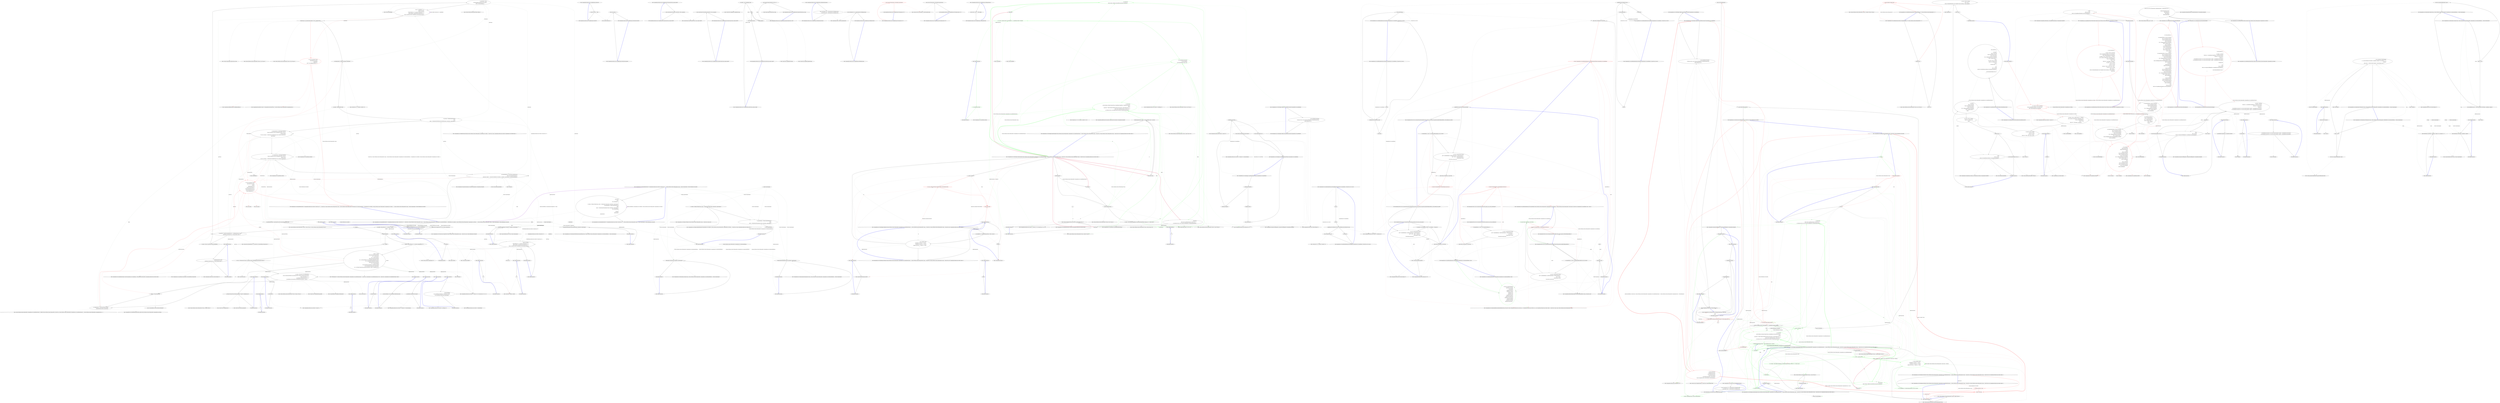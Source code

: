 digraph  {
m0_46 [cluster="Unk.ThrowingValidate", file="InstanceBuilder.cs", label="Entry Unk.ThrowingValidate", span=""];
m0_65 [cluster="T.SetProperties<T>(System.Collections.Generic.IEnumerable<CommandLine.Core.SpecificationProperty>, System.Func<CommandLine.Core.SpecificationProperty, bool>, System.Func<CommandLine.Core.SpecificationProperty, object>)", file="InstanceBuilder.cs", label="Entry T.SetProperties<T>(System.Collections.Generic.IEnumerable<CommandLine.Core.SpecificationProperty>, System.Func<CommandLine.Core.SpecificationProperty, bool>, System.Func<CommandLine.Core.SpecificationProperty, object>)", span="58-58"];
m0_10 [cluster="CommandLine.Core.Tokenizer.ExplodeOptionList(CommandLine.Core.StatePair<System.Collections.Generic.IEnumerable<CommandLine.Core.Token>>, System.Func<string, CommandLine.Infrastructure.Maybe<char>>)", file="InstanceBuilder.cs", label="Entry CommandLine.Core.Tokenizer.ExplodeOptionList(CommandLine.Core.StatePair<System.Collections.Generic.IEnumerable<CommandLine.Core.Token>>, System.Func<string, CommandLine.Infrastructure.Maybe<char>>)", span="44-44"];
m0_108 [cluster="string.MatchName(string, string, System.StringComparer)", file="InstanceBuilder.cs", label="Entry string.MatchName(string, string, System.StringComparer)", span="8-8"];
m0_55 [cluster="CommandLine.Core.TokenPartitioner.Partition(System.Collections.Generic.IEnumerable<CommandLine.Core.Token>, System.Func<string, CommandLine.Infrastructure.Maybe<CommandLine.Core.TypeDescriptor>>)", file="InstanceBuilder.cs", label="Entry CommandLine.Core.TokenPartitioner.Partition(System.Collections.Generic.IEnumerable<CommandLine.Core.Token>, System.Func<string, CommandLine.Infrastructure.Maybe<CommandLine.Core.TypeDescriptor>>)", span="12-12"];
m0_44 [cluster="CommandLine.Infrastructure.Maybe<T1>.Return<T1, T2>(System.Func<T1, T2>, T2)", file="InstanceBuilder.cs", label="Entry CommandLine.Infrastructure.Maybe<T1>.Return<T1, T2>(System.Func<T1, T2>, T2)", span="100-100"];
m0_71 [cluster="System.Collections.Generic.IEnumerable<TSource>.ToArray<TSource>()", file="InstanceBuilder.cs", label="Entry System.Collections.Generic.IEnumerable<TSource>.ToArray<TSource>()", span="0-0"];
m0_101 [cluster="CommandLine.Core.TypeConverter.ChangeType(System.Collections.Generic.IEnumerable<string>, System.Type, bool, System.Globalization.CultureInfo)", file="InstanceBuilder.cs", label="Entry CommandLine.Core.TypeConverter.ChangeType(System.Collections.Generic.IEnumerable<string>, System.Type, bool, System.Globalization.CultureInfo)", span="12-12"];
m0_115 [cluster="CommandLine.Infrastructure.Maybe<T>.IsJust<T>()", file="InstanceBuilder.cs", label="Entry CommandLine.Infrastructure.Maybe<T>.IsJust<T>()", span="149-149"];
m0_130 [cluster="CommandLine.Infrastructure.Maybe<T>.MatchNothing()", file="InstanceBuilder.cs", label="Entry CommandLine.Infrastructure.Maybe<T>.MatchNothing()", span="26-26"];
m0_90 [cluster="Unk.>", file="InstanceBuilder.cs", label="Entry Unk.>", span=""];
m0_18 [cluster="CommandLine.Core.NameLookup.HavingSeparator(string, System.Collections.Generic.IEnumerable<CommandLine.Core.OptionSpecification>, System.StringComparer)", file="InstanceBuilder.cs", label="Entry CommandLine.Core.NameLookup.HavingSeparator(string, System.Collections.Generic.IEnumerable<CommandLine.Core.OptionSpecification>, System.StringComparer)", span="16-16"];
m0_58 [cluster="CommandLine.Core.Specification.IsValue()", file="InstanceBuilder.cs", label="Entry CommandLine.Core.Specification.IsValue()", span="15-15"];
m0_70 [cluster="System.Type.CreateDefaultForImmutable()", file="InstanceBuilder.cs", label="Entry System.Type.CreateDefaultForImmutable()", span="122-122"];
m0_68 [cluster="System.Reflection.MethodBase.GetParameters()", file="InstanceBuilder.cs", label="Entry System.Reflection.MethodBase.GetParameters()", span="0-0"];
m0_74 [cluster="System.Collections.Generic.IEnumerable<CommandLine.Core.SpecificationProperty>.Validate(System.Collections.Generic.IEnumerable<System.Func<System.Collections.Generic.IEnumerable<CommandLine.Core.SpecificationProperty>, System.Collections.Generic.IEnumerable<CommandLine.Error>>>)", file="InstanceBuilder.cs", label="Entry System.Collections.Generic.IEnumerable<CommandLine.Core.SpecificationProperty>.Validate(System.Collections.Generic.IEnumerable<System.Func<System.Collections.Generic.IEnumerable<CommandLine.Core.SpecificationProperty>, System.Collections.Generic.IEnumerable<CommandLine.Error>>>)", span="40-40"];
m0_76 [cluster="Unk.Create", file="InstanceBuilder.cs", label="Entry Unk.Create", span=""];
m0_123 [cluster="CommandLine.Infrastructure.Maybe<T>.IsNothing<T>()", file="InstanceBuilder.cs", label="Entry CommandLine.Infrastructure.Maybe<T>.IsNothing<T>()", span="144-144"];
m0_119 [cluster="CommandLine.Infrastructure.Maybe<T>.FromJust<T>(System.Exception)", file="InstanceBuilder.cs", label="Entry CommandLine.Infrastructure.Maybe<T>.FromJust<T>(System.Exception)", span="134-134"];
m0_86 [cluster="CommandLine.Core.SpecificationProperty.Create(CommandLine.Core.Specification, System.Reflection.PropertyInfo, CommandLine.Infrastructure.Maybe<object>)", file="InstanceBuilder.cs", label="Entry CommandLine.Core.SpecificationProperty.Create(CommandLine.Core.Specification, System.Reflection.PropertyInfo, CommandLine.Infrastructure.Maybe<object>)", span="21-21"];
m0_14 [cluster="CommandLine.Core.NameLookup.Contains(string, System.Collections.Generic.IEnumerable<CommandLine.Core.OptionSpecification>, System.StringComparer)", file="InstanceBuilder.cs", label="Entry CommandLine.Core.NameLookup.Contains(string, System.Collections.Generic.IEnumerable<CommandLine.Core.OptionSpecification>, System.StringComparer)", span="11-11"];
m0_67 [cluster="Unk.GetConstructor", file="InstanceBuilder.cs", label="Entry Unk.GetConstructor", span=""];
m0_50 [cluster="System.StringComparer.Equals(string, string)", file="InstanceBuilder.cs", label="Entry System.StringComparer.Equals(string, string)", span="0-0"];
m0_45 [cluster="System.Type.GetSpecifications<T>(System.Func<System.Reflection.PropertyInfo, T>)", file="InstanceBuilder.cs", label="Entry System.Type.GetSpecifications<T>(System.Func<System.Reflection.PropertyInfo, T>)", span="14-14"];
m0_60 [cluster="Unk.Single", file="InstanceBuilder.cs", label="Entry Unk.Single", span=""];
m0_48 [cluster="System.Collections.Generic.IEnumerable<TSource>.Any<TSource>()", file="InstanceBuilder.cs", label="Entry System.Collections.Generic.IEnumerable<TSource>.Any<TSource>()", span="0-0"];
m0_51 [cluster="System.Func<TResult>.Invoke()", file="InstanceBuilder.cs", label="Entry System.Func<TResult>.Invoke()", span="0-0"];
m0_73 [cluster="CommandLine.Core.SpecificationPropertyRules.Lookup(System.Collections.Generic.IEnumerable<CommandLine.Core.Token>)", file="InstanceBuilder.cs", label="Entry CommandLine.Core.SpecificationPropertyRules.Lookup(System.Collections.Generic.IEnumerable<CommandLine.Core.Token>)", span="12-12"];
m0_91 [cluster="lambda expression", file="InstanceBuilder.cs", label="Entry lambda expression", span="54-54"];
m0_5 [cluster="lambda expression", file="InstanceBuilder.cs", label="var tokens = Tokenizer.Tokenize(args, name => NameLookup.Contains(name, optionSpecs, nameComparer))", span="23-23"];
m0_12 [cluster="lambda expression", file="InstanceBuilder.cs", label="NameLookup.Contains(name, optionSpecs, nameComparer)", span="23-23"];
m0_6 [cluster="lambda expression", file="InstanceBuilder.cs", label="var explodedTokens = Tokenizer.ExplodeOptionList(\r\n                            tokens,\r\n                            name => NameLookup.HavingSeparator(name, optionSpecs, nameComparer))", span="24-26"];
m0_16 [cluster="lambda expression", file="InstanceBuilder.cs", label="NameLookup.HavingSeparator(name, optionSpecs, nameComparer)", span="26-26"];
m0_4 [cluster="lambda expression", file="InstanceBuilder.cs", label="Entry lambda expression", span="21-28"];
m0_11 [cluster="lambda expression", file="InstanceBuilder.cs", label="Entry lambda expression", span="23-23"];
m0_7 [cluster="lambda expression", file="InstanceBuilder.cs", label="return explodedTokens;", span="27-27"];
m0_15 [cluster="lambda expression", file="InstanceBuilder.cs", label="Entry lambda expression", span="26-26"];
m0_8 [cluster="lambda expression", file="InstanceBuilder.cs", label="Exit lambda expression", span="21-28"];
m0_13 [cluster="lambda expression", file="InstanceBuilder.cs", label="Exit lambda expression", span="23-23"];
m0_17 [cluster="lambda expression", file="InstanceBuilder.cs", label="Exit lambda expression", span="26-26"];
m0_88 [cluster="lambda expression", file="InstanceBuilder.cs", label="typeof(T).IsMutable()\r\n                    ? factory.Return(f => f(), Activator.CreateInstance<T>())\r\n                    : ReflectionHelper.CreateDefaultImmutableInstance<T>(\r\n                        (from p in specProps select p.Specification.ConversionType).ToArray())", span="53-56"];
m0_95 [cluster="lambda expression", file="InstanceBuilder.cs", label="TypeLookup.FindTypeDescriptorAndSibling(name, optionSpecs, nameComparer)", span="72-72"];
m0_99 [cluster="lambda expression", file="InstanceBuilder.cs", label="TypeConverter.ChangeType(vals, type, isScalar, parsingCulture)", span="77-77"];
m0_103 [cluster="lambda expression", file="InstanceBuilder.cs", label="TypeConverter.ChangeType(vals, type, isScalar, parsingCulture)", span="83-83"];
m0_106 [cluster="lambda expression", file="InstanceBuilder.cs", label="token.Text.MatchName(o.ShortName, o.LongName, nameComparer)", span="87-87"];
m0_77 [cluster="lambda expression", file="InstanceBuilder.cs", label="Entry lambda expression", span="41-41"];
m0_81 [cluster="lambda expression", file="InstanceBuilder.cs", label="Entry lambda expression", span="43-44"];
m0_94 [cluster="lambda expression", file="InstanceBuilder.cs", label="Entry lambda expression", span="72-72"];
m0_98 [cluster="lambda expression", file="InstanceBuilder.cs", label="Entry lambda expression", span="77-77"];
m0_102 [cluster="lambda expression", file="InstanceBuilder.cs", label="Entry lambda expression", span="83-83"];
m0_105 [cluster="lambda expression", file="InstanceBuilder.cs", label="Entry lambda expression", span="87-87"];
m0_109 [cluster="lambda expression", file="InstanceBuilder.cs", label="Entry lambda expression", span="94-94"];
m0_137 [cluster="lambda expression", file="InstanceBuilder.cs", label="Entry lambda expression", span="114-114"];
m0_140 [cluster="lambda expression", file="InstanceBuilder.cs", label="Entry lambda expression", span="115-115"];
m0_112 [cluster="lambda expression", file="InstanceBuilder.cs", label="Entry lambda expression", span="97-97"];
m0_116 [cluster="lambda expression", file="InstanceBuilder.cs", label="Entry lambda expression", span="98-98"];
m0_120 [cluster="lambda expression", file="InstanceBuilder.cs", label="Entry lambda expression", span="100-100"];
m0_124 [cluster="lambda expression", file="InstanceBuilder.cs", label="Entry lambda expression", span="101-101"];
m0_127 [cluster="lambda expression", file="InstanceBuilder.cs", label="Entry lambda expression", span="103-105"];
m0_131 [cluster="lambda expression", file="InstanceBuilder.cs", label="Entry lambda expression", span="106-106"];
m0_78 [cluster="lambda expression", file="InstanceBuilder.cs", label="f().GetType()", span="41-41"];
m0_79 [cluster="lambda expression", file="InstanceBuilder.cs", label="Exit lambda expression", span="41-41"];
m0_82 [cluster="lambda expression", file="InstanceBuilder.cs", label="SpecificationProperty.Create(\r\n                    Specification.FromProperty(pi), pi, Maybe.Nothing<object>())", span="43-44"];
m0_83 [cluster="lambda expression", file="InstanceBuilder.cs", label="Exit lambda expression", span="43-44"];
m0_87 [cluster="lambda expression", file="InstanceBuilder.cs", label="Entry lambda expression", span="52-56"];
m0_89 [cluster="lambda expression", file="InstanceBuilder.cs", label="Exit lambda expression", span="52-56"];
m0_92 [cluster="lambda expression", file="InstanceBuilder.cs", label="f()", span="54-54"];
m0_93 [cluster="lambda expression", file="InstanceBuilder.cs", label="Exit lambda expression", span="54-54"];
m0_96 [cluster="lambda expression", file="InstanceBuilder.cs", label="Exit lambda expression", span="72-72"];
m0_100 [cluster="lambda expression", file="InstanceBuilder.cs", label="Exit lambda expression", span="77-77"];
m0_104 [cluster="lambda expression", file="InstanceBuilder.cs", label="Exit lambda expression", span="83-83"];
m0_107 [cluster="lambda expression", file="InstanceBuilder.cs", label="Exit lambda expression", span="87-87"];
m0_110 [cluster="lambda expression", file="InstanceBuilder.cs", label="f()", span="94-94"];
m0_111 [cluster="lambda expression", file="InstanceBuilder.cs", label="Exit lambda expression", span="94-94"];
m0_113 [cluster="lambda expression", file="InstanceBuilder.cs", label="sp.Value.IsJust()", span="97-97"];
m0_114 [cluster="lambda expression", file="InstanceBuilder.cs", label="Exit lambda expression", span="97-97"];
m0_117 [cluster="lambda expression", file="InstanceBuilder.cs", label="sp.Value.FromJust()", span="98-98"];
m0_118 [cluster="lambda expression", file="InstanceBuilder.cs", label="Exit lambda expression", span="98-98"];
m0_121 [cluster="lambda expression", file="InstanceBuilder.cs", label="sp.Value.IsNothing() && sp.Specification.DefaultValue.IsJust()", span="100-100"];
m0_122 [cluster="lambda expression", file="InstanceBuilder.cs", label="Exit lambda expression", span="100-100"];
m0_125 [cluster="lambda expression", file="InstanceBuilder.cs", label="sp.Specification.DefaultValue.FromJust()", span="101-101"];
m0_126 [cluster="lambda expression", file="InstanceBuilder.cs", label="Exit lambda expression", span="101-101"];
m0_128 [cluster="lambda expression", file="InstanceBuilder.cs", label="sp.Value.IsNothing()\r\n                            && sp.Specification.TargetType == TargetType.Sequence\r\n                            && sp.Specification.DefaultValue.MatchNothing()", span="103-105"];
m0_129 [cluster="lambda expression", file="InstanceBuilder.cs", label="Exit lambda expression", span="103-105"];
m0_132 [cluster="lambda expression", file="InstanceBuilder.cs", label="sp.Property.PropertyType.GetGenericArguments().Single().CreateEmptyArray()", span="106-106"];
m0_133 [cluster="lambda expression", file="InstanceBuilder.cs", label="Exit lambda expression", span="106-106"];
m0_138 [cluster="lambda expression", file="InstanceBuilder.cs", label=v, span="114-114"];
m0_139 [cluster="lambda expression", file="InstanceBuilder.cs", label="Exit lambda expression", span="114-114"];
m0_141 [cluster="lambda expression", file="InstanceBuilder.cs", label=d, span="115-115"];
m0_142 [cluster="lambda expression", file="InstanceBuilder.cs", label="Exit lambda expression", span="115-115"];
m0_49 [cluster="System.Collections.Generic.IEnumerable<TSource>.First<TSource>()", file="InstanceBuilder.cs", label="Entry System.Collections.Generic.IEnumerable<TSource>.First<TSource>()", span="0-0"];
m0_53 [cluster="CommandLine.ParserResult.Create<T>(CommandLine.ParserResultType, T, System.Collections.Generic.IEnumerable<CommandLine.Error>)", file="InstanceBuilder.cs", label="Entry CommandLine.ParserResult.Create<T>(CommandLine.ParserResultType, T, System.Collections.Generic.IEnumerable<CommandLine.Error>)", span="100-100"];
m0_80 [cluster="object.GetType()", file="InstanceBuilder.cs", label="Entry object.GetType()", span="0-0"];
m0_59 [cluster="CommandLine.MissingValueOptionError.MissingValueOptionError(CommandLine.NameInfo)", file="InstanceBuilder.cs", label="Entry CommandLine.MissingValueOptionError.MissingValueOptionError(CommandLine.NameInfo)", span="265-265"];
m0_75 [cluster="Unk.Concat", file="InstanceBuilder.cs", label="Entry Unk.Concat", span=""];
m0_135 [cluster="System.Collections.Generic.IEnumerable<TSource>.Single<TSource>()", file="InstanceBuilder.cs", label="Entry System.Collections.Generic.IEnumerable<TSource>.Single<TSource>()", span="0-0"];
m0_136 [cluster="System.Type.CreateEmptyArray()", file="InstanceBuilder.cs", label="Entry System.Type.CreateEmptyArray()", span="101-101"];
m0_69 [cluster="string.ToLower()", file="InstanceBuilder.cs", label="Entry string.ToLower()", span="0-0"];
m0_134 [cluster="System.Type.GetGenericArguments()", file="InstanceBuilder.cs", label="Entry System.Type.GetGenericArguments()", span="0-0"];
m0_9 [cluster="CommandLine.Core.Tokenizer.Tokenize(System.Collections.Generic.IEnumerable<string>, System.Func<string, bool>)", file="InstanceBuilder.cs", label="Entry CommandLine.Core.Tokenizer.Tokenize(System.Collections.Generic.IEnumerable<string>, System.Func<string, bool>)", span="11-11"];
m0_84 [cluster="CommandLine.Core.Specification.FromProperty(System.Reflection.PropertyInfo)", file="InstanceBuilder.cs", label="Entry CommandLine.Core.Specification.FromProperty(System.Reflection.PropertyInfo)", span="82-82"];
m0_97 [cluster="CommandLine.Core.TypeLookup.FindTypeDescriptorAndSibling(string, System.Collections.Generic.IEnumerable<CommandLine.Core.OptionSpecification>, System.StringComparer)", file="InstanceBuilder.cs", label="Entry CommandLine.Core.TypeLookup.FindTypeDescriptorAndSibling(string, System.Collections.Generic.IEnumerable<CommandLine.Core.OptionSpecification>, System.StringComparer)", span="23-23"];
m0_64 [cluster="System.Activator.CreateInstance<T>()", file="InstanceBuilder.cs", label="Entry System.Activator.CreateInstance<T>()", span="0-0"];
m0_56 [cluster="CommandLine.Core.Specification.IsOption()", file="InstanceBuilder.cs", label="Entry CommandLine.Core.Specification.IsOption()", span="10-10"];
m0_63 [cluster="System.Type.IsMutable()", file="InstanceBuilder.cs", label="Entry System.Type.IsMutable()", span="115-115"];
m0_85 [cluster="CommandLine.Infrastructure.Maybe.Nothing<T>()", file="InstanceBuilder.cs", label="Entry CommandLine.Infrastructure.Maybe.Nothing<T>()", span="63-63"];
m0_47 [cluster="System.Collections.IEnumerable.OfType<TResult>()", file="InstanceBuilder.cs", label="Entry System.Collections.IEnumerable.OfType<TResult>()", span="0-0"];
m0_0 [cluster="CommandLine.Core.InstanceBuilder.Build<T>(CommandLine.Infrastructure.Maybe<System.Func<T>>, System.Collections.Generic.IEnumerable<string>, System.StringComparer, System.Globalization.CultureInfo)", file="InstanceBuilder.cs", label="Entry CommandLine.Core.InstanceBuilder.Build<T>(CommandLine.Infrastructure.Maybe<System.Func<T>>, System.Collections.Generic.IEnumerable<string>, System.StringComparer, System.Globalization.CultureInfo)", span="13-13"];
m0_1 [cluster="CommandLine.Core.InstanceBuilder.Build<T>(CommandLine.Infrastructure.Maybe<System.Func<T>>, System.Collections.Generic.IEnumerable<string>, System.StringComparer, System.Globalization.CultureInfo)", file="InstanceBuilder.cs", label="return Build(\r\n                factory,\r\n                (args, optionSpecs) =>\r\n                    {\r\n                        var tokens = Tokenizer.Tokenize(args, name => NameLookup.Contains(name, optionSpecs, nameComparer));\r\n                        var explodedTokens = Tokenizer.ExplodeOptionList(\r\n                            tokens,\r\n                            name => NameLookup.HavingSeparator(name, optionSpecs, nameComparer));\r\n                        return explodedTokens;\r\n                    },\r\n                arguments,\r\n                nameComparer,\r\n                parsingCulture);", span="19-31"];
m0_2 [cluster="CommandLine.Core.InstanceBuilder.Build<T>(CommandLine.Infrastructure.Maybe<System.Func<T>>, System.Collections.Generic.IEnumerable<string>, System.StringComparer, System.Globalization.CultureInfo)", file="InstanceBuilder.cs", label="Exit CommandLine.Core.InstanceBuilder.Build<T>(CommandLine.Infrastructure.Maybe<System.Func<T>>, System.Collections.Generic.IEnumerable<string>, System.StringComparer, System.Globalization.CultureInfo)", span="13-13"];
m0_3 [cluster="CommandLine.Core.InstanceBuilder.Build<T>(CommandLine.Infrastructure.Maybe<System.Func<T>>, System.Func<System.Collections.Generic.IEnumerable<string>, System.Collections.Generic.IEnumerable<CommandLine.Core.OptionSpecification>, CommandLine.Core.StatePair<System.Collections.Generic.IEnumerable<CommandLine.Core.Token>>>, System.Collections.Generic.IEnumerable<string>, System.StringComparer, System.Globalization.CultureInfo)", file="InstanceBuilder.cs", label="Entry CommandLine.Core.InstanceBuilder.Build<T>(CommandLine.Infrastructure.Maybe<System.Func<T>>, System.Func<System.Collections.Generic.IEnumerable<string>, System.Collections.Generic.IEnumerable<CommandLine.Core.OptionSpecification>, CommandLine.Core.StatePair<System.Collections.Generic.IEnumerable<CommandLine.Core.Token>>>, System.Collections.Generic.IEnumerable<string>, System.StringComparer, System.Globalization.CultureInfo)", span="34-34"];
m0_19 [cluster="CommandLine.Core.InstanceBuilder.Build<T>(CommandLine.Infrastructure.Maybe<System.Func<T>>, System.Func<System.Collections.Generic.IEnumerable<string>, System.Collections.Generic.IEnumerable<CommandLine.Core.OptionSpecification>, CommandLine.Core.StatePair<System.Collections.Generic.IEnumerable<CommandLine.Core.Token>>>, System.Collections.Generic.IEnumerable<string>, System.StringComparer, System.Globalization.CultureInfo)", file="InstanceBuilder.cs", label="var typeInfo = factory.Return(f => f().GetType(), typeof(T))", span="41-41"];
m0_23 [cluster="CommandLine.Core.InstanceBuilder.Build<T>(CommandLine.Infrastructure.Maybe<System.Func<T>>, System.Func<System.Collections.Generic.IEnumerable<string>, System.Collections.Generic.IEnumerable<CommandLine.Core.OptionSpecification>, CommandLine.Core.StatePair<System.Collections.Generic.IEnumerable<CommandLine.Core.Token>>>, System.Collections.Generic.IEnumerable<string>, System.StringComparer, System.Globalization.CultureInfo)", file="InstanceBuilder.cs", label="Func<T> makeDefault = () =>\r\n                typeof(T).IsMutable()\r\n                    ? factory.Return(f => f(), Activator.CreateInstance<T>())\r\n                    : ReflectionHelper.CreateDefaultImmutableInstance<T>(\r\n                        (from p in specProps select p.Specification.ConversionType).ToArray())", span="52-56"];
m0_24 [cluster="CommandLine.Core.InstanceBuilder.Build<T>(CommandLine.Infrastructure.Maybe<System.Func<T>>, System.Func<System.Collections.Generic.IEnumerable<string>, System.Collections.Generic.IEnumerable<CommandLine.Core.OptionSpecification>, CommandLine.Core.StatePair<System.Collections.Generic.IEnumerable<CommandLine.Core.Token>>>, System.Collections.Generic.IEnumerable<string>, System.StringComparer, System.Globalization.CultureInfo)", file="InstanceBuilder.cs", label="arguments.Any() && nameComparer.Equals(''--help'', arguments.First())", span="58-58"];
m0_26 [cluster="CommandLine.Core.InstanceBuilder.Build<T>(CommandLine.Infrastructure.Maybe<System.Func<T>>, System.Func<System.Collections.Generic.IEnumerable<string>, System.Collections.Generic.IEnumerable<CommandLine.Core.OptionSpecification>, CommandLine.Core.StatePair<System.Collections.Generic.IEnumerable<CommandLine.Core.Token>>>, System.Collections.Generic.IEnumerable<string>, System.StringComparer, System.Globalization.CultureInfo)", file="InstanceBuilder.cs", label="var tokenizerResult = tokenizer(arguments, optionSpecs)", span="66-66"];
m0_28 [cluster="CommandLine.Core.InstanceBuilder.Build<T>(CommandLine.Infrastructure.Maybe<System.Func<T>>, System.Func<System.Collections.Generic.IEnumerable<string>, System.Collections.Generic.IEnumerable<CommandLine.Core.OptionSpecification>, CommandLine.Core.StatePair<System.Collections.Generic.IEnumerable<CommandLine.Core.Token>>>, System.Collections.Generic.IEnumerable<string>, System.StringComparer, System.Globalization.CultureInfo)", file="InstanceBuilder.cs", label="var partitions = TokenPartitioner.Partition(\r\n                tokens,\r\n                name => TypeLookup.FindTypeDescriptorAndSibling(name, optionSpecs, nameComparer))", span="70-72"];
m0_29 [cluster="CommandLine.Core.InstanceBuilder.Build<T>(CommandLine.Infrastructure.Maybe<System.Func<T>>, System.Func<System.Collections.Generic.IEnumerable<string>, System.Collections.Generic.IEnumerable<CommandLine.Core.OptionSpecification>, CommandLine.Core.StatePair<System.Collections.Generic.IEnumerable<CommandLine.Core.Token>>>, System.Collections.Generic.IEnumerable<string>, System.StringComparer, System.Globalization.CultureInfo)", file="InstanceBuilder.cs", label="var optionSpecProps = OptionMapper.MapValues(\r\n                (from pt in specProps where pt.Specification.IsOption() select pt),\r\n                partitions.Options,\r\n                (vals, type, isScalar) => TypeConverter.ChangeType(vals, type, isScalar, parsingCulture),\r\n                nameComparer)", span="74-78"];
m0_30 [cluster="CommandLine.Core.InstanceBuilder.Build<T>(CommandLine.Infrastructure.Maybe<System.Func<T>>, System.Func<System.Collections.Generic.IEnumerable<string>, System.Collections.Generic.IEnumerable<CommandLine.Core.OptionSpecification>, CommandLine.Core.StatePair<System.Collections.Generic.IEnumerable<CommandLine.Core.Token>>>, System.Collections.Generic.IEnumerable<string>, System.StringComparer, System.Globalization.CultureInfo)", file="InstanceBuilder.cs", label="var valueSpecProps = ValueMapper.MapValues(\r\n                (from pt in specProps where pt.Specification.IsValue() select pt),\r\n                    partitions.Values,\r\n                (vals, type, isScalar) => TypeConverter.ChangeType(vals, type, isScalar, parsingCulture))", span="80-83"];
m0_31 [cluster="CommandLine.Core.InstanceBuilder.Build<T>(CommandLine.Infrastructure.Maybe<System.Func<T>>, System.Func<System.Collections.Generic.IEnumerable<string>, System.Collections.Generic.IEnumerable<CommandLine.Core.OptionSpecification>, CommandLine.Core.StatePair<System.Collections.Generic.IEnumerable<CommandLine.Core.Token>>>, System.Collections.Generic.IEnumerable<string>, System.StringComparer, System.Globalization.CultureInfo)", file="InstanceBuilder.cs", label="var missingValueErrors = from token in partitions.Errors\r\n                                     select new MissingValueOptionError(\r\n                                         optionSpecs.Single(o => token.Text.MatchName(o.ShortName, o.LongName, nameComparer)).FromOptionSpecification())", span="85-87"];
m0_35 [cluster="CommandLine.Core.InstanceBuilder.Build<T>(CommandLine.Infrastructure.Maybe<System.Func<T>>, System.Func<System.Collections.Generic.IEnumerable<string>, System.Collections.Generic.IEnumerable<CommandLine.Core.OptionSpecification>, CommandLine.Core.StatePair<System.Collections.Generic.IEnumerable<CommandLine.Core.Token>>>, System.Collections.Generic.IEnumerable<string>, System.StringComparer, System.Globalization.CultureInfo)", file="InstanceBuilder.cs", label="instance = factory.Return(f => f(), Activator.CreateInstance<T>())", span="94-94"];
m0_20 [cluster="CommandLine.Core.InstanceBuilder.Build<T>(CommandLine.Infrastructure.Maybe<System.Func<T>>, System.Func<System.Collections.Generic.IEnumerable<string>, System.Collections.Generic.IEnumerable<CommandLine.Core.OptionSpecification>, CommandLine.Core.StatePair<System.Collections.Generic.IEnumerable<CommandLine.Core.Token>>>, System.Collections.Generic.IEnumerable<string>, System.StringComparer, System.Globalization.CultureInfo)", file="InstanceBuilder.cs", label="var specProps = typeInfo.GetSpecifications(pi => SpecificationProperty.Create(\r\n                    Specification.FromProperty(pi), pi, Maybe.Nothing<object>()))", span="43-44"];
m0_34 [cluster="CommandLine.Core.InstanceBuilder.Build<T>(CommandLine.Infrastructure.Maybe<System.Func<T>>, System.Func<System.Collections.Generic.IEnumerable<string>, System.Collections.Generic.IEnumerable<CommandLine.Core.OptionSpecification>, CommandLine.Core.StatePair<System.Collections.Generic.IEnumerable<CommandLine.Core.Token>>>, System.Collections.Generic.IEnumerable<string>, System.StringComparer, System.Globalization.CultureInfo)", file="InstanceBuilder.cs", label="typeInfo.IsMutable()", span="92-92"];
m0_21 [cluster="CommandLine.Core.InstanceBuilder.Build<T>(CommandLine.Infrastructure.Maybe<System.Func<T>>, System.Func<System.Collections.Generic.IEnumerable<string>, System.Collections.Generic.IEnumerable<CommandLine.Core.OptionSpecification>, CommandLine.Core.StatePair<System.Collections.Generic.IEnumerable<CommandLine.Core.Token>>>, System.Collections.Generic.IEnumerable<string>, System.StringComparer, System.Globalization.CultureInfo)", file="InstanceBuilder.cs", label="var specs = from pt in specProps select pt.Specification", span="46-46"];
m0_38 [cluster="CommandLine.Core.InstanceBuilder.Build<T>(CommandLine.Infrastructure.Maybe<System.Func<T>>, System.Func<System.Collections.Generic.IEnumerable<string>, System.Collections.Generic.IEnumerable<CommandLine.Core.OptionSpecification>, CommandLine.Core.StatePair<System.Collections.Generic.IEnumerable<CommandLine.Core.Token>>>, System.Collections.Generic.IEnumerable<string>, System.StringComparer, System.Globalization.CultureInfo)", file="InstanceBuilder.cs", label="var ctor = t.GetConstructor((from p in specProps select p.Specification.ConversionType).ToArray())", span="111-111"];
m0_22 [cluster="CommandLine.Core.InstanceBuilder.Build<T>(CommandLine.Infrastructure.Maybe<System.Func<T>>, System.Func<System.Collections.Generic.IEnumerable<string>, System.Collections.Generic.IEnumerable<CommandLine.Core.OptionSpecification>, CommandLine.Core.StatePair<System.Collections.Generic.IEnumerable<CommandLine.Core.Token>>>, System.Collections.Generic.IEnumerable<string>, System.StringComparer, System.Globalization.CultureInfo)", file="InstanceBuilder.cs", label="var optionSpecs = specs\r\n                .ThrowingValidate(SpecificationGuards.Lookup)\r\n                .OfType<OptionSpecification>()", span="48-50"];
m0_25 [cluster="CommandLine.Core.InstanceBuilder.Build<T>(CommandLine.Infrastructure.Maybe<System.Func<T>>, System.Func<System.Collections.Generic.IEnumerable<string>, System.Collections.Generic.IEnumerable<CommandLine.Core.OptionSpecification>, CommandLine.Core.StatePair<System.Collections.Generic.IEnumerable<CommandLine.Core.Token>>>, System.Collections.Generic.IEnumerable<string>, System.StringComparer, System.Globalization.CultureInfo)", color=red, community=0, file="InstanceBuilder.cs", label="35: return ParserResult.Create(\r\n                    ParserResultType.Options,\r\n                    makeDefault(),\r\n                    new[] { new HelpRequestedError() });", span="60-63"];
m0_27 [cluster="CommandLine.Core.InstanceBuilder.Build<T>(CommandLine.Infrastructure.Maybe<System.Func<T>>, System.Func<System.Collections.Generic.IEnumerable<string>, System.Collections.Generic.IEnumerable<CommandLine.Core.OptionSpecification>, CommandLine.Core.StatePair<System.Collections.Generic.IEnumerable<CommandLine.Core.Token>>>, System.Collections.Generic.IEnumerable<string>, System.StringComparer, System.Globalization.CultureInfo)", file="InstanceBuilder.cs", label="var tokens = tokenizerResult.Value", span="68-68"];
m0_42 [cluster="CommandLine.Core.InstanceBuilder.Build<T>(CommandLine.Infrastructure.Maybe<System.Func<T>>, System.Func<System.Collections.Generic.IEnumerable<string>, System.Collections.Generic.IEnumerable<CommandLine.Core.OptionSpecification>, CommandLine.Core.StatePair<System.Collections.Generic.IEnumerable<CommandLine.Core.Token>>>, System.Collections.Generic.IEnumerable<string>, System.StringComparer, System.Globalization.CultureInfo)", color=red, community=0, file="InstanceBuilder.cs", label="28: return ParserResult.Create(\r\n                ParserResultType.Options,\r\n                instance,\r\n                tokenizerResult.Errors\r\n                    .Concat(missingValueErrors)\r\n                    .Concat(optionSpecProps.Errors)\r\n                    .Concat(valueSpecProps.Errors)\r\n                    .Concat(validationErrors));", span="123-130"];
m0_41 [cluster="CommandLine.Core.InstanceBuilder.Build<T>(CommandLine.Infrastructure.Maybe<System.Func<T>>, System.Func<System.Collections.Generic.IEnumerable<string>, System.Collections.Generic.IEnumerable<CommandLine.Core.OptionSpecification>, CommandLine.Core.StatePair<System.Collections.Generic.IEnumerable<CommandLine.Core.Token>>>, System.Collections.Generic.IEnumerable<string>, System.StringComparer, System.Globalization.CultureInfo)", file="InstanceBuilder.cs", label="var validationErrors = specPropsWithValue.Validate(\r\n                SpecificationPropertyRules.Lookup(tokens))", span="120-121"];
m0_32 [cluster="CommandLine.Core.InstanceBuilder.Build<T>(CommandLine.Infrastructure.Maybe<System.Func<T>>, System.Func<System.Collections.Generic.IEnumerable<string>, System.Collections.Generic.IEnumerable<CommandLine.Core.OptionSpecification>, CommandLine.Core.StatePair<System.Collections.Generic.IEnumerable<CommandLine.Core.Token>>>, System.Collections.Generic.IEnumerable<string>, System.StringComparer, System.Globalization.CultureInfo)", file="InstanceBuilder.cs", label="var specPropsWithValue = optionSpecProps.Value.Concat(valueSpecProps.Value)", span="89-89"];
m0_33 [cluster="CommandLine.Core.InstanceBuilder.Build<T>(CommandLine.Infrastructure.Maybe<System.Func<T>>, System.Func<System.Collections.Generic.IEnumerable<string>, System.Collections.Generic.IEnumerable<CommandLine.Core.OptionSpecification>, CommandLine.Core.StatePair<System.Collections.Generic.IEnumerable<CommandLine.Core.Token>>>, System.Collections.Generic.IEnumerable<string>, System.StringComparer, System.Globalization.CultureInfo)", file="InstanceBuilder.cs", label="T instance", span="91-91"];
m0_36 [cluster="CommandLine.Core.InstanceBuilder.Build<T>(CommandLine.Infrastructure.Maybe<System.Func<T>>, System.Func<System.Collections.Generic.IEnumerable<string>, System.Collections.Generic.IEnumerable<CommandLine.Core.OptionSpecification>, CommandLine.Core.StatePair<System.Collections.Generic.IEnumerable<CommandLine.Core.Token>>>, System.Collections.Generic.IEnumerable<string>, System.StringComparer, System.Globalization.CultureInfo)", file="InstanceBuilder.cs", label="instance = instance\r\n                    .SetProperties(specPropsWithValue,\r\n                        sp => sp.Value.IsJust(),\r\n                        sp => sp.Value.FromJust())\r\n                    .SetProperties(specPropsWithValue,\r\n                        sp => sp.Value.IsNothing() && sp.Specification.DefaultValue.IsJust(),\r\n                        sp => sp.Specification.DefaultValue.FromJust())\r\n                    .SetProperties(specPropsWithValue,\r\n                        sp => sp.Value.IsNothing()\r\n                            && sp.Specification.TargetType == TargetType.Sequence\r\n                            && sp.Specification.DefaultValue.MatchNothing(),\r\n                        sp => sp.Property.PropertyType.GetGenericArguments().Single().CreateEmptyArray())", span="95-106"];
m0_39 [cluster="CommandLine.Core.InstanceBuilder.Build<T>(CommandLine.Infrastructure.Maybe<System.Func<T>>, System.Func<System.Collections.Generic.IEnumerable<string>, System.Collections.Generic.IEnumerable<CommandLine.Core.OptionSpecification>, CommandLine.Core.StatePair<System.Collections.Generic.IEnumerable<CommandLine.Core.Token>>>, System.Collections.Generic.IEnumerable<string>, System.StringComparer, System.Globalization.CultureInfo)", file="InstanceBuilder.cs", label="var values = (from prms in ctor.GetParameters()\r\n                              join sp in specPropsWithValue on prms.Name.ToLower() equals sp.Property.Name.ToLower()\r\n                              select sp.Value.Return(v => v,\r\n                                    sp.Specification.DefaultValue.Return(d => d,\r\n                                        sp.Specification.ConversionType.CreateDefaultForImmutable()))).ToArray()", span="112-116"];
m0_37 [cluster="CommandLine.Core.InstanceBuilder.Build<T>(CommandLine.Infrastructure.Maybe<System.Func<T>>, System.Func<System.Collections.Generic.IEnumerable<string>, System.Collections.Generic.IEnumerable<CommandLine.Core.OptionSpecification>, CommandLine.Core.StatePair<System.Collections.Generic.IEnumerable<CommandLine.Core.Token>>>, System.Collections.Generic.IEnumerable<string>, System.StringComparer, System.Globalization.CultureInfo)", file="InstanceBuilder.cs", label="var t = typeof(T)", span="110-110"];
m0_40 [cluster="CommandLine.Core.InstanceBuilder.Build<T>(CommandLine.Infrastructure.Maybe<System.Func<T>>, System.Func<System.Collections.Generic.IEnumerable<string>, System.Collections.Generic.IEnumerable<CommandLine.Core.OptionSpecification>, CommandLine.Core.StatePair<System.Collections.Generic.IEnumerable<CommandLine.Core.Token>>>, System.Collections.Generic.IEnumerable<string>, System.StringComparer, System.Globalization.CultureInfo)", file="InstanceBuilder.cs", label="instance = (T)ctor.Invoke(values)", span="117-117"];
m0_43 [cluster="CommandLine.Core.InstanceBuilder.Build<T>(CommandLine.Infrastructure.Maybe<System.Func<T>>, System.Func<System.Collections.Generic.IEnumerable<string>, System.Collections.Generic.IEnumerable<CommandLine.Core.OptionSpecification>, CommandLine.Core.StatePair<System.Collections.Generic.IEnumerable<CommandLine.Core.Token>>>, System.Collections.Generic.IEnumerable<string>, System.StringComparer, System.Globalization.CultureInfo)", file="InstanceBuilder.cs", label="Exit CommandLine.Core.InstanceBuilder.Build<T>(CommandLine.Infrastructure.Maybe<System.Func<T>>, System.Func<System.Collections.Generic.IEnumerable<string>, System.Collections.Generic.IEnumerable<CommandLine.Core.OptionSpecification>, CommandLine.Core.StatePair<System.Collections.Generic.IEnumerable<CommandLine.Core.Token>>>, System.Collections.Generic.IEnumerable<string>, System.StringComparer, System.Globalization.CultureInfo)", span="34-34"];
m0_72 [cluster="System.Reflection.ConstructorInfo.Invoke(object[])", file="InstanceBuilder.cs", label="Entry System.Reflection.ConstructorInfo.Invoke(object[])", span="0-0"];
m0_66 [cluster="Unk.ToArray", file="InstanceBuilder.cs", label="Entry Unk.ToArray", span=""];
m0_52 [cluster="CommandLine.HelpRequestedError.HelpRequestedError()", file="InstanceBuilder.cs", label="Entry CommandLine.HelpRequestedError.HelpRequestedError()", span="353-353"];
m0_61 [cluster="Unk.FromOptionSpecification", file="InstanceBuilder.cs", label="Entry Unk.FromOptionSpecification", span=""];
m0_54 [cluster="System.Func<T1, T2, TResult>.Invoke(T1, T2)", file="InstanceBuilder.cs", label="Entry System.Func<T1, T2, TResult>.Invoke(T1, T2)", span="0-0"];
m0_62 [cluster="System.Collections.Generic.IEnumerable<TSource>.Concat<TSource>(System.Collections.Generic.IEnumerable<TSource>)", file="InstanceBuilder.cs", label="Entry System.Collections.Generic.IEnumerable<TSource>.Concat<TSource>(System.Collections.Generic.IEnumerable<TSource>)", span="0-0"];
m0_57 [cluster="Unk.MapValues", file="InstanceBuilder.cs", label="Entry Unk.MapValues", span=""];
m0_143 [file="InstanceBuilder.cs", label="System.StringComparer", span=""];
m0_144 [file="InstanceBuilder.cs", label="System.Collections.Generic.IEnumerable<CommandLine.Core.OptionSpecification>", span=""];
m0_145 [file="InstanceBuilder.cs", label="CommandLine.Infrastructure.Maybe<System.Func<T>>", span=""];
m0_146 [file="InstanceBuilder.cs", label=specProps, span=""];
m0_147 [file="InstanceBuilder.cs", label="System.StringComparer", span=""];
m0_148 [file="InstanceBuilder.cs", label=optionSpecs, span=""];
m0_149 [file="InstanceBuilder.cs", label="System.Globalization.CultureInfo", span=""];
m0_150 [file="InstanceBuilder.cs", label=token, span=""];
m1_18 [cluster="CommandLine.Infrastructure.StringExtensions.Spaces(int)", file="InstanceBuilderTests.cs", label="Entry CommandLine.Infrastructure.StringExtensions.Spaces(int)", span="35-35"];
m1_19 [cluster="CommandLine.Infrastructure.StringExtensions.Spaces(int)", file="InstanceBuilderTests.cs", label="return new string(' ', value);", span="37-37"];
m1_20 [cluster="CommandLine.Infrastructure.StringExtensions.Spaces(int)", file="InstanceBuilderTests.cs", label="Exit CommandLine.Infrastructure.StringExtensions.Spaces(int)", span="35-35"];
m1_15 [cluster="CommandLine.Infrastructure.StringExtensions.FormatLocal(string, params object[])", file="InstanceBuilderTests.cs", label="Entry CommandLine.Infrastructure.StringExtensions.FormatLocal(string, params object[])", span="30-30"];
m1_16 [cluster="CommandLine.Infrastructure.StringExtensions.FormatLocal(string, params object[])", file="InstanceBuilderTests.cs", label="return string.Format(CultureInfo.CurrentCulture, value, arguments);", span="32-32"];
m1_17 [cluster="CommandLine.Infrastructure.StringExtensions.FormatLocal(string, params object[])", file="InstanceBuilderTests.cs", label="Exit CommandLine.Infrastructure.StringExtensions.FormatLocal(string, params object[])", span="30-30"];
m1_3 [cluster="string.String(char, int)", file="InstanceBuilderTests.cs", label="Entry string.String(char, int)", span="0-0"];
m1_34 [cluster="System.Text.StringBuilder.StringBuilder(string)", file="InstanceBuilderTests.cs", label="Entry System.Text.StringBuilder.StringBuilder(string)", span="0-0"];
m1_35 [cluster="System.Text.StringBuilder.Append(string)", file="InstanceBuilderTests.cs", label="Entry System.Text.StringBuilder.Append(string)", span="0-0"];
m1_24 [cluster="string.CompareOrdinal(string, string)", file="InstanceBuilderTests.cs", label="Entry string.CompareOrdinal(string, string)", span="0-0"];
m1_37 [cluster="CommandLine.Infrastructure.StringExtensions.IsBooleanString(string)", file="InstanceBuilderTests.cs", label="Entry CommandLine.Infrastructure.StringExtensions.IsBooleanString(string)", span="60-60"];
m1_38 [cluster="CommandLine.Infrastructure.StringExtensions.IsBooleanString(string)", file="InstanceBuilderTests.cs", label="return value.Equals(''true'', StringComparison.OrdinalIgnoreCase)\r\n                || value.Equals(''false'', StringComparison.OrdinalIgnoreCase);", span="62-63"];
m1_39 [cluster="CommandLine.Infrastructure.StringExtensions.IsBooleanString(string)", file="InstanceBuilderTests.cs", label="Exit CommandLine.Infrastructure.StringExtensions.IsBooleanString(string)", span="60-60"];
m1_7 [cluster="System.Convert.ToString(object, System.IFormatProvider)", file="InstanceBuilderTests.cs", label="Entry System.Convert.ToString(object, System.IFormatProvider)", span="0-0"];
m1_41 [cluster="CommandLine.Infrastructure.StringExtensions.ToBoolean(string)", file="InstanceBuilderTests.cs", label="Entry CommandLine.Infrastructure.StringExtensions.ToBoolean(string)", span="66-66"];
m1_42 [cluster="CommandLine.Infrastructure.StringExtensions.ToBoolean(string)", file="InstanceBuilderTests.cs", label="return value.Equals(''true'', StringComparison.OrdinalIgnoreCase);", span="68-68"];
m1_43 [cluster="CommandLine.Infrastructure.StringExtensions.ToBoolean(string)", file="InstanceBuilderTests.cs", label="Exit CommandLine.Infrastructure.StringExtensions.ToBoolean(string)", span="66-66"];
m1_21 [cluster="CommandLine.Infrastructure.StringExtensions.EqualsOrdinal(string, string)", file="InstanceBuilderTests.cs", label="Entry CommandLine.Infrastructure.StringExtensions.EqualsOrdinal(string, string)", span="40-40"];
m1_22 [cluster="CommandLine.Infrastructure.StringExtensions.EqualsOrdinal(string, string)", file="InstanceBuilderTests.cs", label="return string.CompareOrdinal(strA, strB) == 0;", span="42-42"];
m1_23 [cluster="CommandLine.Infrastructure.StringExtensions.EqualsOrdinal(string, string)", file="InstanceBuilderTests.cs", label="Exit CommandLine.Infrastructure.StringExtensions.EqualsOrdinal(string, string)", span="40-40"];
m1_8 [cluster="CommandLine.Infrastructure.StringExtensions.ToStringLocal<T>(T)", file="InstanceBuilderTests.cs", label="Entry CommandLine.Infrastructure.StringExtensions.ToStringLocal<T>(T)", span="20-20"];
m1_9 [cluster="CommandLine.Infrastructure.StringExtensions.ToStringLocal<T>(T)", color=red, community=0, file="InstanceBuilderTests.cs", label="1: return Convert.ToString(value, CultureInfo.CurrentCulture);", span="22-22"];
m1_10 [cluster="CommandLine.Infrastructure.StringExtensions.ToStringLocal<T>(T)", file="InstanceBuilderTests.cs", label="Exit CommandLine.Infrastructure.StringExtensions.ToStringLocal<T>(T)", span="20-20"];
m1_40 [cluster="string.Equals(string, System.StringComparison)", file="InstanceBuilderTests.cs", label="Entry string.Equals(string, System.StringComparison)", span="0-0"];
m1_36 [cluster="System.Text.StringBuilder.ToString()", file="InstanceBuilderTests.cs", label="Entry System.Text.StringBuilder.ToString()", span="0-0"];
m1_28 [cluster="CommandLine.Infrastructure.StringExtensions.JoinTo(string, params string[])", file="InstanceBuilderTests.cs", label="Entry CommandLine.Infrastructure.StringExtensions.JoinTo(string, params string[])", span="50-50"];
m1_29 [cluster="CommandLine.Infrastructure.StringExtensions.JoinTo(string, params string[])", file="InstanceBuilderTests.cs", label="var builder = new StringBuilder(value)", span="52-52"];
m1_30 [cluster="CommandLine.Infrastructure.StringExtensions.JoinTo(string, params string[])", file="InstanceBuilderTests.cs", label=others, span="53-53"];
m1_31 [cluster="CommandLine.Infrastructure.StringExtensions.JoinTo(string, params string[])", file="InstanceBuilderTests.cs", label="builder.Append(v)", span="55-55"];
m1_32 [cluster="CommandLine.Infrastructure.StringExtensions.JoinTo(string, params string[])", file="InstanceBuilderTests.cs", label="return builder.ToString();", span="57-57"];
m1_33 [cluster="CommandLine.Infrastructure.StringExtensions.JoinTo(string, params string[])", file="InstanceBuilderTests.cs", label="Exit CommandLine.Infrastructure.StringExtensions.JoinTo(string, params string[])", span="50-50"];
m1_25 [cluster="CommandLine.Infrastructure.StringExtensions.SafeLength(string)", file="InstanceBuilderTests.cs", label="Entry CommandLine.Infrastructure.StringExtensions.SafeLength(string)", span="45-45"];
m1_26 [cluster="CommandLine.Infrastructure.StringExtensions.SafeLength(string)", file="InstanceBuilderTests.cs", label="return value == null ? 0 : value.Length;", span="47-47"];
m1_27 [cluster="CommandLine.Infrastructure.StringExtensions.SafeLength(string)", file="InstanceBuilderTests.cs", label="Exit CommandLine.Infrastructure.StringExtensions.SafeLength(string)", span="45-45"];
m1_11 [cluster="CommandLine.Infrastructure.StringExtensions.FormatInvariant(string, params object[])", file="InstanceBuilderTests.cs", label="Entry CommandLine.Infrastructure.StringExtensions.FormatInvariant(string, params object[])", span="25-25"];
m1_12 [cluster="CommandLine.Infrastructure.StringExtensions.FormatInvariant(string, params object[])", file="InstanceBuilderTests.cs", label="return string.Format(CultureInfo.InvariantCulture, value, arguments);", span="27-27"];
m1_13 [cluster="CommandLine.Infrastructure.StringExtensions.FormatInvariant(string, params object[])", file="InstanceBuilderTests.cs", label="Exit CommandLine.Infrastructure.StringExtensions.FormatInvariant(string, params object[])", span="25-25"];
m1_0 [cluster="CommandLine.Infrastructure.StringExtensions.ToOneCharString(char)", file="InstanceBuilderTests.cs", label="Entry CommandLine.Infrastructure.StringExtensions.ToOneCharString(char)", span="10-10"];
m1_1 [cluster="CommandLine.Infrastructure.StringExtensions.ToOneCharString(char)", file="InstanceBuilderTests.cs", label="return new string(c, 1);", span="12-12"];
m1_2 [cluster="CommandLine.Infrastructure.StringExtensions.ToOneCharString(char)", file="InstanceBuilderTests.cs", label="Exit CommandLine.Infrastructure.StringExtensions.ToOneCharString(char)", span="10-10"];
m1_4 [cluster="CommandLine.Infrastructure.StringExtensions.ToStringInvariant<T>(T)", file="InstanceBuilderTests.cs", label="Entry CommandLine.Infrastructure.StringExtensions.ToStringInvariant<T>(T)", span="15-15"];
m1_5 [cluster="CommandLine.Infrastructure.StringExtensions.ToStringInvariant<T>(T)", file="InstanceBuilderTests.cs", label="return Convert.ToString(value, CultureInfo.InvariantCulture);", span="17-17"];
m1_6 [cluster="CommandLine.Infrastructure.StringExtensions.ToStringInvariant<T>(T)", file="InstanceBuilderTests.cs", label="Exit CommandLine.Infrastructure.StringExtensions.ToStringInvariant<T>(T)", span="15-15"];
m1_14 [cluster="string.Format(System.IFormatProvider, string, params object[])", file="InstanceBuilderTests.cs", label="Entry string.Format(System.IFormatProvider, string, params object[])", span="0-0"];
m2_60 [cluster="CommandLine.Core.SpecificationProperty.WithValue(CommandLine.Infrastructure.Maybe<object>)", file="InstanceChooser.cs", label="Entry CommandLine.Core.SpecificationProperty.WithValue(CommandLine.Infrastructure.Maybe<object>)", span="18-18"];
m2_9 [cluster="lambda expression", file="InstanceChooser.cs", label="pe.Item1", span="19-19"];
m2_32 [cluster="System.Collections.Generic.IEnumerable<TSource>.Empty<TSource>()", file="InstanceChooser.cs", label="Entry System.Collections.Generic.IEnumerable<TSource>.Empty<TSource>()", span="62-62"];
m2_43 [cluster="CommandLine.Infrastructure.Maybe<T>.IsJust<T>()", file="InstanceChooser.cs", label="Entry CommandLine.Infrastructure.Maybe<T>.IsJust<T>()", span="149-149"];
m2_34 [cluster="CommandLine.Core.Specification.CountOfMaxNumberOfValues()", file="InstanceChooser.cs", label="Entry CommandLine.Core.Specification.CountOfMaxNumberOfValues()", span="67-67"];
m2_6 [cluster="Humanizer.Localisation.ResourceKeys.DateHumanize.GetResourceKey(Humanizer.Localisation.TimeUnit, Humanizer.Localisation.TimeUnitTense, int)", color=red, community=0, file="InstanceChooser.cs", label="4: var unit = timeUnit.ToString().ToQuantity(count, ShowQuantityAs.None)", span="36-36"];
m2_0 [cluster="CommandLine.Core.ValueMapper.MapValues(System.Collections.Generic.IEnumerable<CommandLine.Core.SpecificationProperty>, System.Collections.Generic.IEnumerable<string>, System.Func<System.Collections.Generic.IEnumerable<string>, System.Type, bool, CommandLine.Infrastructure.Maybe<object>>)", file="InstanceChooser.cs", label="Entry CommandLine.Core.ValueMapper.MapValues(System.Collections.Generic.IEnumerable<CommandLine.Core.SpecificationProperty>, System.Collections.Generic.IEnumerable<string>, System.Func<System.Collections.Generic.IEnumerable<string>, System.Type, bool, CommandLine.Infrastructure.Maybe<object>>)", span="11-11"];
m2_1 [cluster="CommandLine.Core.ValueMapper.MapValues(System.Collections.Generic.IEnumerable<CommandLine.Core.SpecificationProperty>, System.Collections.Generic.IEnumerable<string>, System.Func<System.Collections.Generic.IEnumerable<string>, System.Type, bool, CommandLine.Infrastructure.Maybe<object>>)", file="InstanceChooser.cs", label="var propAndErrors = MapValuesImpl(specProps, values, converter)", span="16-16"];
m2_2 [cluster="CommandLine.Core.ValueMapper.MapValues(System.Collections.Generic.IEnumerable<CommandLine.Core.SpecificationProperty>, System.Collections.Generic.IEnumerable<string>, System.Func<System.Collections.Generic.IEnumerable<string>, System.Type, bool, CommandLine.Infrastructure.Maybe<object>>)", file="InstanceChooser.cs", label="return StatePair.Create(\r\n                propAndErrors.Select(pe => pe.Item1),\r\n                propAndErrors.Select(pe => pe.Item2)\r\n                    .OfType<Just<Error>>().Select(e => e.Value)\r\n                );", span="18-22"];
m2_4 [cluster="CommandLine.Core.ValueMapper.MapValuesImpl(System.Collections.Generic.IEnumerable<CommandLine.Core.SpecificationProperty>, System.Collections.Generic.IEnumerable<string>, System.Func<System.Collections.Generic.IEnumerable<string>, System.Type, bool, CommandLine.Infrastructure.Maybe<object>>)", file="InstanceChooser.cs", label="Entry CommandLine.Core.ValueMapper.MapValuesImpl(System.Collections.Generic.IEnumerable<CommandLine.Core.SpecificationProperty>, System.Collections.Generic.IEnumerable<string>, System.Func<System.Collections.Generic.IEnumerable<string>, System.Type, bool, CommandLine.Infrastructure.Maybe<object>>)", span="25-25"];
m2_5 [cluster="Unk.Select", file="InstanceChooser.cs", label="Entry Unk.Select", span=""];
m2_3 [cluster="CommandLine.Core.ValueMapper.MapValues(System.Collections.Generic.IEnumerable<CommandLine.Core.SpecificationProperty>, System.Collections.Generic.IEnumerable<string>, System.Func<System.Collections.Generic.IEnumerable<string>, System.Type, bool, CommandLine.Infrastructure.Maybe<object>>)", file="InstanceChooser.cs", label="Exit CommandLine.Core.ValueMapper.MapValues(System.Collections.Generic.IEnumerable<CommandLine.Core.SpecificationProperty>, System.Collections.Generic.IEnumerable<string>, System.Func<System.Collections.Generic.IEnumerable<string>, System.Type, bool, CommandLine.Infrastructure.Maybe<object>>)", span="11-11"];
m2_7 [cluster="Unk.Create", color=red, community=0, file="InstanceChooser.cs", label="27: Entry Unk.Create", span=""];
m2_8 [cluster="lambda expression", file="InstanceChooser.cs", label="Entry lambda expression", span="19-19"];
m2_56 [cluster="CommandLine.Core.Specification.IsValue()", file="InstanceChooser.cs", label="Entry CommandLine.Core.Specification.IsValue()", span="15-15"];
m2_71 [cluster="CommandLine.Infrastructure.Maybe<T>.FromJust<T>(System.Exception)", file="InstanceChooser.cs", label="Entry CommandLine.Infrastructure.Maybe<T>.FromJust<T>(System.Exception)", span="134-134"];
m2_44 [cluster="CommandLine.Infrastructure.Maybe<T>.IsNothing<T>()", file="InstanceChooser.cs", label="Entry CommandLine.Infrastructure.Maybe<T>.IsNothing<T>()", span="144-144"];
m2_42 [cluster="Unk.ToMaybe", file="InstanceChooser.cs", label="Entry Unk.ToMaybe", span=""];
m2_45 [cluster="System.Collections.Generic.IEnumerable<TSource>.Any<TSource>()", file="InstanceChooser.cs", label="Entry System.Collections.Generic.IEnumerable<TSource>.Any<TSource>()", span="0-0"];
m2_39 [cluster="System.Tuple.Create<T1, T2>(T1, T2)", file="InstanceChooser.cs", label="Entry System.Tuple.Create<T1, T2>(T1, T2)", span="0-0"];
m2_11 [cluster="lambda expression", file="InstanceChooser.cs", label="Entry lambda expression", span="20-20"];
m2_14 [cluster="lambda expression", file="InstanceChooser.cs", label="Entry lambda expression", span="21-21"];
m2_57 [cluster="lambda expression", file="InstanceChooser.cs", label="Entry lambda expression", span="57-57"];
m2_53 [cluster="lambda expression", file="InstanceChooser.cs", label="Entry lambda expression", span="43-43"];
m2_54 [cluster="lambda expression", color=green, community=0, file="InstanceChooser.cs", label="18: s.Specification.IsValue()", span="43-43"];
m2_55 [cluster="lambda expression", file="InstanceChooser.cs", label="Exit lambda expression", span="43-43"];
m2_58 [cluster="lambda expression", file="InstanceChooser.cs", label="Tuple.Create(pt.WithValue(Maybe.Just(converted)), Maybe.Nothing<Error>())", span="57-57"];
m2_50 [cluster="lambda expression", file="InstanceChooser.cs", label="Entry lambda expression", span="35-35"];
m2_59 [cluster="lambda expression", file="InstanceChooser.cs", label="Exit lambda expression", span="57-57"];
m2_52 [cluster="lambda expression", file="InstanceChooser.cs", label="Exit lambda expression", span="35-35"];
m2_51 [cluster="lambda expression", file="InstanceChooser.cs", label=n, span="35-35"];
m2_10 [cluster="System.Enum.ToString()", file="InstanceChooser.cs", label="Entry System.Enum.ToString()", span="0-0"];
m2_13 [cluster="lambda expression", file="InstanceChooser.cs", label="Exit lambda expression", span="20-20"];
m2_12 [cluster="string.FormatWith(params object[])", file="InstanceChooser.cs", label="Entry string.FormatWith(params object[])", span="15-15"];
m2_15 [cluster="lambda expression", file="InstanceChooser.cs", label="e.Value", span="21-21"];
m2_16 [cluster="lambda expression", file="InstanceChooser.cs", label="Exit lambda expression", span="21-21"];
m2_33 [cluster="System.Collections.Generic.IEnumerable<TSource>.First<TSource>()", file="InstanceChooser.cs", label="Entry System.Collections.Generic.IEnumerable<TSource>.First<TSource>()", span="0-0"];
m2_46 [cluster="CommandLine.SequenceOutOfRangeError.SequenceOutOfRangeError(CommandLine.NameInfo)", file="InstanceChooser.cs", label="Entry CommandLine.SequenceOutOfRangeError.SequenceOutOfRangeError(CommandLine.NameInfo)", span="324-324"];
m2_40 [cluster="System.Collections.Generic.IEnumerable<TSource>.Skip<TSource>(int)", file="InstanceChooser.cs", label="Entry System.Collections.Generic.IEnumerable<TSource>.Skip<TSource>(int)", span="0-0"];
m2_37 [cluster="System.Collections.Generic.IEnumerable<TSource>.Take<TSource>(int)", file="InstanceChooser.cs", label="Entry System.Collections.Generic.IEnumerable<TSource>.Take<TSource>(int)", span="0-0"];
m2_48 [cluster="System.Func<T1, T2, T3, TResult>.Invoke(T1, T2, T3)", file="InstanceChooser.cs", label="Entry System.Func<T1, T2, T3, TResult>.Invoke(T1, T2, T3)", span="0-0"];
m2_38 [cluster="CommandLine.Core.ValueMapper.MakeErrorInCaseOfMinConstraint(CommandLine.Core.Specification)", file="InstanceChooser.cs", label="Entry CommandLine.Core.ValueMapper.MakeErrorInCaseOfMinConstraint(CommandLine.Core.Specification)", span="83-83"];
m2_72 [cluster="CommandLine.Core.ValueMapper.MakeErrorInCaseOfMinConstraint(CommandLine.Core.Specification)", file="InstanceChooser.cs", label="return specification.Min.IsJust()\r\n                ? Maybe.Just<Error>(new SequenceOutOfRangeError(NameInfo.EmptyName))\r\n                : Maybe.Nothing<Error>();", span="85-87"];
m2_73 [cluster="CommandLine.Core.ValueMapper.MakeErrorInCaseOfMinConstraint(CommandLine.Core.Specification)", file="InstanceChooser.cs", label="Exit CommandLine.Core.ValueMapper.MakeErrorInCaseOfMinConstraint(CommandLine.Core.Specification)", span="83-83"];
m2_47 [cluster="CommandLine.Infrastructure.Maybe.Just<T>(T)", file="InstanceChooser.cs", label="Entry CommandLine.Infrastructure.Maybe.Just<T>(T)", span="68-68"];
m2_49 [cluster="CommandLine.BadFormatConversionError.BadFormatConversionError(CommandLine.NameInfo)", file="InstanceChooser.cs", label="Entry CommandLine.BadFormatConversionError.BadFormatConversionError(CommandLine.NameInfo)", span="313-313"];
m2_61 [cluster="CommandLine.Infrastructure.Maybe.Nothing<T>()", file="InstanceChooser.cs", label="Entry CommandLine.Infrastructure.Maybe.Nothing<T>()", span="63-63"];
m2_35 [cluster="System.Collections.Generic.IEnumerable<TSource>.Count<TSource>()", file="InstanceChooser.cs", label="Entry System.Collections.Generic.IEnumerable<TSource>.Count<TSource>()", span="0-0"];
m2_62 [cluster="CommandLine.Core.ValueMapper.CountOfMaxNumberOfValues(CommandLine.Core.Specification)", file="InstanceChooser.cs", label="Entry CommandLine.Core.ValueMapper.CountOfMaxNumberOfValues(CommandLine.Core.Specification)", span="67-67"];
m2_68 [cluster="CommandLine.Core.ValueMapper.CountOfMaxNumberOfValues(CommandLine.Core.Specification)", file="InstanceChooser.cs", label="return Maybe.Just(specification.Max.FromJust());", span="76-76"];
m2_65 [cluster="CommandLine.Core.ValueMapper.CountOfMaxNumberOfValues(CommandLine.Core.Specification)", file="InstanceChooser.cs", label="return Maybe.Just(1);", span="72-72"];
m2_67 [cluster="CommandLine.Core.ValueMapper.CountOfMaxNumberOfValues(CommandLine.Core.Specification)", file="InstanceChooser.cs", label="specification.Max.IsJust()", span="74-74"];
m2_64 [cluster="CommandLine.Core.ValueMapper.CountOfMaxNumberOfValues(CommandLine.Core.Specification)", file="InstanceChooser.cs", label="TargetType.Scalar", span="71-71"];
m2_66 [cluster="CommandLine.Core.ValueMapper.CountOfMaxNumberOfValues(CommandLine.Core.Specification)", file="InstanceChooser.cs", label="TargetType.Sequence", span="73-73"];
m2_69 [cluster="CommandLine.Core.ValueMapper.CountOfMaxNumberOfValues(CommandLine.Core.Specification)", file="InstanceChooser.cs", label="return Maybe.Nothing<int>();", span="80-80"];
m2_63 [cluster="CommandLine.Core.ValueMapper.CountOfMaxNumberOfValues(CommandLine.Core.Specification)", file="InstanceChooser.cs", label="specification.TargetType", span="69-69"];
m2_70 [cluster="CommandLine.Core.ValueMapper.CountOfMaxNumberOfValues(CommandLine.Core.Specification)", file="InstanceChooser.cs", label="Exit CommandLine.Core.ValueMapper.CountOfMaxNumberOfValues(CommandLine.Core.Specification)", span="67-67"];
m2_41 [cluster="Unk.FirstOrDefault", file="InstanceChooser.cs", label="Entry Unk.FirstOrDefault", span=""];
m2_22 [cluster="CommandLine.Core.ValueMapper.MapValuesImpl(System.Collections.Generic.IEnumerable<CommandLine.Core.SpecificationProperty>, System.Collections.Generic.IEnumerable<string>, System.Func<System.Collections.Generic.IEnumerable<string>, System.Type, bool, CommandLine.Infrastructure.Maybe<object>>)", color=green, community=0, file="InstanceChooser.cs", label="29: yield return\r\n                    Tuple.Create(pt, MakeErrorInCaseOfMinConstraint(pt.Specification));", span="38-39"];
m2_19 [cluster="CommandLine.Core.ValueMapper.MapValuesImpl(System.Collections.Generic.IEnumerable<CommandLine.Core.SpecificationProperty>, System.Collections.Generic.IEnumerable<string>, System.Func<System.Collections.Generic.IEnumerable<string>, System.Type, bool, CommandLine.Infrastructure.Maybe<object>>)", file="InstanceChooser.cs", label="var pt = specProps.First()", span="34-34"];
m2_21 [cluster="CommandLine.Core.ValueMapper.MapValuesImpl(System.Collections.Generic.IEnumerable<CommandLine.Core.SpecificationProperty>, System.Collections.Generic.IEnumerable<string>, System.Func<System.Collections.Generic.IEnumerable<string>, System.Type, bool, CommandLine.Infrastructure.Maybe<object>>)", color=green, community=0, file="InstanceChooser.cs", label="1: taken.Empty()", span="36-36"];
m2_23 [cluster="CommandLine.Core.ValueMapper.MapValuesImpl(System.Collections.Generic.IEnumerable<CommandLine.Core.SpecificationProperty>, System.Collections.Generic.IEnumerable<string>, System.Func<System.Collections.Generic.IEnumerable<string>, System.Type, bool, CommandLine.Infrastructure.Maybe<object>>)", file="InstanceChooser.cs", label="yield break;", span="40-40"];
m2_28 [cluster="CommandLine.Core.ValueMapper.MapValuesImpl(System.Collections.Generic.IEnumerable<CommandLine.Core.SpecificationProperty>, System.Collections.Generic.IEnumerable<string>, System.Func<System.Collections.Generic.IEnumerable<string>, System.Type, bool, CommandLine.Infrastructure.Maybe<object>>)", color=green, community=0, file="InstanceChooser.cs", label="33: yield return\r\n                converter(taken, pt.Property.PropertyType, pt.Specification.TargetType != TargetType.Sequence)\r\n                    .Return(\r\n                        converted => Tuple.Create(pt.WithValue(Maybe.Just(converted)), Maybe.Nothing<Error>()),\r\n                        Tuple.Create<SpecificationProperty, Maybe<Error>>(\r\n                            pt, Maybe.Just<Error>(new BadFormatConversionError(NameInfo.EmptyName))));", span="54-59"];
m2_27 [cluster="CommandLine.Core.ValueMapper.MapValuesImpl(System.Collections.Generic.IEnumerable<CommandLine.Core.SpecificationProperty>, System.Collections.Generic.IEnumerable<string>, System.Func<System.Collections.Generic.IEnumerable<string>, System.Type, bool, CommandLine.Infrastructure.Maybe<object>>)", file="InstanceChooser.cs", label="yield break;", span="51-51"];
m2_20 [cluster="CommandLine.Core.ValueMapper.MapValuesImpl(System.Collections.Generic.IEnumerable<CommandLine.Core.SpecificationProperty>, System.Collections.Generic.IEnumerable<string>, System.Func<System.Collections.Generic.IEnumerable<string>, System.Type, bool, CommandLine.Infrastructure.Maybe<object>>)", file="InstanceChooser.cs", label="var taken = values.Take(pt.Specification.CountOfMaxNumberOfValues().Return(n => n, values.Count()))", span="35-35"];
m2_25 [cluster="CommandLine.Core.ValueMapper.MapValuesImpl(System.Collections.Generic.IEnumerable<CommandLine.Core.SpecificationProperty>, System.Collections.Generic.IEnumerable<string>, System.Func<System.Collections.Generic.IEnumerable<string>, System.Type, bool, CommandLine.Infrastructure.Maybe<object>>)", color=green, community=0, file="InstanceChooser.cs", label="28: pt.Specification.Max.IsJust()\r\n                && next.IsNothing()\r\n                && values.Skip(taken.Count()).Any()", span="44-46"];
m2_29 [cluster="CommandLine.Core.ValueMapper.MapValuesImpl(System.Collections.Generic.IEnumerable<CommandLine.Core.SpecificationProperty>, System.Collections.Generic.IEnumerable<string>, System.Func<System.Collections.Generic.IEnumerable<string>, System.Type, bool, CommandLine.Infrastructure.Maybe<object>>)", file="InstanceChooser.cs", label="MapValuesImpl(specProps.Skip(1), values.Skip(taken.Count()), converter)", span="61-61"];
m2_24 [cluster="CommandLine.Core.ValueMapper.MapValuesImpl(System.Collections.Generic.IEnumerable<CommandLine.Core.SpecificationProperty>, System.Collections.Generic.IEnumerable<string>, System.Func<System.Collections.Generic.IEnumerable<string>, System.Type, bool, CommandLine.Infrastructure.Maybe<object>>)", color=green, community=0, file="InstanceChooser.cs", label="18: var next = specProps.Skip(1).FirstOrDefault(s => s.Specification.IsValue()).ToMaybe()", span="43-43"];
m2_26 [cluster="CommandLine.Core.ValueMapper.MapValuesImpl(System.Collections.Generic.IEnumerable<CommandLine.Core.SpecificationProperty>, System.Collections.Generic.IEnumerable<string>, System.Func<System.Collections.Generic.IEnumerable<string>, System.Type, bool, CommandLine.Infrastructure.Maybe<object>>)", file="InstanceChooser.cs", label="yield return\r\n                    Tuple.Create<SpecificationProperty, Maybe<Error>>(\r\n                        pt, Maybe.Just<Error>(new SequenceOutOfRangeError(NameInfo.EmptyName)));", span="48-50"];
m2_17 [cluster="CommandLine.Core.ValueMapper.MapValuesImpl(System.Collections.Generic.IEnumerable<CommandLine.Core.SpecificationProperty>, System.Collections.Generic.IEnumerable<string>, System.Func<System.Collections.Generic.IEnumerable<string>, System.Type, bool, CommandLine.Infrastructure.Maybe<object>>)", file="InstanceChooser.cs", label="specProps.Empty()", span="30-30"];
m2_18 [cluster="CommandLine.Core.ValueMapper.MapValuesImpl(System.Collections.Generic.IEnumerable<CommandLine.Core.SpecificationProperty>, System.Collections.Generic.IEnumerable<string>, System.Func<System.Collections.Generic.IEnumerable<string>, System.Type, bool, CommandLine.Infrastructure.Maybe<object>>)", file="InstanceChooser.cs", label="yield break;", span="32-32"];
m2_30 [cluster="CommandLine.Core.ValueMapper.MapValuesImpl(System.Collections.Generic.IEnumerable<CommandLine.Core.SpecificationProperty>, System.Collections.Generic.IEnumerable<string>, System.Func<System.Collections.Generic.IEnumerable<string>, System.Type, bool, CommandLine.Infrastructure.Maybe<object>>)", file="InstanceChooser.cs", label="yield return value;", span="63-63"];
m2_31 [cluster="CommandLine.Core.ValueMapper.MapValuesImpl(System.Collections.Generic.IEnumerable<CommandLine.Core.SpecificationProperty>, System.Collections.Generic.IEnumerable<string>, System.Func<System.Collections.Generic.IEnumerable<string>, System.Type, bool, CommandLine.Infrastructure.Maybe<object>>)", file="InstanceChooser.cs", label="Exit CommandLine.Core.ValueMapper.MapValuesImpl(System.Collections.Generic.IEnumerable<CommandLine.Core.SpecificationProperty>, System.Collections.Generic.IEnumerable<string>, System.Func<System.Collections.Generic.IEnumerable<string>, System.Type, bool, CommandLine.Infrastructure.Maybe<object>>)", span="25-25"];
m2_36 [cluster="CommandLine.Infrastructure.Maybe<T1>.Return<T1, T2>(System.Func<T1, T2>, T2)", file="InstanceChooser.cs", label="Entry CommandLine.Infrastructure.Maybe<T1>.Return<T1, T2>(System.Func<T1, T2>, T2)", span="100-100"];
m2_74 [file="InstanceChooser.cs", label=pt, span=""];
m3_38 [cluster="CommandLine.Core.SpecificationExtensions.HavingRange(CommandLine.Core.Specification, System.Func<int, int, bool>)", file="InstanceChooserTests.cs", label="Entry CommandLine.Core.SpecificationExtensions.HavingRange(CommandLine.Core.Specification, System.Func<int, int, bool>)", span="74-74"];
m3_41 [cluster="CommandLine.Core.SpecificationExtensions.HavingRange(CommandLine.Core.Specification, System.Func<int, int, bool>)", file="InstanceChooserTests.cs", label="specification.Min.MatchJust(out min) && specification.Max.MatchJust(out max)", span="78-78"];
m3_40 [cluster="CommandLine.Core.SpecificationExtensions.HavingRange(CommandLine.Core.Specification, System.Func<int, int, bool>)", file="InstanceChooserTests.cs", label="int max", span="77-77"];
m3_42 [cluster="CommandLine.Core.SpecificationExtensions.HavingRange(CommandLine.Core.Specification, System.Func<int, int, bool>)", file="InstanceChooserTests.cs", label="return predicate(min, max);", span="80-80"];
m3_43 [cluster="CommandLine.Core.SpecificationExtensions.HavingRange(CommandLine.Core.Specification, System.Func<int, int, bool>)", file="InstanceChooserTests.cs", label="return false;", span="82-82"];
m3_39 [cluster="CommandLine.Core.SpecificationExtensions.HavingRange(CommandLine.Core.Specification, System.Func<int, int, bool>)", file="InstanceChooserTests.cs", label="int min", span="76-76"];
m3_44 [cluster="CommandLine.Core.SpecificationExtensions.HavingRange(CommandLine.Core.Specification, System.Func<int, int, bool>)", file="InstanceChooserTests.cs", label="Exit CommandLine.Core.SpecificationExtensions.HavingRange(CommandLine.Core.Specification, System.Func<int, int, bool>)", span="74-74"];
m3_10 [cluster="CommandLine.Core.SpecificationExtensions.ThrowingValidate(System.Collections.Generic.IEnumerable<CommandLine.Core.Specification>, System.Collections.Generic.IEnumerable<System.Tuple<System.Func<CommandLine.Core.Specification, bool>, string>>)", file="InstanceChooserTests.cs", label="Entry CommandLine.Core.SpecificationExtensions.ThrowingValidate(System.Collections.Generic.IEnumerable<CommandLine.Core.Specification>, System.Collections.Generic.IEnumerable<System.Tuple<System.Func<CommandLine.Core.Specification, bool>, string>>)", span="38-38"];
m3_8 [cluster="CommandLine.Core.SpecificationExtensions.WithLongName(CommandLine.Core.OptionSpecification, string)", file="InstanceChooserTests.cs", label="Exit CommandLine.Core.SpecificationExtensions.WithLongName(CommandLine.Core.OptionSpecification, string)", span="21-21"];
m3_46 [cluster="CommandLine.Core.SpecificationExtensions.HavingMin(CommandLine.Core.Specification, System.Func<int, bool>)", file="InstanceChooserTests.cs", label="Entry CommandLine.Core.SpecificationExtensions.HavingMin(CommandLine.Core.Specification, System.Func<int, bool>)", span="85-85"];
m3_49 [cluster="CommandLine.Core.SpecificationExtensions.HavingMin(CommandLine.Core.Specification, System.Func<int, bool>)", file="InstanceChooserTests.cs", label="return predicate(min);", span="90-90"];
m3_48 [cluster="CommandLine.Core.SpecificationExtensions.HavingMin(CommandLine.Core.Specification, System.Func<int, bool>)", file="InstanceChooserTests.cs", label="specification.Min.MatchJust(out min)", span="88-88"];
m3_47 [cluster="CommandLine.Core.SpecificationExtensions.HavingMin(CommandLine.Core.Specification, System.Func<int, bool>)", file="InstanceChooserTests.cs", label="int min", span="87-87"];
m3_50 [cluster="CommandLine.Core.SpecificationExtensions.HavingMin(CommandLine.Core.Specification, System.Func<int, bool>)", file="InstanceChooserTests.cs", label="return false;", span="92-92"];
m3_51 [cluster="CommandLine.Core.SpecificationExtensions.HavingMin(CommandLine.Core.Specification, System.Func<int, bool>)", file="InstanceChooserTests.cs", label="Exit CommandLine.Core.SpecificationExtensions.HavingMin(CommandLine.Core.Specification, System.Func<int, bool>)", span="85-85"];
m3_17 [cluster="CommandLine.HelpVerbRequestedError.HelpVerbRequestedError(string, System.Type, bool)", file="InstanceChooserTests.cs", label="Entry CommandLine.HelpVerbRequestedError.HelpVerbRequestedError(string, System.Type, bool)", span="368-368"];
m3_16 [cluster="CommandLine.Tests.Unit.Core.InstanceChooserTests.Explicit_help_request_generates_HelpVerbRequestedError()", file="InstanceChooserTests.cs", label="Exit CommandLine.Tests.Unit.Core.InstanceChooserTests.Explicit_help_request_generates_HelpVerbRequestedError()", span="34-34"];
m3_21 [cluster="CommandLine.Tests.Unit.Core.InstanceChooserTests.Explicit_help_request_for_a_valid_verb_generates_HelpVerbRequestedError_with_appropriate_data()", file="InstanceChooserTests.cs", label="Assert.IsType<NullInstance>(result.Value)", span="66-66"];
m3_14 [cluster="CommandLine.Tests.Unit.Core.InstanceChooserTests.Explicit_help_request_generates_HelpVerbRequestedError()", color=green, community=0, file="InstanceChooserTests.cs", label="23: Assert.IsType<NullInstance>(result.Value)", span="47-47"];
m3_11 [cluster="CommandLine.Tests.Unit.Core.InstanceChooserTests.Explicit_help_request_generates_HelpVerbRequestedError()", file="InstanceChooserTests.cs", label="Entry CommandLine.Tests.Unit.Core.InstanceChooserTests.Explicit_help_request_generates_HelpVerbRequestedError()", span="34-34"];
m3_12 [cluster="CommandLine.Tests.Unit.Core.InstanceChooserTests.Explicit_help_request_generates_HelpVerbRequestedError()", file="InstanceChooserTests.cs", label="var expectedErrors = new[] { new HelpVerbRequestedError(null, null, false) }", span="37-37"];
m3_13 [cluster="CommandLine.Tests.Unit.Core.InstanceChooserTests.Explicit_help_request_generates_HelpVerbRequestedError()", file="InstanceChooserTests.cs", label="var result = InstanceChooser.Choose(\r\n                new[] { typeof(AddOptions), typeof(CommitOptions), typeof(CloneOptions) },\r\n                new[] { ''help'' },\r\n                StringComparer.Ordinal,\r\n                CultureInfo.InvariantCulture)", span="40-44"];
m3_15 [cluster="CommandLine.Tests.Unit.Core.InstanceChooserTests.Explicit_help_request_generates_HelpVerbRequestedError()", color=red, community=0, file="InstanceChooserTests.cs", label="23: Assert.True(expectedErrors.SequenceEqual(result.Errors))", span="48-48"];
m3_18 [cluster="lambda expression", file="InstanceChooserTests.cs", label="Entry lambda expression", span="42-42"];
m3_19 [cluster="lambda expression", file="InstanceChooserTests.cs", label="guard.Item1(spec)", span="42-42"];
m3_20 [cluster="lambda expression", file="InstanceChooserTests.cs", label="Exit lambda expression", span="42-42"];
m3_22 [cluster="CommandLine.Core.SpecificationExtensions.CountOfMaxNumberOfValues(CommandLine.Core.Specification)", color=red, community=0, file="InstanceChooserTests.cs", label="14: Entry CommandLine.Core.SpecificationExtensions.CountOfMaxNumberOfValues(CommandLine.Core.Specification)", span="51-51"];
m3_23 [cluster="CommandLine.Core.SpecificationExtensions.CountOfMaxNumberOfValues(CommandLine.Core.Specification)", file="InstanceChooserTests.cs", label="specification.ConversionType.ToDescriptorKind()", span="53-53"];
m3_29 [cluster="CommandLine.Tests.Unit.Core.InstanceChooserTests.Explicit_help_request_for_an_invalid_verb_generates_HelpVerbRequestedError_with_Matched_set_to_false()", file="InstanceChooserTests.cs", label="Exit CommandLine.Tests.Unit.Core.InstanceChooserTests.Explicit_help_request_for_an_invalid_verb_generates_HelpVerbRequestedError_with_Matched_set_to_false()", span="72-72"];
m3_28 [cluster="CommandLine.Tests.Unit.Core.InstanceChooserTests.Explicit_help_request_for_an_invalid_verb_generates_HelpVerbRequestedError_with_Matched_set_to_false()", color=red, community=0, file="InstanceChooserTests.cs", label="23: Assert.True(expectedErrors.SequenceEqual(result.Errors))", span="86-86"];
m3_30 [cluster="CommandLine.Tests.Unit.Core.InstanceChooserTests.Parse_existing_verb_returns_verb_instance()", file="InstanceChooserTests.cs", label="Entry CommandLine.Tests.Unit.Core.InstanceChooserTests.Parse_existing_verb_returns_verb_instance()", span="91-91"];
m3_32 [cluster="CommandLine.Tests.Unit.Core.InstanceChooserTests.Parse_existing_verb_returns_verb_instance()", file="InstanceChooserTests.cs", label="var result = InstanceChooser.Choose(\r\n                new[] { typeof(AddOptions), typeof(CommitOptions), typeof(CloneOptions) },\r\n                new[] { ''add'', ''--patch'', ''dummy.bin'' },\r\n                StringComparer.Ordinal,\r\n                CultureInfo.InvariantCulture)", span="97-101"];
m3_31 [cluster="CommandLine.Tests.Unit.Core.InstanceChooserTests.Parse_existing_verb_returns_verb_instance()", file="InstanceChooserTests.cs", label="var expected = new AddOptions { Patch = true, FileName = ''dummy.bin''}", span="94-94"];
m3_27 [cluster="CommandLine.Tests.Unit.Core.InstanceChooserTests.Explicit_help_request_for_an_invalid_verb_generates_HelpVerbRequestedError_with_Matched_set_to_false()", file="InstanceChooserTests.cs", label="Assert.IsType<NullInstance>(result.Value)", span="85-85"];
m3_25 [cluster="CommandLine.Tests.Unit.Core.InstanceChooserTests.Explicit_help_request_for_an_invalid_verb_generates_HelpVerbRequestedError_with_Matched_set_to_false()", file="InstanceChooserTests.cs", label="var expectedErrors = new[] { new HelpVerbRequestedError(null, null, false) }", span="75-75"];
m3_24 [cluster="CommandLine.Tests.Unit.Core.InstanceChooserTests.Explicit_help_request_for_an_invalid_verb_generates_HelpVerbRequestedError_with_Matched_set_to_false()", file="InstanceChooserTests.cs", label="Entry CommandLine.Tests.Unit.Core.InstanceChooserTests.Explicit_help_request_for_an_invalid_verb_generates_HelpVerbRequestedError_with_Matched_set_to_false()", span="72-72"];
m3_26 [cluster="CommandLine.Tests.Unit.Core.InstanceChooserTests.Explicit_help_request_for_an_invalid_verb_generates_HelpVerbRequestedError_with_Matched_set_to_false()", file="InstanceChooserTests.cs", label="var result = InstanceChooser.Choose(\r\n                new[] { typeof(AddOptions), typeof(CommitOptions), typeof(CloneOptions) },\r\n                new[] { ''help'', ''earthunderalienattack'' },\r\n                StringComparer.Ordinal,\r\n                CultureInfo.InvariantCulture)", span="78-82"];
m3_33 [cluster="CommandLine.Tests.Unit.Core.InstanceChooserTests.Parse_existing_verb_returns_verb_instance()", file="InstanceChooserTests.cs", label="Assert.IsType<AddOptions>(result.Value)", span="104-104"];
m3_34 [cluster="System.Type.ToDescriptorKind()", file="InstanceChooserTests.cs", label="Entry System.Type.ToDescriptorKind()", span="22-22"];
m3_35 [cluster="CommandLine.Infrastructure.Maybe.Just<T>(T)", file="InstanceChooserTests.cs", label="Entry CommandLine.Infrastructure.Maybe.Just<T>(T)", span="68-68"];
m3_9 [cluster="CommandLine.Core.OptionSpecification.OptionSpecification(string, string, bool, string, CommandLine.Infrastructure.Maybe<int>, CommandLine.Infrastructure.Maybe<int>, char, CommandLine.Infrastructure.Maybe<object>, System.Type, string, string, System.Collections.Generic.IEnumerable<string>)", file="InstanceChooserTests.cs", label="Entry CommandLine.Core.OptionSpecification.OptionSpecification(string, string, bool, string, CommandLine.Infrastructure.Maybe<int>, CommandLine.Infrastructure.Maybe<int>, char, CommandLine.Infrastructure.Maybe<object>, System.Type, string, string, System.Collections.Generic.IEnumerable<string>)", span="17-17"];
m3_6 [cluster="CommandLine.Core.SpecificationExtensions.WithLongName(CommandLine.Core.OptionSpecification, string)", file="InstanceChooserTests.cs", label="Entry CommandLine.Core.SpecificationExtensions.WithLongName(CommandLine.Core.OptionSpecification, string)", span="21-21"];
m3_7 [cluster="CommandLine.Core.SpecificationExtensions.WithLongName(CommandLine.Core.OptionSpecification, string)", color=green, community=0, file="InstanceChooserTests.cs", label="1: return new OptionSpecification(\r\n                specification.ShortName,\r\n                newLongName,\r\n                specification.Required,\r\n                specification.SetName,\r\n                specification.Min,\r\n                specification.Max,\r\n                specification.Separator,\r\n                specification.DefaultValue,\r\n                specification.ConversionType,\r\n                specification.HelpText,\r\n                specification.MetaValue,\r\n                specification.EnumValues);", span="23-35"];
m3_37 [cluster="CommandLine.Infrastructure.Maybe.Nothing<T>()", file="InstanceChooserTests.cs", label="Entry CommandLine.Infrastructure.Maybe.Nothing<T>()", span="63-63"];
m3_36 [cluster="CommandLine.Infrastructure.Maybe<T>.MatchJust(out T)", file="InstanceChooserTests.cs", label="Entry CommandLine.Infrastructure.Maybe<T>.MatchJust(out T)", span="31-31"];
m3_0 [cluster="CommandLine.Tests.Unit.Core.InstanceChooserTests.Parse_empty_array_returns_NullInstance()", file="InstanceChooserTests.cs", label="Entry CommandLine.Tests.Unit.Core.InstanceChooserTests.Parse_empty_array_returns_NullInstance()", span="15-15"];
m3_1 [cluster="CommandLine.Tests.Unit.Core.InstanceChooserTests.Parse_empty_array_returns_NullInstance()", file="InstanceChooserTests.cs", label="var expectedErrors = new[] { new NoVerbSelectedError() }", span="18-18"];
m3_2 [cluster="CommandLine.Tests.Unit.Core.InstanceChooserTests.Parse_empty_array_returns_NullInstance()", file="InstanceChooserTests.cs", label="var result = InstanceChooser.Choose(\r\n                new[] { typeof(AddOptions), typeof(CommitOptions), typeof(CloneOptions) },\r\n                new string[] { },\r\n                StringComparer.Ordinal,\r\n                CultureInfo.InvariantCulture)", span="21-25"];
m3_4 [cluster="CommandLine.Tests.Unit.Core.InstanceChooserTests.Parse_empty_array_returns_NullInstance()", color=red, community=0, file="InstanceChooserTests.cs", label="23: Assert.True(expectedErrors.SequenceEqual(result.Errors))", span="29-29"];
m3_3 [cluster="CommandLine.Tests.Unit.Core.InstanceChooserTests.Parse_empty_array_returns_NullInstance()", file="InstanceChooserTests.cs", label="Assert.IsType<NullInstance>(result.Value)", span="28-28"];
m3_5 [cluster="CommandLine.Tests.Unit.Core.InstanceChooserTests.Parse_empty_array_returns_NullInstance()", file="InstanceChooserTests.cs", label="Exit CommandLine.Tests.Unit.Core.InstanceChooserTests.Parse_empty_array_returns_NullInstance()", span="15-15"];
m3_52 [cluster="CommandLine.Core.SpecificationExtensions.HavingMax(CommandLine.Core.Specification, System.Func<int, bool>)", file="InstanceChooserTests.cs", label="Entry CommandLine.Core.SpecificationExtensions.HavingMax(CommandLine.Core.Specification, System.Func<int, bool>)", span="95-95"];
m3_55 [cluster="CommandLine.Core.SpecificationExtensions.HavingMax(CommandLine.Core.Specification, System.Func<int, bool>)", file="InstanceChooserTests.cs", label="return predicate(max);", span="100-100"];
m3_54 [cluster="CommandLine.Core.SpecificationExtensions.HavingMax(CommandLine.Core.Specification, System.Func<int, bool>)", file="InstanceChooserTests.cs", label="specification.Max.MatchJust(out max)", span="98-98"];
m3_53 [cluster="CommandLine.Core.SpecificationExtensions.HavingMax(CommandLine.Core.Specification, System.Func<int, bool>)", file="InstanceChooserTests.cs", label="int max", span="97-97"];
m3_56 [cluster="CommandLine.Core.SpecificationExtensions.HavingMax(CommandLine.Core.Specification, System.Func<int, bool>)", file="InstanceChooserTests.cs", label="return false;", span="102-102"];
m3_57 [cluster="CommandLine.Core.SpecificationExtensions.HavingMax(CommandLine.Core.Specification, System.Func<int, bool>)", file="InstanceChooserTests.cs", label="Exit CommandLine.Core.SpecificationExtensions.HavingMax(CommandLine.Core.Specification, System.Func<int, bool>)", span="95-95"];
m3_45 [cluster="System.Func<T1, T2, TResult>.Invoke(T1, T2)", file="InstanceChooserTests.cs", label="Entry System.Func<T1, T2, TResult>.Invoke(T1, T2)", span="0-0"];
m3_58 [file="InstanceChooserTests.cs", label=guard, span=""];
m4_61 [cluster="CommandLine.Core.TypeConverter.ConvertEnumString(string, System.Type)", file="ParserResult.cs", label="throw new FormatException();", span="90-90"];
m4_48 [cluster="System.Convert.ChangeType(object, System.Type, System.IFormatProvider)", file="ParserResult.cs", label="Entry System.Convert.ChangeType(object, System.Type, System.IFormatProvider)", span="0-0"];
m4_12 [cluster="lambda expression", color=green, community=0, file="ParserResult.cs", label="3: pe.Item2", span="20-20"];
m4_13 [cluster="lambda expression", color=red, community=0, file="ParserResult.cs", label="3: Exit lambda expression", span="20-20"];
m4_14 [cluster="lambda expression", file="ParserResult.cs", label="Entry lambda expression", span="21-21"];
m4_15 [cluster="lambda expression", file="ParserResult.cs", label="e.Value", span="21-21"];
m4_16 [cluster="lambda expression", file="ParserResult.cs", label="Exit lambda expression", span="21-21"];
m4_26 [cluster="CommandLine.Core.ValueMapper.MapValuesImpl(System.Collections.Generic.IEnumerable<CommandLine.Core.SpecificationProperty>, System.Collections.Generic.IEnumerable<string>, System.Func<System.Collections.Generic.IEnumerable<string>, System.Type, bool, CommandLine.Infrastructure.Maybe<object>>)", color=green, community=0, file="ParserResult.cs", label="26: yield return\r\n                    Tuple.Create<SpecificationProperty, Maybe<Error>>(\r\n                        pt, Maybe.Just<Error>(new SequenceOutOfRangeError(NameInfo.EmptyName)));", span="48-50"];
m4_36 [cluster="lambda expression", file="ParserResult.cs", label="Exit lambda expression", span="36-36"];
m4_0 [cluster="CommandLine.Core.ValueMapper.MapValues(System.Collections.Generic.IEnumerable<CommandLine.Core.SpecificationProperty>, System.Collections.Generic.IEnumerable<string>, System.Func<System.Collections.Generic.IEnumerable<string>, System.Type, bool, CommandLine.Infrastructure.Maybe<object>>)", file="ParserResult.cs", label="Entry CommandLine.Core.ValueMapper.MapValues(System.Collections.Generic.IEnumerable<CommandLine.Core.SpecificationProperty>, System.Collections.Generic.IEnumerable<string>, System.Func<System.Collections.Generic.IEnumerable<string>, System.Type, bool, CommandLine.Infrastructure.Maybe<object>>)", span="11-11"];
m4_1 [cluster="CommandLine.Core.ValueMapper.MapValues(System.Collections.Generic.IEnumerable<CommandLine.Core.SpecificationProperty>, System.Collections.Generic.IEnumerable<string>, System.Func<System.Collections.Generic.IEnumerable<string>, System.Type, bool, CommandLine.Infrastructure.Maybe<object>>)", color=green, community=0, file="ParserResult.cs", label="12: var propAndErrors = MapValuesImpl(specProps, values, converter)", span="16-16"];
m4_3 [cluster="CommandLine.Core.ValueMapper.MapValues(System.Collections.Generic.IEnumerable<CommandLine.Core.SpecificationProperty>, System.Collections.Generic.IEnumerable<string>, System.Func<System.Collections.Generic.IEnumerable<string>, System.Type, bool, CommandLine.Infrastructure.Maybe<object>>)", file="ParserResult.cs", label="Exit CommandLine.Core.ValueMapper.MapValues(System.Collections.Generic.IEnumerable<CommandLine.Core.SpecificationProperty>, System.Collections.Generic.IEnumerable<string>, System.Func<System.Collections.Generic.IEnumerable<string>, System.Type, bool, CommandLine.Infrastructure.Maybe<object>>)", span="11-11"];
m4_5 [cluster="CommandLine.Core.TypeConverter.ChangeType(System.Collections.Generic.IEnumerable<string>, System.Type, bool, System.Globalization.CultureInfo)", color=red, community=0, file="ParserResult.cs", label="12: conversionCulture == null", span="16-16"];
m4_7 [cluster="Unk.Create", color=red, community=0, file="ParserResult.cs", label="12: Entry Unk.Create", span=""];
m4_2 [cluster="CommandLine.Core.ValueMapper.MapValues(System.Collections.Generic.IEnumerable<CommandLine.Core.SpecificationProperty>, System.Collections.Generic.IEnumerable<string>, System.Func<System.Collections.Generic.IEnumerable<string>, System.Type, bool, CommandLine.Infrastructure.Maybe<object>>)", color=green, community=0, file="ParserResult.cs", label="12: return StatePair.Create(\r\n                propAndErrors.Select(pe => pe.Item1),\r\n                propAndErrors.Select(pe => pe.Item2)\r\n                    .OfType<Just<Error>>().Select(e => e.Value)\r\n                );", span="18-22"];
m4_4 [cluster="CommandLine.Core.ValueMapper.MapValuesImpl(System.Collections.Generic.IEnumerable<CommandLine.Core.SpecificationProperty>, System.Collections.Generic.IEnumerable<string>, System.Func<System.Collections.Generic.IEnumerable<string>, System.Type, bool, CommandLine.Infrastructure.Maybe<object>>)", file="ParserResult.cs", label="Entry CommandLine.Core.ValueMapper.MapValuesImpl(System.Collections.Generic.IEnumerable<CommandLine.Core.SpecificationProperty>, System.Collections.Generic.IEnumerable<string>, System.Func<System.Collections.Generic.IEnumerable<string>, System.Type, bool, CommandLine.Infrastructure.Maybe<object>>)", span="25-25"];
m4_6 [cluster="Unk.>", color=red, community=0, file="ParserResult.cs", label="12: Entry Unk.>", span=""];
m4_8 [cluster="lambda expression", file="ParserResult.cs", label="Entry lambda expression", span="19-19"];
m4_65 [cluster="System.Enum.IsDefined(System.Type, object)", file="ParserResult.cs", label=pt, span=""];
m4_43 [cluster="CommandLine.Core.TypeConverter.ChangeType(string, System.Type, System.Globalization.CultureInfo)", file="ParserResult.cs", label="return Maybe.Nothing<object>();", span="60-60"];
m4_32 [cluster="lambda expression", file="ParserResult.cs", label="Exit lambda expression", span="34-34"];
m4_34 [cluster="lambda expression", file="ParserResult.cs", label="Entry lambda expression", span="36-36"];
m4_20 [cluster="CommandLine.Core.ValueMapper.MapValuesImpl(System.Collections.Generic.IEnumerable<CommandLine.Core.SpecificationProperty>, System.Collections.Generic.IEnumerable<string>, System.Func<System.Collections.Generic.IEnumerable<string>, System.Type, bool, CommandLine.Infrastructure.Maybe<object>>)", color=green, community=0, file="ParserResult.cs", label="10: var taken = values.Take(pt.Specification.CountOfMaxNumberOfValues().Return(n => n, values.Count()))", span="35-35"];
m4_23 [cluster="CommandLine.Core.ValueMapper.MapValuesImpl(System.Collections.Generic.IEnumerable<CommandLine.Core.SpecificationProperty>, System.Collections.Generic.IEnumerable<string>, System.Func<System.Collections.Generic.IEnumerable<string>, System.Type, bool, CommandLine.Infrastructure.Maybe<object>>)", file="ParserResult.cs", label="yield break;", span="40-40"];
m4_57 [cluster="CommandLine.Core.TypeConverter.ConvertEnumString(string, System.Type)", file="ParserResult.cs", label=ArgumentException, span="82-82"];
m4_21 [cluster="CommandLine.Core.ValueMapper.MapValuesImpl(System.Collections.Generic.IEnumerable<CommandLine.Core.SpecificationProperty>, System.Collections.Generic.IEnumerable<string>, System.Func<System.Collections.Generic.IEnumerable<string>, System.Type, bool, CommandLine.Infrastructure.Maybe<object>>)", color=green, community=0, file="ParserResult.cs", label="34: taken.Empty()", span="36-36"];
m4_63 [cluster="CommandLine.Core.ValueMapper.MakeErrorInCaseOfMinConstraint(CommandLine.Core.Specification)", file="ParserResult.cs", label="return specification.Min.IsJust()\r\n                ? Maybe.Just<Error>(new SequenceOutOfRangeError(NameInfo.EmptyName))\r\n                : Maybe.Nothing<Error>();", span="69-71"];
m4_64 [cluster="CommandLine.Core.ValueMapper.MakeErrorInCaseOfMinConstraint(CommandLine.Core.Specification)", file="ParserResult.cs", label="Exit CommandLine.Core.ValueMapper.MakeErrorInCaseOfMinConstraint(CommandLine.Core.Specification)", span="67-67"];
m4_44 [cluster="CommandLine.Core.TypeConverter.ChangeType(string, System.Type, System.Globalization.CultureInfo)", file="ParserResult.cs", label="Exit CommandLine.Core.TypeConverter.ChangeType(string, System.Type, System.Globalization.CultureInfo)", span="39-39"];
m4_46 [cluster="CommandLine.SequenceOutOfRangeError.SequenceOutOfRangeError(CommandLine.NameInfo)", file="ParserResult.cs", label="Entry CommandLine.SequenceOutOfRangeError.SequenceOutOfRangeError(CommandLine.NameInfo)", span="316-316"];
m4_53 [cluster="lambda expression", file="ParserResult.cs", label="Exit lambda expression", span="35-35"];
m4_54 [cluster="lambda expression", file="ParserResult.cs", label="Entry lambda expression", span="43-43"];
m4_47 [cluster="CommandLine.Core.TypeConverter.ConvertEnumString(string, System.Type)", file="ParserResult.cs", label="Entry CommandLine.Core.TypeConverter.ConvertEnumString(string, System.Type)", span="75-75"];
m4_55 [cluster="lambda expression", file="ParserResult.cs", label="s.Specification.IsValue()", span="43-43"];
m4_56 [cluster="lambda expression", file="ParserResult.cs", label="Exit lambda expression", span="43-43"];
m4_59 [cluster="lambda expression", color=red, community=0, file="ParserResult.cs", label="17: Tuple.Create(pt.WithValue(Maybe.Just(converted)), Maybe.Nothing<Error>())", span="57-57"];
m4_60 [cluster="lambda expression", file="ParserResult.cs", label="Exit lambda expression", span="57-57"];
m4_58 [cluster="lambda expression", file="ParserResult.cs", label="Entry lambda expression", span="57-57"];
m4_62 [cluster="CommandLine.Infrastructure.Maybe.Nothing<T>()", file="ParserResult.cs", label="Entry CommandLine.Infrastructure.Maybe.Nothing<T>()", span="63-63"];
m4_19 [cluster="CommandLine.Core.ValueMapper.MapValuesImpl(System.Collections.Generic.IEnumerable<CommandLine.Core.SpecificationProperty>, System.Collections.Generic.IEnumerable<string>, System.Func<System.Collections.Generic.IEnumerable<string>, System.Type, bool, CommandLine.Infrastructure.Maybe<object>>)", color=green, community=0, file="ParserResult.cs", label="10: var pt = specProps.First()", span="34-34"];
m4_39 [cluster="CommandLine.Core.TypeConverter.ChangeType(string, System.Type, System.Globalization.CultureInfo)", color=red, community=0, file="ParserResult.cs", label="39: return Maybe.Nothing<object>();", span="52-52"];
m4_28 [cluster="CommandLine.Core.ValueMapper.MapValuesImpl(System.Collections.Generic.IEnumerable<CommandLine.Core.SpecificationProperty>, System.Collections.Generic.IEnumerable<string>, System.Func<System.Collections.Generic.IEnumerable<string>, System.Type, bool, CommandLine.Infrastructure.Maybe<object>>)", color=green, community=0, file="ParserResult.cs", label="10: yield return\r\n                converter(taken, pt.Property.PropertyType, pt.Specification.ConversionType.IsScalar())\r\n                    .Return(\r\n                        converted => Tuple.Create(pt.WithValue(Maybe.Just(converted)), Maybe.Nothing<Error>()),\r\n                        Tuple.Create<SpecificationProperty, Maybe<Error>>(\r\n                            pt, Maybe.Just<Error>(new BadFormatConversionError(NameInfo.EmptyName))));", span="54-59"];
m4_27 [cluster="CommandLine.Core.ValueMapper.MapValuesImpl(System.Collections.Generic.IEnumerable<CommandLine.Core.SpecificationProperty>, System.Collections.Generic.IEnumerable<string>, System.Func<System.Collections.Generic.IEnumerable<string>, System.Type, bool, CommandLine.Infrastructure.Maybe<object>>)", color=green, community=0, file="ParserResult.cs", label="3: yield break;", span="51-51"];
m4_30 [cluster="CommandLine.Core.ValueMapper.MapValuesImpl(System.Collections.Generic.IEnumerable<CommandLine.Core.SpecificationProperty>, System.Collections.Generic.IEnumerable<string>, System.Func<System.Collections.Generic.IEnumerable<string>, System.Type, bool, CommandLine.Infrastructure.Maybe<object>>)", color=green, community=0, file="ParserResult.cs", label="34: yield return value;", span="63-63"];
m4_29 [cluster="CommandLine.Core.ValueMapper.MapValuesImpl(System.Collections.Generic.IEnumerable<CommandLine.Core.SpecificationProperty>, System.Collections.Generic.IEnumerable<string>, System.Func<System.Collections.Generic.IEnumerable<string>, System.Type, bool, CommandLine.Infrastructure.Maybe<object>>)", color=green, community=0, file="ParserResult.cs", label="3: MapValuesImpl(specProps.Skip(1), values.Skip(taken.Count()), converter)", span="61-61"];
m4_31 [cluster="CommandLine.Core.ValueMapper.MapValuesImpl(System.Collections.Generic.IEnumerable<CommandLine.Core.SpecificationProperty>, System.Collections.Generic.IEnumerable<string>, System.Func<System.Collections.Generic.IEnumerable<string>, System.Type, bool, CommandLine.Infrastructure.Maybe<object>>)", file="ParserResult.cs", label="Exit CommandLine.Core.ValueMapper.MapValuesImpl(System.Collections.Generic.IEnumerable<CommandLine.Core.SpecificationProperty>, System.Collections.Generic.IEnumerable<string>, System.Func<System.Collections.Generic.IEnumerable<string>, System.Type, bool, CommandLine.Infrastructure.Maybe<object>>)", span="25-25"];
m4_35 [cluster="System.Collections.Generic.IEnumerable<TSource>.Count<TSource>()", file="ParserResult.cs", label="Entry System.Collections.Generic.IEnumerable<TSource>.Count<TSource>()", span="0-0"];
m4_11 [cluster="CommandLine.Core.TypeConverter.ChangeType(string, System.Type, System.Globalization.CultureInfo)", file="ParserResult.cs", label="Entry CommandLine.Core.TypeConverter.ChangeType(string, System.Type, System.Globalization.CultureInfo)", span="39-39"];
m4_51 [cluster="CommandLine.Core.TypeConverter.MatchBoolString(string)", file="ParserResult.cs", label="Exit CommandLine.Core.TypeConverter.MatchBoolString(string)", span="64-64"];
m4_52 [cluster="string.Equals(string, System.StringComparison)", color=green, community=0, file="ParserResult.cs", label="26: Entry string.Equals(string, System.StringComparison)", span="0-0"];
m4_10 [cluster="System.Collections.Generic.IEnumerable<TSource>.Single<TSource>()", file="ParserResult.cs", label="Entry System.Collections.Generic.IEnumerable<TSource>.Single<TSource>()", span="0-0"];
m4_9 [cluster="System.ArgumentNullException.ArgumentNullException(string)", file="ParserResult.cs", label="Entry System.ArgumentNullException.ArgumentNullException(string)", span="0-0"];
m4_33 [cluster="Unk.MatchNothing", file="ParserResult.cs", label="Entry Unk.MatchNothing", span=""];
m4_45 [cluster="CommandLine.Core.TypeConverter.MatchBoolString(string)", file="ParserResult.cs", label="Entry CommandLine.Core.TypeConverter.MatchBoolString(string)", span="64-64"];
m4_40 [cluster="CommandLine.Core.TypeConverter.ChangeType(string, System.Type, System.Globalization.CultureInfo)", color=red, community=0, file="ParserResult.cs", label="33: FormatException", span="54-54"];
m4_37 [cluster="CommandLine.Core.TypeConverter.ChangeType(string, System.Type, System.Globalization.CultureInfo)", color=red, community=0, file="ParserResult.cs", label="26: return Maybe.Just(\r\n                    MatchBoolString(value)\r\n                        ? ConvertBoolString(value)\r\n                        : conversionType.IsEnum\r\n                            ? ConvertEnumString(value, conversionType)\r\n                            : Convert.ChangeType(value, conversionType, conversionCulture));", span="43-48"];
m4_49 [cluster="CommandLine.Infrastructure.Maybe.Just<T>(T)", file="ParserResult.cs", label="Entry CommandLine.Infrastructure.Maybe.Just<T>(T)", span="71-71"];
m4_38 [cluster="CommandLine.Core.ValueMapper.MakeErrorInCaseOfMinConstraint(CommandLine.Core.Specification)", file="ParserResult.cs", label="Entry CommandLine.Core.ValueMapper.MakeErrorInCaseOfMinConstraint(CommandLine.Core.Specification)", span="67-67"];
m4_41 [cluster="Unk.FirstOrDefault", file="ParserResult.cs", label="Entry Unk.FirstOrDefault", span=""];
m4_42 [cluster="Unk.ToMaybe", file="ParserResult.cs", label="Entry Unk.ToMaybe", span=""];
m4_22 [cluster="CommandLine.Core.ValueMapper.MapValuesImpl(System.Collections.Generic.IEnumerable<CommandLine.Core.SpecificationProperty>, System.Collections.Generic.IEnumerable<string>, System.Func<System.Collections.Generic.IEnumerable<string>, System.Type, bool, CommandLine.Infrastructure.Maybe<object>>)", color=green, community=0, file="ParserResult.cs", label="33: yield return\r\n                    Tuple.Create(pt, MakeErrorInCaseOfMinConstraint(pt.Specification));", span="38-39"];
m4_17 [cluster="CommandLine.Core.ValueMapper.MapValuesImpl(System.Collections.Generic.IEnumerable<CommandLine.Core.SpecificationProperty>, System.Collections.Generic.IEnumerable<string>, System.Func<System.Collections.Generic.IEnumerable<string>, System.Type, bool, CommandLine.Infrastructure.Maybe<object>>)", file="ParserResult.cs", label="specProps.Empty()", span="30-30"];
m4_50 [cluster="CommandLine.Core.TypeConverter.MatchBoolString(string)", file="ParserResult.cs", label="return value.Equals(''true'', StringComparison.OrdinalIgnoreCase)\r\n                   || value.Equals(''false'', StringComparison.OrdinalIgnoreCase);", span="66-67"];
m4_24 [cluster="CommandLine.Core.ValueMapper.MapValuesImpl(System.Collections.Generic.IEnumerable<CommandLine.Core.SpecificationProperty>, System.Collections.Generic.IEnumerable<string>, System.Func<System.Collections.Generic.IEnumerable<string>, System.Type, bool, CommandLine.Infrastructure.Maybe<object>>)", file="ParserResult.cs", label="var next = specProps.Skip(1).FirstOrDefault(s => s.Specification.IsValue()).ToMaybe()", span="43-43"];
m4_25 [cluster="Unk.ToArray", color=green, community=0, file="ParserResult.cs", label="3: Entry Unk.ToArray", span=""];
m4_18 [cluster="System.Collections.Generic.IEnumerable<TSource>.SingleOrDefault<TSource>()", file="ParserResult.cs", label="Entry System.Collections.Generic.IEnumerable<TSource>.SingleOrDefault<TSource>()", span="0-0"];
m4_66 [file="ParserResult.cs", label="System.Globalization.CultureInfo", span=""];
m4_67 [file="ParserResult.cs", label=type, span=""];
m5_85 [cluster="System.Collections.Generic.IEnumerable<TSource>.Contains<TSource>(TSource)", file="ParserTests.cs", label="Entry System.Collections.Generic.IEnumerable<TSource>.Contains<TSource>(TSource)", span="0-0"];
m5_74 [cluster="NameInfo.cstr", file="ParserTests.cs", label="Entry NameInfo.cstr", span=""];
m5_4 [cluster="CommandLine.Core.SpecificationPropertyRules.EnforceMutuallyExclusiveSet()", file="ParserTests.cs", label="Entry CommandLine.Core.SpecificationPropertyRules.EnforceMutuallyExclusiveSet()", span="24-24"];
m5_8 [cluster="CommandLine.Core.SpecificationPropertyRules.EnforceMutuallyExclusiveSet()", file="ParserTests.cs", label="return specProps =>\r\n            {\r\n                var options =\r\n                    from sp in specProps\r\n                    where sp.Specification.IsOption()\r\n                    where sp.Value.IsJust()\r\n                    let o = (OptionSpecification)sp.Specification\r\n                    where o.SetName.Length > 0\r\n                    select o;\r\n                var groups = from o in options\r\n                             group o by o.SetName into g\r\n                             select g;\r\n                if (groups.Count() > 1)\r\n                {\r\n                    return\r\n                        from o in options\r\n                        select new MutuallyExclusiveSetError(o.FromOptionSpecification());\r\n                }\r\n                return Enumerable.Empty<Error>();\r\n            };", span="26-45"];
m5_9 [cluster="CommandLine.Core.SpecificationPropertyRules.EnforceMutuallyExclusiveSet()", file="ParserTests.cs", label="Exit CommandLine.Core.SpecificationPropertyRules.EnforceMutuallyExclusiveSet()", span="24-24"];
m5_70 [cluster="CommandLine.Infrastructure.Maybe<T>.IsJust<T>()", file="ParserTests.cs", label="Entry CommandLine.Infrastructure.Maybe<T>.IsJust<T>()", span="149-149"];
m5_6 [cluster="CommandLine.Core.SpecificationPropertyRules.EnforceRange()", file="ParserTests.cs", label="Entry CommandLine.Core.SpecificationPropertyRules.EnforceRange()", span="96-96"];
m5_40 [cluster="CommandLine.Core.SpecificationPropertyRules.EnforceRange()", color=red, community=0, file="ParserTests.cs", label="7: return specProps =>\r\n                {\r\n                    var options = specProps\r\n                        .Where(sp => sp.Specification.TargetType == TargetType.Sequence)\r\n                        .Where(sp => sp.Value.IsJust())\r\n                        .Where(sp =>\r\n                            (sp.Specification.Min.IsJust() && ((Array)sp.Value.FromJust()).Length < sp.Specification.Min.FromJust())\r\n                            || (sp.Specification.Max.IsJust() && ((Array)sp.Value.FromJust()).Length > sp.Specification.Max.FromJust())\r\n                        );\r\n                    if (options.Any())\r\n                    {\r\n                        return\r\n                            from s in options\r\n                            select new SequenceOutOfRangeError(s.Specification.FromSpecification());\r\n                    }\r\n                    return Enumerable.Empty<Error>();\r\n                };", span="98-114"];
m5_41 [cluster="CommandLine.Core.SpecificationPropertyRules.EnforceRange()", file="ParserTests.cs", label="Exit CommandLine.Core.SpecificationPropertyRules.EnforceRange()", span="96-96"];
m5_38 [cluster="CommandLine.MissingRequiredOptionError.MissingRequiredOptionError(CommandLine.NameInfo)", file="ParserTests.cs", label="Entry CommandLine.MissingRequiredOptionError.MissingRequiredOptionError(CommandLine.NameInfo)", span="291-291"];
m5_78 [cluster="CommandLine.Core.Token.IsName()", file="ParserTests.cs", label="Entry CommandLine.Core.Token.IsName()", span="68-68"];
m5_49 [cluster="Unk.Any", file="ParserTests.cs", label="Entry Unk.Any", span=""];
m5_37 [cluster="CommandLine.Core.Specification.IsValue()", file="ParserTests.cs", label="Entry CommandLine.Core.Specification.IsValue()", span="15-15"];
m5_22 [cluster="System.Linq.Enumerable.Empty<TResult>()", file="ParserTests.cs", label="Entry System.Linq.Enumerable.Empty<TResult>()", span="0-0"];
m5_33 [cluster="Unk.IsNothing", file="ParserTests.cs", label="Entry Unk.IsNothing", span=""];
m5_48 [cluster="Unk.Where", file="ParserTests.cs", label="Entry Unk.Where", span=""];
m5_39 [cluster="Unk.FromSpecification", file="ParserTests.cs", label="Entry Unk.FromSpecification", span=""];
m5_7 [cluster="CommandLine.Core.SpecificationPropertyRules.EnforceSingle(System.Collections.Generic.IEnumerable<CommandLine.Core.Token>)", file="ParserTests.cs", label="Entry CommandLine.Core.SpecificationPropertyRules.EnforceSingle(System.Collections.Generic.IEnumerable<CommandLine.Core.Token>)", span="117-117"];
m5_61 [cluster="CommandLine.Core.SpecificationPropertyRules.EnforceSingle(System.Collections.Generic.IEnumerable<CommandLine.Core.Token>)", color=red, community=0, file="ParserTests.cs", label="24: return specProps =>\r\n                {\r\n                    var specs = from sp in specProps\r\n                                where sp.Specification.IsOption() && sp.Value.IsJust()\r\n                                select (OptionSpecification)sp.Specification;\r\n                    var options = from t in tokens.Where(t => t.IsName())\r\n                                  join o in specs on t.Text equals o.UniqueName() into to\r\n                                  from o in to.DefaultIfEmpty()\r\n                                  where o != null\r\n                                  select new { o.ShortName, o.LongName };\r\n                    var groups = from x in options\r\n                                 group x by x into g\r\n                                 let count = g.Count()\r\n                                 select new { Value = g.Key, Count = count };\r\n                    var errors = from y in groups\r\n                                 where y.Count > 1\r\n                                 select new RepeatedOptionError(new NameInfo(y.Value.ShortName, y.Value.LongName));\r\n                    return errors;\r\n                };", span="119-137"];
m5_62 [cluster="CommandLine.Core.SpecificationPropertyRules.EnforceSingle(System.Collections.Generic.IEnumerable<CommandLine.Core.Token>)", file="ParserTests.cs", label="Exit CommandLine.Core.SpecificationPropertyRules.EnforceSingle(System.Collections.Generic.IEnumerable<CommandLine.Core.Token>)", span="117-117"];
m5_50 [cluster="CommandLine.SequenceOutOfRangeError.SequenceOutOfRangeError(CommandLine.NameInfo)", file="ParserTests.cs", label="Entry CommandLine.SequenceOutOfRangeError.SequenceOutOfRangeError(CommandLine.NameInfo)", span="324-324"];
m5_84 [cluster="System.Collections.Generic.IEnumerable<TSource>.Any<TSource>()", file="ParserTests.cs", label="Entry System.Collections.Generic.IEnumerable<TSource>.Any<TSource>()", span="0-0"];
m5_0 [cluster="CommandLine.Core.SpecificationPropertyRules.Lookup(System.Collections.Generic.IEnumerable<CommandLine.Core.Token>)", file="ParserTests.cs", label="Entry CommandLine.Core.SpecificationPropertyRules.Lookup(System.Collections.Generic.IEnumerable<CommandLine.Core.Token>)", span="12-12"];
m5_1 [cluster="CommandLine.Core.SpecificationPropertyRules.Lookup(System.Collections.Generic.IEnumerable<CommandLine.Core.Token>)", file="ParserTests.cs", label="return new List<Func<IEnumerable<SpecificationProperty>, IEnumerable<Error>>>\r\n                {\r\n                    EnforceMutuallyExclusiveSet(),\r\n                    EnforceRequired(),\r\n                    EnforceRange(),\r\n                    EnforceSingle(tokens)\r\n                };", span="15-21"];
m5_2 [cluster="CommandLine.Core.SpecificationPropertyRules.Lookup(System.Collections.Generic.IEnumerable<CommandLine.Core.Token>)", file="ParserTests.cs", label="Exit CommandLine.Core.SpecificationPropertyRules.Lookup(System.Collections.Generic.IEnumerable<CommandLine.Core.Token>)", span="12-12"];
m5_75 [cluster="lambda expression", file="ParserTests.cs", label="Entry lambda expression", span="124-124"];
m5_11 [cluster="lambda expression", file="ParserTests.cs", label="var options =\r\n                    from sp in specProps\r\n                    where sp.Specification.IsOption()\r\n                    where sp.Value.IsJust()\r\n                    let o = (OptionSpecification)sp.Specification\r\n                    where o.SetName.Length > 0\r\n                    select o", span="28-34"];
m5_10 [cluster="lambda expression", file="ParserTests.cs", label="Entry lambda expression", span="26-45"];
m5_12 [cluster="lambda expression", file="ParserTests.cs", label="var groups = from o in options\r\n                             group o by o.SetName into g\r\n                             select g", span="35-37"];
m5_14 [cluster="lambda expression", file="ParserTests.cs", label="return\r\n                        from o in options\r\n                        select new MutuallyExclusiveSetError(o.FromOptionSpecification());", span="40-42"];
m5_13 [cluster="lambda expression", file="ParserTests.cs", label="groups.Count() > 1", span="38-38"];
m5_15 [cluster="lambda expression", file="ParserTests.cs", label="return Enumerable.Empty<Error>();", span="44-44"];
m5_16 [cluster="lambda expression", file="ParserTests.cs", label="Exit lambda expression", span="26-45"];
m5_26 [cluster="lambda expression", file="ParserTests.cs", label="var requiredWithValue = from sp in specProps\r\n                    where sp.Specification.IsOption()\r\n                    where sp.Specification.Required\r\n                    where sp.Value.IsJust()\r\n                    let o = (OptionSpecification)sp.Specification\r\n                    where o.SetName.Length > 0\r\n                    select sp.Specification", span="52-58"];
m5_28 [cluster="lambda expression", file="ParserTests.cs", label="var requiredWithoutValue = from sp in specProps\r\n                    where sp.Specification.IsOption()\r\n                    where sp.Specification.Required\r\n                    where sp.Value.IsNothing()\r\n                    let o = (OptionSpecification)sp.Specification\r\n                    where o.SetName.Length > 0\r\n                    where setWithRequiredValue.ContainsIfNotEmpty(o.SetName)\r\n                    select sp.Specification", span="65-72"];
m5_29 [cluster="lambda expression", color=red, community=0, file="ParserTests.cs", label="24: var missing =\r\n                    requiredWithoutValue\r\n                        .Except(requiredWithValue)\r\n                        .Concat(\r\n                            from sp in specProps\r\n                            where sp.Specification.IsOption()\r\n                            where sp.Specification.Required\r\n                            where sp.Value.IsNothing()\r\n                            let o = (OptionSpecification)sp.Specification\r\n                            where o.SetName.Length == 0\r\n                            select sp.Specification)\r\n                        .Concat(\r\n                            from sp in specProps\r\n                            where sp.Specification.IsValue()\r\n                            where sp.Specification.Required\r\n                            where sp.Value.IsNothing()\r\n                            select sp.Specification)", span="73-89"];
m5_25 [cluster="lambda expression", file="ParserTests.cs", label="Entry lambda expression", span="50-93"];
m5_27 [cluster="lambda expression", file="ParserTests.cs", label="var setWithRequiredValue = (\r\n                    from s in requiredWithValue\r\n                    let o = (OptionSpecification)s\r\n                    where o.SetName.Length > 0\r\n                    select o.SetName)\r\n                        .Distinct()", span="59-64"];
m5_30 [cluster="lambda expression", file="ParserTests.cs", label="return\r\n                    from sp in missing\r\n                    select new MissingRequiredOptionError(sp.FromSpecification());", span="90-92"];
m5_31 [cluster="lambda expression", file="ParserTests.cs", label="Exit lambda expression", span="50-93"];
m5_43 [cluster="lambda expression", file="ParserTests.cs", label="var options = specProps\r\n                        .Where(sp => sp.Specification.TargetType == TargetType.Sequence)\r\n                        .Where(sp => sp.Value.IsJust())\r\n                        .Where(sp =>\r\n                            (sp.Specification.Min.IsJust() && ((Array)sp.Value.FromJust()).Length < sp.Specification.Min.FromJust())\r\n                            || (sp.Specification.Max.IsJust() && ((Array)sp.Value.FromJust()).Length > sp.Specification.Max.FromJust())\r\n                        )", span="100-106"];
m5_42 [cluster="lambda expression", file="ParserTests.cs", label="Entry lambda expression", span="98-114"];
m5_44 [cluster="lambda expression", file="ParserTests.cs", label="options.Any()", span="107-107"];
m5_51 [cluster="lambda expression", file="ParserTests.cs", label="Entry lambda expression", span="101-101"];
m5_54 [cluster="lambda expression", file="ParserTests.cs", label="Entry lambda expression", span="102-102"];
m5_57 [cluster="lambda expression", file="ParserTests.cs", label="Entry lambda expression", span="103-105"];
m5_45 [cluster="lambda expression", file="ParserTests.cs", label="return\r\n                            from s in options\r\n                            select new SequenceOutOfRangeError(s.Specification.FromSpecification());", span="109-111"];
m5_46 [cluster="lambda expression", file="ParserTests.cs", label="return Enumerable.Empty<Error>();", span="113-113"];
m5_47 [cluster="lambda expression", file="ParserTests.cs", label="Exit lambda expression", span="98-114"];
m5_52 [cluster="lambda expression", file="ParserTests.cs", label="sp.Specification.TargetType == TargetType.Sequence", span="101-101"];
m5_53 [cluster="lambda expression", file="ParserTests.cs", label="Exit lambda expression", span="101-101"];
m5_55 [cluster="lambda expression", file="ParserTests.cs", label="sp.Value.IsJust()", span="102-102"];
m5_56 [cluster="lambda expression", file="ParserTests.cs", label="Exit lambda expression", span="102-102"];
m5_58 [cluster="lambda expression", file="ParserTests.cs", label="(sp.Specification.Min.IsJust() && ((Array)sp.Value.FromJust()).Length < sp.Specification.Min.FromJust())\r\n                            || (sp.Specification.Max.IsJust() && ((Array)sp.Value.FromJust()).Length > sp.Specification.Max.FromJust())", span="104-105"];
m5_59 [cluster="lambda expression", file="ParserTests.cs", label="Exit lambda expression", span="103-105"];
m5_65 [cluster="lambda expression", file="ParserTests.cs", label="var options = from t in tokens.Where(t => t.IsName())\r\n                                  join o in specs on t.Text equals o.UniqueName() into to\r\n                                  from o in to.DefaultIfEmpty()\r\n                                  where o != null\r\n                                  select new { o.ShortName, o.LongName }", span="124-128"];
m5_64 [cluster="lambda expression", color=red, community=0, file="ParserTests.cs", label="24: var specs = from sp in specProps\r\n                                where sp.Specification.IsOption() && sp.Value.IsJust()\r\n                                select (OptionSpecification)sp.Specification", span="121-123"];
m5_63 [cluster="lambda expression", file="ParserTests.cs", label="Entry lambda expression", span="119-137"];
m5_66 [cluster="lambda expression", file="ParserTests.cs", label="var groups = from x in options\r\n                                 group x by x into g\r\n                                 let count = g.Count()\r\n                                 select new { Value = g.Key, Count = count }", span="129-132"];
m5_67 [cluster="lambda expression", file="ParserTests.cs", label="var errors = from y in groups\r\n                                 where y.Count > 1\r\n                                 select new RepeatedOptionError(new NameInfo(y.Value.ShortName, y.Value.LongName))", span="133-135"];
m5_68 [cluster="lambda expression", file="ParserTests.cs", label="return errors;", span="136-136"];
m5_69 [cluster="lambda expression", file="ParserTests.cs", label="Exit lambda expression", span="119-137"];
m5_76 [cluster="lambda expression", file="ParserTests.cs", label="t.IsName()", span="124-124"];
m5_77 [cluster="lambda expression", file="ParserTests.cs", label="Exit lambda expression", span="124-124"];
m5_73 [cluster="CommandLine.RepeatedOptionError.RepeatedOptionError(CommandLine.NameInfo)", file="ParserTests.cs", label="Entry CommandLine.RepeatedOptionError.RepeatedOptionError(CommandLine.NameInfo)", span="335-335"];
m5_36 [cluster="Unk.Concat", file="ParserTests.cs", label="Entry Unk.Concat", span=""];
m5_5 [cluster="CommandLine.Core.SpecificationPropertyRules.EnforceRequired()", file="ParserTests.cs", label="Entry CommandLine.Core.SpecificationPropertyRules.EnforceRequired()", span="48-48"];
m5_23 [cluster="CommandLine.Core.SpecificationPropertyRules.EnforceRequired()", color=red, community=0, file="ParserTests.cs", label="24: return specProps =>\r\n            {\r\n                var requiredWithValue = from sp in specProps\r\n                    where sp.Specification.IsOption()\r\n                    where sp.Specification.Required\r\n                    where sp.Value.IsJust()\r\n                    let o = (OptionSpecification)sp.Specification\r\n                    where o.SetName.Length > 0\r\n                    select sp.Specification;\r\n                var setWithRequiredValue = (\r\n                    from s in requiredWithValue\r\n                    let o = (OptionSpecification)s\r\n                    where o.SetName.Length > 0\r\n                    select o.SetName)\r\n                        .Distinct();\r\n                var requiredWithoutValue = from sp in specProps\r\n                    where sp.Specification.IsOption()\r\n                    where sp.Specification.Required\r\n                    where sp.Value.IsNothing()\r\n                    let o = (OptionSpecification)sp.Specification\r\n                    where o.SetName.Length > 0\r\n                    where setWithRequiredValue.ContainsIfNotEmpty(o.SetName)\r\n                    select sp.Specification;\r\n                var missing =\r\n                    requiredWithoutValue\r\n                        .Except(requiredWithValue)\r\n                        .Concat(\r\n                            from sp in specProps\r\n                            where sp.Specification.IsOption()\r\n                            where sp.Specification.Required\r\n                            where sp.Value.IsNothing()\r\n                            let o = (OptionSpecification)sp.Specification\r\n                            where o.SetName.Length == 0\r\n                            select sp.Specification)\r\n                        .Concat(\r\n                            from sp in specProps\r\n                            where sp.Specification.IsValue()\r\n                            where sp.Specification.Required\r\n                            where sp.Value.IsNothing()\r\n                            select sp.Specification);\r\n                return\r\n                    from sp in missing\r\n                    select new MissingRequiredOptionError(sp.FromSpecification());\r\n            };", span="50-93"];
m5_24 [cluster="CommandLine.Core.SpecificationPropertyRules.EnforceRequired()", file="ParserTests.cs", label="Exit CommandLine.Core.SpecificationPropertyRules.EnforceRequired()", span="48-48"];
m5_18 [cluster="Unk.IsJust", file="ParserTests.cs", label="Entry Unk.IsJust", span=""];
m5_34 [cluster="Unk.ContainsIfNotEmpty", file="ParserTests.cs", label="Entry Unk.ContainsIfNotEmpty", span=""];
m5_71 [cluster="Unk.UniqueName", file="ParserTests.cs", label="Entry Unk.UniqueName", span=""];
m5_35 [cluster="Unk.Except", file="ParserTests.cs", label="Entry Unk.Except", span=""];
m5_20 [cluster="CommandLine.MutuallyExclusiveSetError.MutuallyExclusiveSetError(CommandLine.NameInfo)", file="ParserTests.cs", label="Entry CommandLine.MutuallyExclusiveSetError.MutuallyExclusiveSetError(CommandLine.NameInfo)", span="302-302"];
m5_72 [cluster="Unk.DefaultIfEmpty", file="ParserTests.cs", label="Entry Unk.DefaultIfEmpty", span=""];
m5_17 [cluster="CommandLine.Core.Specification.IsOption()", file="ParserTests.cs", label="Entry CommandLine.Core.Specification.IsOption()", span="10-10"];
m5_60 [cluster="Unk.FromJust", file="ParserTests.cs", label="Entry Unk.FromJust", span=""];
m5_79 [cluster="CommandLine.Core.SpecificationPropertyRules.ContainsIfNotEmpty<T>(System.Collections.Generic.IEnumerable<T>, T)", file="ParserTests.cs", label="Entry CommandLine.Core.SpecificationPropertyRules.ContainsIfNotEmpty<T>(System.Collections.Generic.IEnumerable<T>, T)", span="140-140"];
m5_80 [cluster="CommandLine.Core.SpecificationPropertyRules.ContainsIfNotEmpty<T>(System.Collections.Generic.IEnumerable<T>, T)", file="ParserTests.cs", label="sequence.Any()", span="142-142"];
m5_81 [cluster="CommandLine.Core.SpecificationPropertyRules.ContainsIfNotEmpty<T>(System.Collections.Generic.IEnumerable<T>, T)", color=red, community=0, file="ParserTests.cs", label="8: return sequence.Contains(value);", span="144-144"];
m5_82 [cluster="CommandLine.Core.SpecificationPropertyRules.ContainsIfNotEmpty<T>(System.Collections.Generic.IEnumerable<T>, T)", file="ParserTests.cs", label="return true;", span="146-146"];
m5_83 [cluster="CommandLine.Core.SpecificationPropertyRules.ContainsIfNotEmpty<T>(System.Collections.Generic.IEnumerable<T>, T)", file="ParserTests.cs", label="Exit CommandLine.Core.SpecificationPropertyRules.ContainsIfNotEmpty<T>(System.Collections.Generic.IEnumerable<T>, T)", span="140-140"];
m5_3 [cluster="System.Collections.Generic.List<T>.List()", file="ParserTests.cs", label="Entry System.Collections.Generic.List<T>.List()", span="0-0"];
m5_32 [cluster="Unk.Distinct", file="ParserTests.cs", label="Entry Unk.Distinct", span=""];
m5_19 [cluster="Unk.Count", file="ParserTests.cs", label="Entry Unk.Count", span=""];
m5_21 [cluster="Unk.FromOptionSpecification", file="ParserTests.cs", label="Entry Unk.FromOptionSpecification", span=""];
m5_86 [file="ParserTests.cs", label="System.Collections.Generic.IEnumerable<CommandLine.Core.Token>", span=""];
m6_18 [cluster="CommandLine.Infrastructure.Maybe.Nothing<T>()", file="ReflectionExtensions.cs", label="Entry CommandLine.Infrastructure.Maybe.Nothing<T>()", span="66-66"];
m6_16 [cluster="Unk.SingleOrDefault", file="ReflectionExtensions.cs", label="Entry Unk.SingleOrDefault", span=""];
m6_11 [cluster="CommandLine.Core.NameLookup.WithSeparator(string, System.Collections.Generic.IEnumerable<CommandLine.Core.OptionSpecification>, System.StringComparer)", file="ReflectionExtensions.cs", label="Entry CommandLine.Core.NameLookup.WithSeparator(string, System.Collections.Generic.IEnumerable<CommandLine.Core.OptionSpecification>, System.StringComparer)", span="19-19"];
m6_12 [cluster="CommandLine.Core.NameLookup.WithSeparator(string, System.Collections.Generic.IEnumerable<CommandLine.Core.OptionSpecification>, System.StringComparer)", file="ReflectionExtensions.cs", label="name == null", span="22-22"];
m6_14 [cluster="CommandLine.Core.NameLookup.WithSeparator(string, System.Collections.Generic.IEnumerable<CommandLine.Core.OptionSpecification>, System.StringComparer)", file="ReflectionExtensions.cs", label="return specifications.SingleOrDefault(\r\n                a => name.MatchName(a.ShortName, a.LongName, comparer) && a.Separator != '\0')\r\n                .ToMaybe()\r\n                .Return(spec => Maybe.Just(spec.Separator), Maybe.Nothing<char>());", span="24-27"];
m6_13 [cluster="CommandLine.Core.NameLookup.WithSeparator(string, System.Collections.Generic.IEnumerable<CommandLine.Core.OptionSpecification>, System.StringComparer)", file="ReflectionExtensions.cs", label="throw new ArgumentNullException(''name'');", span="22-22"];
m6_15 [cluster="CommandLine.Core.NameLookup.WithSeparator(string, System.Collections.Generic.IEnumerable<CommandLine.Core.OptionSpecification>, System.StringComparer)", file="ReflectionExtensions.cs", label="Exit CommandLine.Core.NameLookup.WithSeparator(string, System.Collections.Generic.IEnumerable<CommandLine.Core.OptionSpecification>, System.StringComparer)", span="19-19"];
m6_0 [cluster="CommandLine.Core.NameLookup.Contains(string, System.Collections.Generic.IEnumerable<CommandLine.Core.OptionSpecification>, System.StringComparer)", file="ReflectionExtensions.cs", label="Entry CommandLine.Core.NameLookup.Contains(string, System.Collections.Generic.IEnumerable<CommandLine.Core.OptionSpecification>, System.StringComparer)", span="12-12"];
m6_1 [cluster="CommandLine.Core.NameLookup.Contains(string, System.Collections.Generic.IEnumerable<CommandLine.Core.OptionSpecification>, System.StringComparer)", file="ReflectionExtensions.cs", label="name == null", span="14-14"];
m6_3 [cluster="CommandLine.Core.NameLookup.Contains(string, System.Collections.Generic.IEnumerable<CommandLine.Core.OptionSpecification>, System.StringComparer)", file="ReflectionExtensions.cs", label="return specifications.Any(a => name.MatchName(a.ShortName, a.LongName, comparer));", span="16-16"];
m6_2 [cluster="CommandLine.Core.NameLookup.Contains(string, System.Collections.Generic.IEnumerable<CommandLine.Core.OptionSpecification>, System.StringComparer)", file="ReflectionExtensions.cs", label="throw new ArgumentNullException(''name'');", span="14-14"];
m6_4 [cluster="CommandLine.Core.NameLookup.Contains(string, System.Collections.Generic.IEnumerable<CommandLine.Core.OptionSpecification>, System.StringComparer)", file="ReflectionExtensions.cs", label="Exit CommandLine.Core.NameLookup.Contains(string, System.Collections.Generic.IEnumerable<CommandLine.Core.OptionSpecification>, System.StringComparer)", span="12-12"];
m6_10 [cluster="string.MatchName(string, string, System.StringComparer)", file="ReflectionExtensions.cs", label="Entry string.MatchName(string, string, System.StringComparer)", span="8-8"];
m6_17 [cluster="Unk.ToMaybe", file="ReflectionExtensions.cs", label="Entry Unk.ToMaybe", span=""];
m6_26 [cluster="Unk.Just", file="ReflectionExtensions.cs", label="Entry Unk.Just", span=""];
m6_23 [cluster="lambda expression", file="ReflectionExtensions.cs", label="Entry lambda expression", span="27-27"];
m6_8 [cluster="lambda expression", file="ReflectionExtensions.cs", label="name.MatchName(a.ShortName, a.LongName, comparer)", span="16-16"];
m6_7 [cluster="lambda expression", file="ReflectionExtensions.cs", label="Entry lambda expression", span="16-16"];
m6_9 [cluster="lambda expression", file="ReflectionExtensions.cs", label="Exit lambda expression", span="16-16"];
m6_21 [cluster="lambda expression", file="ReflectionExtensions.cs", label="name.MatchName(a.ShortName, a.LongName, comparer) && a.Separator != '\0'", span="25-25"];
m6_20 [cluster="lambda expression", file="ReflectionExtensions.cs", label="Entry lambda expression", span="25-25"];
m6_22 [cluster="lambda expression", file="ReflectionExtensions.cs", label="Exit lambda expression", span="25-25"];
m6_24 [cluster="lambda expression", file="ReflectionExtensions.cs", label="Maybe.Just(spec.Separator)", span="27-27"];
m6_25 [cluster="lambda expression", file="ReflectionExtensions.cs", label="Exit lambda expression", span="27-27"];
m6_19 [cluster="Unk.Return", file="ReflectionExtensions.cs", label="Entry Unk.Return", span=""];
m6_5 [cluster="System.ArgumentNullException.ArgumentNullException(string)", file="ReflectionExtensions.cs", label="Entry System.ArgumentNullException.ArgumentNullException(string)", span="0-0"];
m6_6 [cluster="Unk.Any", file="ReflectionExtensions.cs", label="Entry Unk.Any", span=""];
m6_27 [file="ReflectionExtensions.cs", label=string, span=""];
m6_28 [file="ReflectionExtensions.cs", label="System.StringComparer", span=""];
m6_29 [file="ReflectionExtensions.cs", label=string, span=""];
m6_30 [file="ReflectionExtensions.cs", label="System.StringComparer", span=""];
m0_91 -> m0_92  [key=0, style=solid];
m0_5 -> m0_6  [key=0, style=solid];
m0_5 -> m0_9  [key=2, style=dotted];
m0_5 -> m0_11  [color=darkseagreen4, key=1, label="lambda expression", style=dashed];
m0_12 -> m0_13  [key=0, style=solid];
m0_12 -> m0_14  [key=2, style=dotted];
m0_6 -> m0_7  [key=0, style=solid];
m0_6 -> m0_10  [key=2, style=dotted];
m0_6 -> m0_15  [color=darkseagreen4, key=1, label="lambda expression", style=dashed];
m0_16 -> m0_17  [key=0, style=solid];
m0_16 -> m0_18  [key=2, style=dotted];
m0_4 -> m0_5  [key=0, style=solid];
m0_4 -> m0_12  [color=darkseagreen4, key=1, label="System.Collections.Generic.IEnumerable<CommandLine.Core.OptionSpecification>", style=dashed];
m0_4 -> m0_6  [color=darkseagreen4, key=1, label="System.Collections.Generic.IEnumerable<CommandLine.Core.OptionSpecification>", style=dashed];
m0_4 -> m0_16  [color=darkseagreen4, key=1, label="System.Collections.Generic.IEnumerable<CommandLine.Core.OptionSpecification>", style=dashed];
m0_11 -> m0_12  [key=0, style=solid];
m0_7 -> m0_8  [key=0, style=solid];
m0_15 -> m0_16  [key=0, style=solid];
m0_8 -> m0_4  [color=blue, key=0, style=bold];
m0_13 -> m0_11  [color=blue, key=0, style=bold];
m0_17 -> m0_15  [color=blue, key=0, style=bold];
m0_88 -> m0_89  [key=0, style=solid];
m0_88 -> m0_63  [key=2, style=dotted];
m0_88 -> m0_64  [key=2, style=dotted];
m0_88 -> m0_44  [key=2, style=dotted];
m0_88 -> m0_66  [key=2, style=dotted];
m0_88 -> m0_90  [key=2, style=dotted];
m0_88 -> m0_91  [color=darkseagreen4, key=1, label="lambda expression", style=dashed];
m0_88 -> m0_88  [color=darkseagreen4, key=1, label=p, style=dashed];
m0_95 -> m0_96  [key=0, style=solid];
m0_95 -> m0_97  [key=2, style=dotted];
m0_99 -> m0_100  [key=0, style=solid];
m0_99 -> m0_101  [key=2, style=dotted];
m0_103 -> m0_104  [key=0, style=solid];
m0_103 -> m0_101  [key=2, style=dotted];
m0_106 -> m0_107  [key=0, style=solid];
m0_106 -> m0_108  [key=2, style=dotted];
m0_77 -> m0_78  [key=0, style=solid];
m0_81 -> m0_82  [key=0, style=solid];
m0_94 -> m0_95  [key=0, style=solid];
m0_98 -> m0_99  [key=0, style=solid];
m0_102 -> m0_103  [key=0, style=solid];
m0_105 -> m0_106  [key=0, style=solid];
m0_109 -> m0_110  [key=0, style=solid];
m0_137 -> m0_138  [key=0, style=solid];
m0_140 -> m0_141  [key=0, style=solid];
m0_112 -> m0_113  [key=0, style=solid];
m0_116 -> m0_117  [key=0, style=solid];
m0_120 -> m0_121  [key=0, style=solid];
m0_124 -> m0_125  [key=0, style=solid];
m0_127 -> m0_128  [key=0, style=solid];
m0_131 -> m0_132  [key=0, style=solid];
m0_78 -> m0_79  [key=0, style=solid];
m0_78 -> m0_51  [key=2, style=dotted];
m0_78 -> m0_80  [key=2, style=dotted];
m0_79 -> m0_77  [color=blue, key=0, style=bold];
m0_82 -> m0_83  [key=0, style=solid];
m0_82 -> m0_84  [key=2, style=dotted];
m0_82 -> m0_85  [key=2, style=dotted];
m0_82 -> m0_86  [key=2, style=dotted];
m0_83 -> m0_81  [color=blue, key=0, style=bold];
m0_87 -> m0_88  [key=0, style=solid];
m0_89 -> m0_87  [color=blue, key=0, style=bold];
m0_92 -> m0_93  [key=0, style=solid];
m0_92 -> m0_51  [key=2, style=dotted];
m0_93 -> m0_91  [color=blue, key=0, style=bold];
m0_96 -> m0_94  [color=blue, key=0, style=bold];
m0_100 -> m0_98  [color=blue, key=0, style=bold];
m0_104 -> m0_102  [color=blue, key=0, style=bold];
m0_107 -> m0_105  [color=blue, key=0, style=bold];
m0_110 -> m0_111  [key=0, style=solid];
m0_110 -> m0_51  [key=2, style=dotted];
m0_111 -> m0_109  [color=blue, key=0, style=bold];
m0_113 -> m0_114  [key=0, style=solid];
m0_113 -> m0_115  [key=2, style=dotted];
m0_114 -> m0_112  [color=blue, key=0, style=bold];
m0_117 -> m0_118  [key=0, style=solid];
m0_117 -> m0_119  [key=2, style=dotted];
m0_118 -> m0_116  [color=blue, key=0, style=bold];
m0_121 -> m0_122  [key=0, style=solid];
m0_121 -> m0_123  [key=2, style=dotted];
m0_121 -> m0_115  [key=2, style=dotted];
m0_122 -> m0_120  [color=blue, key=0, style=bold];
m0_125 -> m0_126  [key=0, style=solid];
m0_125 -> m0_119  [key=2, style=dotted];
m0_126 -> m0_124  [color=blue, key=0, style=bold];
m0_128 -> m0_129  [key=0, style=solid];
m0_128 -> m0_123  [key=2, style=dotted];
m0_128 -> m0_130  [key=2, style=dotted];
m0_129 -> m0_127  [color=blue, key=0, style=bold];
m0_132 -> m0_133  [key=0, style=solid];
m0_132 -> m0_134  [key=2, style=dotted];
m0_132 -> m0_135  [key=2, style=dotted];
m0_132 -> m0_136  [key=2, style=dotted];
m0_133 -> m0_131  [color=blue, key=0, style=bold];
m0_138 -> m0_139  [key=0, style=solid];
m0_139 -> m0_137  [color=blue, key=0, style=bold];
m0_141 -> m0_142  [key=0, style=solid];
m0_142 -> m0_140  [color=blue, key=0, style=bold];
m0_0 -> m0_1  [key=0, style=solid];
m0_0 -> m0_5  [color=darkseagreen4, key=1, label="System.StringComparer", style=dashed];
m0_0 -> m0_12  [color=darkseagreen4, key=1, label="System.StringComparer", style=dashed];
m0_0 -> m0_6  [color=darkseagreen4, key=1, label="System.StringComparer", style=dashed];
m0_0 -> m0_16  [color=darkseagreen4, key=1, label="System.StringComparer", style=dashed];
m0_0 -> m0_3  [color=darkorchid, key=3, label="method methodReturn CommandLine.ParserResult<T> Build", style=bold];
m0_1 -> m0_2  [key=0, style=solid];
m0_1 -> m0_3  [key=2, style=dotted];
m0_1 -> m0_4  [color=darkseagreen4, key=1, label="lambda expression", style=dashed];
m0_1 -> m0_1  [color=darkorchid, key=3, label="method methodReturn CommandLine.Core.StatePair<System.Collections.Generic.IEnumerable<CommandLine.Core.Token>> ", style=bold];
m0_2 -> m0_0  [color=blue, key=0, style=bold];
m0_3 -> m0_19  [key=0, style=solid];
m0_3 -> m0_23  [color=darkseagreen4, key=1, label="CommandLine.Infrastructure.Maybe<System.Func<T>>", style=dashed];
m0_3 -> m0_88  [color=darkseagreen4, key=1, label="CommandLine.Infrastructure.Maybe<System.Func<T>>", style=dashed];
m0_3 -> m0_24  [color=darkseagreen4, key=1, label="System.Collections.Generic.IEnumerable<string>", style=dashed];
m0_3 -> m0_26  [color=darkseagreen4, key=1, label="System.Func<System.Collections.Generic.IEnumerable<string>, System.Collections.Generic.IEnumerable<CommandLine.Core.OptionSpecification>, CommandLine.Core.StatePair<System.Collections.Generic.IEnumerable<CommandLine.Core.Token>>>", style=dashed];
m0_3 -> m0_28  [color=darkseagreen4, key=1, label="System.StringComparer", style=dashed];
m0_3 -> m0_95  [color=darkseagreen4, key=1, label="System.StringComparer", style=dashed];
m0_3 -> m0_29  [color=darkseagreen4, key=1, label="System.StringComparer", style=dashed];
m0_3 -> m0_99  [color=darkseagreen4, key=1, label="System.Globalization.CultureInfo", style=dashed];
m0_3 -> m0_30  [color=darkseagreen4, key=1, label="System.Globalization.CultureInfo", style=dashed];
m0_3 -> m0_103  [color=darkseagreen4, key=1, label="System.Globalization.CultureInfo", style=dashed];
m0_3 -> m0_31  [color=darkseagreen4, key=1, label="System.StringComparer", style=dashed];
m0_3 -> m0_106  [color=darkseagreen4, key=1, label="System.StringComparer", style=dashed];
m0_3 -> m0_35  [color=darkseagreen4, key=1, label="CommandLine.Infrastructure.Maybe<System.Func<T>>", style=dashed];
m0_19 -> m0_20  [key=0, style=solid];
m0_19 -> m0_44  [key=2, style=dotted];
m0_19 -> m0_77  [color=darkseagreen4, key=1, label="lambda expression", style=dashed];
m0_19 -> m0_34  [color=darkseagreen4, key=1, label=typeInfo, style=dashed];
m0_23 -> m0_24  [key=0, style=solid];
m0_23 -> m0_25  [color=red, key=1, label=makeDefault, style=dashed];
m0_23 -> m0_23  [color=darkorchid, key=3, label="Local variable System.Func<T> makeDefault", style=bold];
m0_24 -> m0_25  [color=red, key=0, style=solid];
m0_24 -> m0_26  [key=0, style=solid];
m0_24 -> m0_48  [key=2, style=dotted];
m0_24 -> m0_49  [key=2, style=dotted];
m0_24 -> m0_50  [key=2, style=dotted];
m0_26 -> m0_27  [key=0, style=solid];
m0_26 -> m0_54  [key=2, style=dotted];
m0_26 -> m0_42  [color=red, key=1, label=tokenizerResult, style=dashed];
m0_28 -> m0_29  [key=0, style=solid];
m0_28 -> m0_55  [key=2, style=dotted];
m0_28 -> m0_94  [color=darkseagreen4, key=1, label="lambda expression", style=dashed];
m0_28 -> m0_30  [color=darkseagreen4, key=1, label=partitions, style=dashed];
m0_28 -> m0_31  [color=darkseagreen4, key=1, label=partitions, style=dashed];
m0_29 -> m0_30  [key=0, style=solid];
m0_29 -> m0_56  [key=2, style=dotted];
m0_29 -> m0_57  [key=2, style=dotted];
m0_29 -> m0_29  [color=darkseagreen4, key=1, label=pt, style=dashed];
m0_29 -> m0_98  [color=darkseagreen4, key=1, label="lambda expression", style=dashed];
m0_29 -> m0_32  [color=darkseagreen4, key=1, label=optionSpecProps, style=dashed];
m0_29 -> m0_42  [color=red, key=1, label=optionSpecProps, style=dashed];
m0_30 -> m0_31  [key=0, style=solid];
m0_30 -> m0_58  [key=2, style=dotted];
m0_30 -> m0_57  [key=2, style=dotted];
m0_30 -> m0_30  [color=darkseagreen4, key=1, label=pt, style=dashed];
m0_30 -> m0_102  [color=darkseagreen4, key=1, label="lambda expression", style=dashed];
m0_30 -> m0_32  [color=darkseagreen4, key=1, label=valueSpecProps, style=dashed];
m0_30 -> m0_42  [color=red, key=1, label=valueSpecProps, style=dashed];
m0_31 -> m0_32  [key=0, style=solid];
m0_31 -> m0_59  [key=2, style=dotted];
m0_31 -> m0_60  [key=2, style=dotted];
m0_31 -> m0_61  [key=2, style=dotted];
m0_31 -> m0_31  [color=darkseagreen4, key=1, label=token, style=dashed];
m0_31 -> m0_105  [color=darkseagreen4, key=1, label="lambda expression", style=dashed];
m0_31 -> m0_106  [color=darkseagreen4, key=1, label=token, style=dashed];
m0_31 -> m0_42  [color=red, key=1, label=missingValueErrors, style=dashed];
m0_35 -> m0_36  [key=0, style=solid];
m0_35 -> m0_64  [key=2, style=dotted];
m0_35 -> m0_44  [key=2, style=dotted];
m0_35 -> m0_109  [color=darkseagreen4, key=1, label="lambda expression", style=dashed];
m0_20 -> m0_21  [key=0, style=solid];
m0_20 -> m0_45  [key=2, style=dotted];
m0_20 -> m0_81  [color=darkseagreen4, key=1, label="lambda expression", style=dashed];
m0_20 -> m0_23  [color=darkseagreen4, key=1, label=specProps, style=dashed];
m0_20 -> m0_88  [color=darkseagreen4, key=1, label=specProps, style=dashed];
m0_20 -> m0_29  [color=darkseagreen4, key=1, label=specProps, style=dashed];
m0_20 -> m0_30  [color=darkseagreen4, key=1, label=specProps, style=dashed];
m0_20 -> m0_38  [color=darkseagreen4, key=1, label=specProps, style=dashed];
m0_34 -> m0_35  [key=0, style=solid];
m0_34 -> m0_37  [key=0, style=solid];
m0_34 -> m0_63  [key=2, style=dotted];
m0_21 -> m0_22  [key=0, style=solid];
m0_21 -> m0_21  [color=darkseagreen4, key=1, label=pt, style=dashed];
m0_38 -> m0_39  [key=0, style=solid];
m0_38 -> m0_66  [key=2, style=dotted];
m0_38 -> m0_67  [key=2, style=dotted];
m0_38 -> m0_38  [color=darkseagreen4, key=1, label=p, style=dashed];
m0_38 -> m0_40  [color=darkseagreen4, key=1, label=ctor, style=dashed];
m0_22 -> m0_23  [key=0, style=solid];
m0_22 -> m0_46  [key=2, style=dotted];
m0_22 -> m0_47  [key=2, style=dotted];
m0_22 -> m0_26  [color=darkseagreen4, key=1, label=optionSpecs, style=dashed];
m0_22 -> m0_28  [color=darkseagreen4, key=1, label=optionSpecs, style=dashed];
m0_22 -> m0_95  [color=darkseagreen4, key=1, label=optionSpecs, style=dashed];
m0_22 -> m0_31  [color=darkseagreen4, key=1, label=optionSpecs, style=dashed];
m0_25 -> m0_43  [color=red, key=0, style=solid];
m0_25 -> m0_51  [color=red, key=2, style=dotted];
m0_25 -> m0_52  [color=red, key=2, style=dotted];
m0_25 -> m0_53  [color=red, key=2, style=dotted];
m0_27 -> m0_28  [key=0, style=solid];
m0_27 -> m0_41  [color=darkseagreen4, key=1, label=tokens, style=dashed];
m0_42 -> m0_43  [color=red, key=0, style=solid];
m0_42 -> m0_75  [color=red, key=2, style=dotted];
m0_42 -> m0_76  [color=red, key=2, style=dotted];
m0_41 -> m0_42  [color=red, key=0, style=solid];
m0_41 -> m0_73  [key=2, style=dotted];
m0_41 -> m0_74  [key=2, style=dotted];
m0_32 -> m0_33  [key=0, style=solid];
m0_32 -> m0_62  [key=2, style=dotted];
m0_32 -> m0_36  [color=darkseagreen4, key=1, label=specPropsWithValue, style=dashed];
m0_32 -> m0_39  [color=darkseagreen4, key=1, label=specPropsWithValue, style=dashed];
m0_32 -> m0_41  [color=darkseagreen4, key=1, label=specPropsWithValue, style=dashed];
m0_33 -> m0_34  [key=0, style=solid];
m0_36 -> m0_41  [key=0, style=solid];
m0_36 -> m0_65  [key=2, style=dotted];
m0_36 -> m0_36  [color=darkseagreen4, key=1, label=instance, style=dashed];
m0_36 -> m0_112  [color=darkseagreen4, key=1, label="lambda expression", style=dashed];
m0_36 -> m0_116  [color=darkseagreen4, key=1, label="lambda expression", style=dashed];
m0_36 -> m0_120  [color=darkseagreen4, key=1, label="lambda expression", style=dashed];
m0_36 -> m0_124  [color=darkseagreen4, key=1, label="lambda expression", style=dashed];
m0_36 -> m0_127  [color=darkseagreen4, key=1, label="lambda expression", style=dashed];
m0_36 -> m0_131  [color=darkseagreen4, key=1, label="lambda expression", style=dashed];
m0_36 -> m0_42  [color=red, key=1, label=instance, style=dashed];
m0_39 -> m0_40  [key=0, style=solid];
m0_39 -> m0_68  [key=2, style=dotted];
m0_39 -> m0_69  [key=2, style=dotted];
m0_39 -> m0_70  [key=2, style=dotted];
m0_39 -> m0_44  [key=2, style=dotted];
m0_39 -> m0_71  [key=2, style=dotted];
m0_39 -> m0_39  [color=darkseagreen4, key=1, label=prms, style=dashed];
m0_39 -> m0_137  [color=darkseagreen4, key=1, label="lambda expression", style=dashed];
m0_39 -> m0_140  [color=darkseagreen4, key=1, label="lambda expression", style=dashed];
m0_37 -> m0_38  [key=0, style=solid];
m0_40 -> m0_41  [key=0, style=solid];
m0_40 -> m0_72  [key=2, style=dotted];
m0_40 -> m0_42  [color=red, key=1, label=instance, style=dashed];
m0_43 -> m0_3  [color=blue, key=0, style=bold];
m0_143 -> m0_5  [color=darkseagreen4, key=1, label="System.StringComparer", style=dashed];
m0_143 -> m0_12  [color=darkseagreen4, key=1, label="System.StringComparer", style=dashed];
m0_143 -> m0_6  [color=darkseagreen4, key=1, label="System.StringComparer", style=dashed];
m0_143 -> m0_16  [color=darkseagreen4, key=1, label="System.StringComparer", style=dashed];
m0_144 -> m0_12  [color=darkseagreen4, key=1, label="System.Collections.Generic.IEnumerable<CommandLine.Core.OptionSpecification>", style=dashed];
m0_144 -> m0_16  [color=darkseagreen4, key=1, label="System.Collections.Generic.IEnumerable<CommandLine.Core.OptionSpecification>", style=dashed];
m0_145 -> m0_88  [color=darkseagreen4, key=1, label="CommandLine.Infrastructure.Maybe<System.Func<T>>", style=dashed];
m0_146 -> m0_88  [color=darkseagreen4, key=1, label=specProps, style=dashed];
m0_147 -> m0_95  [color=darkseagreen4, key=1, label="System.StringComparer", style=dashed];
m0_147 -> m0_106  [color=darkseagreen4, key=1, label="System.StringComparer", style=dashed];
m0_148 -> m0_95  [color=darkseagreen4, key=1, label=optionSpecs, style=dashed];
m0_149 -> m0_99  [color=darkseagreen4, key=1, label="System.Globalization.CultureInfo", style=dashed];
m0_149 -> m0_103  [color=darkseagreen4, key=1, label="System.Globalization.CultureInfo", style=dashed];
m0_150 -> m0_106  [color=darkseagreen4, key=1, label=token, style=dashed];
m1_18 -> m1_19  [key=0, style=solid];
m1_19 -> m1_20  [key=0, style=solid];
m1_19 -> m1_3  [key=2, style=dotted];
m1_20 -> m1_18  [color=blue, key=0, style=bold];
m1_15 -> m1_16  [key=0, style=solid];
m1_16 -> m1_17  [key=0, style=solid];
m1_16 -> m1_14  [key=2, style=dotted];
m1_17 -> m1_15  [color=blue, key=0, style=bold];
m1_37 -> m1_38  [key=0, style=solid];
m1_38 -> m1_39  [key=0, style=solid];
m1_38 -> m1_40  [key=2, style=dotted];
m1_39 -> m1_37  [color=blue, key=0, style=bold];
m1_41 -> m1_42  [key=0, style=solid];
m1_42 -> m1_43  [key=0, style=solid];
m1_42 -> m1_40  [key=2, style=dotted];
m1_43 -> m1_41  [color=blue, key=0, style=bold];
m1_21 -> m1_22  [key=0, style=solid];
m1_22 -> m1_23  [key=0, style=solid];
m1_22 -> m1_24  [key=2, style=dotted];
m1_23 -> m1_21  [color=blue, key=0, style=bold];
m1_8 -> m1_9  [color=red, key=0, style=solid];
m1_9 -> m1_10  [color=red, key=0, style=solid];
m1_9 -> m1_7  [color=red, key=2, style=dotted];
m1_10 -> m1_8  [color=blue, key=0, style=bold];
m1_28 -> m1_29  [key=0, style=solid];
m1_28 -> m1_30  [color=darkseagreen4, key=1, label="params string[]", style=dashed];
m1_29 -> m1_30  [key=0, style=solid];
m1_29 -> m1_34  [key=2, style=dotted];
m1_29 -> m1_31  [color=darkseagreen4, key=1, label=builder, style=dashed];
m1_29 -> m1_32  [color=darkseagreen4, key=1, label=builder, style=dashed];
m1_30 -> m1_31  [key=0, style=solid];
m1_30 -> m1_32  [key=0, style=solid];
m1_31 -> m1_30  [key=0, style=solid];
m1_31 -> m1_35  [key=2, style=dotted];
m1_32 -> m1_33  [key=0, style=solid];
m1_32 -> m1_36  [key=2, style=dotted];
m1_33 -> m1_28  [color=blue, key=0, style=bold];
m1_25 -> m1_26  [key=0, style=solid];
m1_26 -> m1_27  [key=0, style=solid];
m1_27 -> m1_25  [color=blue, key=0, style=bold];
m1_11 -> m1_12  [key=0, style=solid];
m1_12 -> m1_13  [key=0, style=solid];
m1_12 -> m1_14  [key=2, style=dotted];
m1_13 -> m1_11  [color=blue, key=0, style=bold];
m1_0 -> m1_1  [key=0, style=solid];
m1_1 -> m1_2  [key=0, style=solid];
m1_1 -> m1_3  [key=2, style=dotted];
m1_2 -> m1_0  [color=blue, key=0, style=bold];
m1_4 -> m1_5  [key=0, style=solid];
m1_5 -> m1_6  [key=0, style=solid];
m1_5 -> m1_7  [key=2, style=dotted];
m1_6 -> m1_4  [color=blue, key=0, style=bold];
m2_9 -> m2_10  [key=0, style=solid];
m2_6 -> m2_7  [color=red, key=0, style=solid];
m2_6 -> m2_10  [color=red, key=2, style=dotted];
m2_6 -> m2_11  [color=red, key=2, style=dotted];
m2_0 -> m2_1  [key=0, style=solid];
m2_0 -> m2_2  [color=darkseagreen4, key=1, label=int, style=dashed];
m2_0 -> m2_4  [color=darkseagreen4, key=1, label=int, style=dashed];
m2_0 -> m2_5  [color=darkseagreen4, key=1, label="Humanizer.Localisation.TimeUnitTense", style=dashed];
m2_0 -> m2_6  [color=red, key=1, label="Humanizer.Localisation.TimeUnit", style=dashed];
m2_1 -> m2_2  [key=0, style=solid];
m2_1 -> m2_9  [key=2, style=dotted];
m2_1 -> m2_4  [key=2, style=dotted];
m2_2 -> m2_3  [key=0, style=solid];
m2_2 -> m2_4  [key=0, style=solid];
m2_2 -> m2_5  [key=2, style=dotted];
m2_2 -> m2_6  [key=2, style=dotted];
m2_2 -> m2_7  [key=2, style=dotted];
m2_2 -> m2_8  [color=darkseagreen4, key=1, label="lambda expression", style=dashed];
m2_2 -> m2_11  [color=darkseagreen4, key=1, label="lambda expression", style=dashed];
m2_2 -> m2_14  [color=darkseagreen4, key=1, label="lambda expression", style=dashed];
m2_4 -> m2_5  [key=0, style=solid];
m2_4 -> m2_7  [color=red, key=1, label=singularity, style=dashed];
m2_4 -> m2_22  [color=green, key=0, style=bold];
m2_4 -> m2_28  [color=green, key=0, style=bold];
m2_4 -> m2_24  [color=green, key=1, label="System.Collections.Generic.IEnumerable<CommandLine.Core.SpecificationProperty>", style=dashed];
m2_4 -> m2_25  [color=green, key=1, label="System.Collections.Generic.IEnumerable<string>", style=dashed];
m2_4 -> m2_17  [key=0, style=solid];
m2_4 -> m2_18  [color=crimson, key=0, style=bold];
m2_4 -> m2_23  [color=crimson, key=0, style=bold];
m2_4 -> m2_26  [color=crimson, key=0, style=bold];
m2_4 -> m2_27  [color=crimson, key=0, style=bold];
m2_4 -> m2_30  [color=crimson, key=0, style=bold];
m2_4 -> m2_19  [color=darkseagreen4, key=1, label="System.Collections.Generic.IEnumerable<CommandLine.Core.SpecificationProperty>", style=dashed];
m2_4 -> m2_20  [color=darkseagreen4, key=1, label="System.Collections.Generic.IEnumerable<string>", style=dashed];
m2_4 -> m2_29  [color=darkseagreen4, key=1, label="System.Collections.Generic.IEnumerable<CommandLine.Core.SpecificationProperty>", style=dashed];
m2_5 -> m2_6  [color=red, key=0, style=solid];
m2_5 -> m2_7  [color=red, key=1, label=tense, style=dashed];
m2_3 -> m2_8  [key=0, style=solid];
m2_3 -> m2_0  [color=blue, key=0, style=bold];
m2_7 -> m2_8  [color=red, key=0, style=solid];
m2_7 -> m2_12  [color=red, key=2, style=dotted];
m2_8 -> m2_0  [color=blue, key=0, style=bold];
m2_8 -> m2_9  [key=0, style=solid];
m2_11 -> m2_12  [key=0, style=solid];
m2_14 -> m2_15  [key=0, style=solid];
m2_57 -> m2_58  [key=0, style=solid];
m2_53 -> m2_54  [color=green, key=0, style=solid];
m2_54 -> m2_55  [color=green, key=0, style=solid];
m2_54 -> m2_56  [color=green, key=2, style=dotted];
m2_55 -> m2_53  [color=blue, key=0, style=bold];
m2_58 -> m2_39  [key=2, style=dotted];
m2_58 -> m2_47  [key=2, style=dotted];
m2_58 -> m2_59  [key=0, style=solid];
m2_58 -> m2_60  [key=2, style=dotted];
m2_58 -> m2_61  [key=2, style=dotted];
m2_50 -> m2_51  [key=0, style=solid];
m2_59 -> m2_57  [color=blue, key=0, style=bold];
m2_52 -> m2_50  [color=blue, key=0, style=bold];
m2_51 -> m2_52  [key=0, style=solid];
m2_10 -> m2_8  [color=blue, key=0, style=bold];
m2_13 -> m2_11  [color=blue, key=0, style=bold];
m2_12 -> m2_13  [key=0, style=solid];
m2_15 -> m2_16  [key=0, style=solid];
m2_16 -> m2_14  [color=blue, key=0, style=bold];
m2_38 -> m2_72  [key=0, style=solid];
m2_72 -> m2_47  [key=2, style=dotted];
m2_72 -> m2_43  [key=2, style=dotted];
m2_72 -> m2_73  [key=0, style=solid];
m2_72 -> m2_46  [key=2, style=dotted];
m2_72 -> m2_61  [key=2, style=dotted];
m2_73 -> m2_38  [color=blue, key=0, style=bold];
m2_62 -> m2_68  [color=darkseagreen4, key=1, label="CommandLine.Core.Specification", style=dashed];
m2_62 -> m2_67  [color=darkseagreen4, key=1, label="CommandLine.Core.Specification", style=dashed];
m2_62 -> m2_63  [key=0, style=solid];
m2_68 -> m2_47  [key=2, style=dotted];
m2_68 -> m2_70  [key=0, style=solid];
m2_68 -> m2_71  [key=2, style=dotted];
m2_65 -> m2_47  [key=2, style=dotted];
m2_65 -> m2_70  [key=0, style=solid];
m2_67 -> m2_43  [key=2, style=dotted];
m2_67 -> m2_68  [key=0, style=solid];
m2_67 -> m2_69  [key=0, style=solid];
m2_64 -> m2_65  [key=0, style=solid];
m2_66 -> m2_67  [key=0, style=solid];
m2_69 -> m2_61  [key=2, style=dotted];
m2_69 -> m2_70  [key=0, style=solid];
m2_63 -> m2_64  [key=0, style=solid];
m2_63 -> m2_66  [key=0, style=solid];
m2_70 -> m2_62  [color=blue, key=0, style=bold];
m2_22 -> m2_23  [color=green, key=0, style=solid];
m2_22 -> m2_38  [color=green, key=2, style=dotted];
m2_22 -> m2_39  [color=green, key=2, style=dotted];
m2_19 -> m2_22  [color=green, key=1, label=pt, style=dashed];
m2_19 -> m2_28  [color=green, key=1, label=pt, style=dashed];
m2_19 -> m2_25  [color=green, key=1, label=pt, style=dashed];
m2_19 -> m2_20  [key=0, style=solid];
m2_19 -> m2_33  [key=2, style=dotted];
m2_19 -> m2_26  [color=darkseagreen4, key=1, label=pt, style=dashed];
m2_19 -> m2_58  [color=darkseagreen4, key=1, label=pt, style=dashed];
m2_21 -> m2_22  [color=green, key=0, style=solid];
m2_21 -> m2_24  [color=green, key=0, style=solid];
m2_21 -> m2_32  [color=green, key=2, style=dotted];
m2_23 -> m2_24  [color=green, key=0, style=solid];
m2_28 -> m2_29  [color=green, key=0, style=solid];
m2_28 -> m2_48  [color=green, key=2, style=dotted];
m2_28 -> m2_49  [color=green, key=2, style=dotted];
m2_28 -> m2_47  [color=green, key=2, style=dotted];
m2_28 -> m2_39  [color=green, key=2, style=dotted];
m2_28 -> m2_36  [color=green, key=2, style=dotted];
m2_28 -> m2_57  [color=green, key=1, label="lambda expression", style=dashed];
m2_27 -> m2_28  [color=green, key=0, style=solid];
m2_20 -> m2_28  [color=green, key=1, label=taken, style=dashed];
m2_20 -> m2_25  [color=green, key=1, label=taken, style=dashed];
m2_20 -> m2_21  [color=green, key=0, style=solid];
m2_20 -> m2_34  [key=2, style=dotted];
m2_20 -> m2_35  [key=2, style=dotted];
m2_20 -> m2_36  [key=2, style=dotted];
m2_20 -> m2_37  [key=2, style=dotted];
m2_20 -> m2_50  [color=darkseagreen4, key=1, label="lambda expression", style=dashed];
m2_20 -> m2_29  [color=darkseagreen4, key=1, label=taken, style=dashed];
m2_25 -> m2_28  [color=green, key=0, style=solid];
m2_25 -> m2_26  [color=green, key=0, style=solid];
m2_25 -> m2_43  [color=green, key=2, style=dotted];
m2_25 -> m2_44  [color=green, key=2, style=dotted];
m2_25 -> m2_35  [color=green, key=2, style=dotted];
m2_25 -> m2_40  [color=green, key=2, style=dotted];
m2_25 -> m2_45  [color=green, key=2, style=dotted];
m2_29 -> m2_4  [key=2, style=dotted];
m2_29 -> m2_30  [key=0, style=solid];
m2_29 -> m2_31  [key=0, style=solid];
m2_29 -> m2_40  [key=2, style=dotted];
m2_29 -> m2_35  [key=2, style=dotted];
m2_24 -> m2_25  [color=green, key=0, style=solid];
m2_24 -> m2_40  [color=green, key=2, style=dotted];
m2_24 -> m2_41  [color=green, key=2, style=dotted];
m2_24 -> m2_42  [color=green, key=2, style=dotted];
m2_24 -> m2_53  [color=green, key=1, label="lambda expression", style=dashed];
m2_26 -> m2_39  [key=2, style=dotted];
m2_26 -> m2_27  [key=0, style=solid];
m2_26 -> m2_47  [key=2, style=dotted];
m2_26 -> m2_46  [key=2, style=dotted];
m2_17 -> m2_19  [key=0, style=solid];
m2_17 -> m2_32  [key=2, style=dotted];
m2_17 -> m2_18  [key=0, style=solid];
m2_18 -> m2_19  [key=0, style=solid];
m2_30 -> m2_29  [key=0, style=solid];
m2_31 -> m2_4  [color=blue, key=0, style=bold];
m2_74 -> m2_58  [color=darkseagreen4, key=1, label=pt, style=dashed];
m3_38 -> m3_41  [color=darkseagreen4, key=1, label="CommandLine.Core.Specification", style=dashed];
m3_38 -> m3_39  [key=0, style=solid];
m3_38 -> m3_42  [color=darkseagreen4, key=1, label="System.Func<int, int, bool>", style=dashed];
m3_41 -> m3_36  [key=2, style=dotted];
m3_41 -> m3_42  [key=0, style=solid];
m3_41 -> m3_43  [key=0, style=solid];
m3_40 -> m3_41  [key=0, style=solid];
m3_42 -> m3_44  [key=0, style=solid];
m3_42 -> m3_45  [key=2, style=dotted];
m3_43 -> m3_44  [key=0, style=solid];
m3_39 -> m3_40  [key=0, style=solid];
m3_44 -> m3_38  [color=blue, key=0, style=bold];
m3_10 -> m3_14  [color=green, key=1, label="System.Collections.Generic.IEnumerable<CommandLine.Core.Specification>", style=dashed];
m3_10 -> m3_11  [key=0, style=solid];
m3_10 -> m3_12  [color=darkseagreen4, key=1, label="System.Collections.Generic.IEnumerable<CommandLine.Core.Specification>", style=dashed];
m3_8 -> m3_6  [color=blue, key=0, style=bold];
m3_46 -> m3_49  [color=darkseagreen4, key=1, label="System.Func<int, bool>", style=dashed];
m3_46 -> m3_47  [key=0, style=solid];
m3_46 -> m3_48  [color=darkseagreen4, key=1, label="CommandLine.Core.Specification", style=dashed];
m3_49 -> m3_21  [key=2, style=dotted];
m3_49 -> m3_51  [key=0, style=solid];
m3_48 -> m3_49  [key=0, style=solid];
m3_48 -> m3_50  [key=0, style=solid];
m3_48 -> m3_36  [key=2, style=dotted];
m3_47 -> m3_48  [key=0, style=solid];
m3_50 -> m3_51  [key=0, style=solid];
m3_51 -> m3_46  [color=blue, key=0, style=bold];
m3_16 -> m3_11  [color=blue, key=0, style=bold];
m3_21 -> m3_22  [color=red, key=0, style=solid];
m3_21 -> m3_8  [key=2, style=dotted];
m3_14 -> m3_15  [color=red, key=0, style=solid];
m3_14 -> m3_8  [key=2, style=dotted];
m3_11 -> m3_14  [color=green, key=0, style=solid];
m3_11 -> m3_12  [key=0, style=solid];
m3_11 -> m3_19  [color=darkseagreen4, key=1, label=guard, style=dashed];
m3_11 -> m3_13  [color=darkseagreen4, key=1, label=guard, style=dashed];
m3_12 -> m3_11  [key=0, style=solid];
m3_12 -> m3_13  [key=0, style=solid];
m3_12 -> m3_16  [key=2, style=dotted];
m3_12 -> m3_18  [color=darkseagreen4, key=1, label="lambda expression", style=dashed];
m3_12 -> m3_17  [key=2, style=dotted];
m3_12 -> m3_15  [color=red, key=1, label=expectedErrors, style=dashed];
m3_13 -> m3_15  [key=0, style=solid];
m3_13 -> m3_17  [key=2, style=dotted];
m3_13 -> m3_14  [key=0, style=solid];
m3_13 -> m3_7  [key=2, style=dotted];
m3_15 -> m3_10  [color=blue, key=0, style=bold];
m3_15 -> m3_16  [color=red, key=0, style=solid];
m3_15 -> m3_9  [color=red, key=2, style=dotted];
m3_18 -> m3_19  [key=0, style=solid];
m3_19 -> m3_20  [key=0, style=solid];
m3_19 -> m3_17  [key=2, style=dotted];
m3_19 -> m3_22  [color=red, key=1, label=expectedErrors, style=dashed];
m3_19 -> m3_21  [key=2, style=dotted];
m3_20 -> m3_21  [key=0, style=solid];
m3_20 -> m3_7  [key=2, style=dotted];
m3_20 -> m3_22  [color=red, key=1, label=result, style=dashed];
m3_20 -> m3_18  [color=blue, key=0, style=bold];
m3_22 -> m3_23  [color=red, key=0, style=solid];
m3_22 -> m3_9  [color=red, key=2, style=dotted];
m3_22 -> m3_10  [color=red, key=2, style=dotted];
m3_22 -> m3_29  [color=darkseagreen4, key=1, label="CommandLine.Core.Specification", style=dashed];
m3_23 -> m3_18  [color=blue, key=0, style=bold];
m3_23 -> m3_24  [key=0, style=solid];
m3_23 -> m3_26  [key=0, style=solid];
m3_23 -> m3_34  [key=2, style=dotted];
m3_29 -> m3_36  [key=2, style=dotted];
m3_29 -> m3_30  [key=0, style=solid];
m3_29 -> m3_32  [key=0, style=solid];
m3_29 -> m3_31  [color=darkseagreen4, key=1, label=max, style=dashed];
m3_29 -> m3_24  [color=blue, key=0, style=bold];
m3_28 -> m3_29  [color=red, key=0, style=solid];
m3_28 -> m3_9  [color=red, key=2, style=dotted];
m3_28 -> m3_10  [color=red, key=2, style=dotted];
m3_30 -> m3_31  [key=0, style=solid];
m3_30 -> m3_32  [key=0, style=solid];
m3_32 -> m3_33  [key=0, style=solid];
m3_32 -> m3_37  [key=2, style=dotted];
m3_32 -> m3_7  [key=2, style=dotted];
m3_32 -> m3_34  [color=darkseagreen4, key=1, label=result, style=dashed];
m3_31 -> m3_33  [key=0, style=solid];
m3_31 -> m3_35  [key=2, style=dotted];
m3_31 -> m3_32  [key=0, style=solid];
m3_31 -> m3_36  [key=2, style=dotted];
m3_31 -> m3_34  [color=darkseagreen4, key=1, label=expected, style=dashed];
m3_27 -> m3_28  [color=red, key=0, style=solid];
m3_27 -> m3_8  [key=2, style=dotted];
m3_25 -> m3_33  [key=0, style=solid];
m3_25 -> m3_35  [key=2, style=dotted];
m3_25 -> m3_26  [key=0, style=solid];
m3_25 -> m3_17  [key=2, style=dotted];
m3_25 -> m3_28  [color=red, key=1, label=expectedErrors, style=dashed];
m3_24 -> m3_25  [key=0, style=solid];
m3_26 -> m3_27  [key=0, style=solid];
m3_26 -> m3_7  [key=2, style=dotted];
m3_26 -> m3_28  [color=red, key=1, label=result, style=dashed];
m3_33 -> m3_22  [color=blue, key=0, style=bold];
m3_33 -> m3_34  [key=0, style=solid];
m3_33 -> m3_8  [key=2, style=dotted];
m3_34 -> m3_35  [key=0, style=solid];
m3_34 -> m3_37  [key=2, style=dotted];
m3_35 -> m3_30  [color=blue, key=0, style=bold];
m3_6 -> m3_7  [color=green, key=0, style=solid];
m3_7 -> m3_8  [color=green, key=0, style=solid];
m3_7 -> m3_9  [color=green, key=2, style=dotted];
m3_0 -> m3_1  [key=0, style=solid];
m3_1 -> m3_2  [key=0, style=solid];
m3_1 -> m3_6  [key=2, style=dotted];
m3_1 -> m3_4  [color=red, key=1, label=expectedErrors, style=dashed];
m3_2 -> m3_3  [key=0, style=solid];
m3_2 -> m3_7  [key=2, style=dotted];
m3_2 -> m3_4  [color=red, key=1, label=result, style=dashed];
m3_4 -> m3_5  [color=red, key=0, style=solid];
m3_4 -> m3_9  [color=red, key=2, style=dotted];
m3_4 -> m3_10  [color=red, key=2, style=dotted];
m3_3 -> m3_4  [color=red, key=0, style=solid];
m3_3 -> m3_8  [key=2, style=dotted];
m3_5 -> m3_0  [color=blue, key=0, style=bold];
m3_52 -> m3_55  [color=darkseagreen4, key=1, label="System.Func<int, bool>", style=dashed];
m3_52 -> m3_53  [key=0, style=solid];
m3_52 -> m3_54  [color=darkseagreen4, key=1, label="CommandLine.Core.Specification", style=dashed];
m3_55 -> m3_21  [key=2, style=dotted];
m3_55 -> m3_57  [key=0, style=solid];
m3_54 -> m3_55  [key=0, style=solid];
m3_54 -> m3_56  [key=0, style=solid];
m3_54 -> m3_36  [key=2, style=dotted];
m3_53 -> m3_54  [key=0, style=solid];
m3_56 -> m3_57  [key=0, style=solid];
m3_57 -> m3_52  [color=blue, key=0, style=bold];
m3_58 -> m3_19  [color=darkseagreen4, key=1, label=guard, style=dashed];
m4_61 -> m4_62  [key=0, style=solid];
m4_61 -> m4_64  [key=2, style=dotted];
m4_12 -> m4_13  [color=green, key=0, style=solid];
m4_12 -> m4_14  [color=darkseagreen4, key=1, label="System.Collections.Generic.IEnumerable<string>", style=dashed];
m4_12 -> m4_28  [color=darkseagreen4, key=1, label="System.Globalization.CultureInfo", style=dashed];
m4_13 -> m4_14  [color=red, key=0, style=solid];
m4_13 -> m4_17  [color=red, key=2, style=dotted];
m4_13 -> m4_18  [color=red, key=2, style=dotted];
m4_13 -> m4_19  [color=red, key=2, style=dotted];
m4_13 -> m4_20  [color=red, key=2, style=dotted];
m4_13 -> m4_21  [color=red, key=2, style=dotted];
m4_13 -> m4_28  [color=red, key=1, label=type, style=dashed];
m4_13 -> m4_15  [color=red, key=1, label=type, style=dashed];
m4_13 -> m4_11  [color=blue, key=0, style=bold];
m4_14 -> m4_15  [key=0, style=solid];
m4_14 -> m4_22  [key=2, style=dotted];
m4_14 -> m4_27  [color=darkseagreen4, key=1, label="lambda expression", style=dashed];
m4_15 -> m4_16  [key=0, style=solid];
m4_15 -> m4_23  [key=2, style=dotted];
m4_15 -> m4_24  [key=2, style=dotted];
m4_15 -> m4_22  [key=2, style=dotted];
m4_15 -> m4_25  [key=2, style=dotted];
m4_15 -> m4_26  [key=2, style=dotted];
m4_15 -> m4_30  [color=darkseagreen4, key=1, label="lambda expression", style=dashed];
m4_15 -> m4_34  [color=darkseagreen4, key=1, label="lambda expression", style=dashed];
m4_16 -> m4_12  [color=blue, key=0, style=bold];
m4_16 -> m4_14  [color=blue, key=0, style=bold];
m4_26 -> m4_27  [color=green, key=0, style=solid];
m4_26 -> m4_46  [color=green, key=2, style=dotted];
m4_26 -> m4_49  [color=green, key=2, style=dotted];
m4_26 -> m4_39  [color=green, key=2, style=dotted];
m4_36 -> m4_34  [color=blue, key=0, style=bold];
m4_0 -> m4_1  [color=green, key=0, style=solid];
m4_0 -> m4_3  [color=darkseagreen4, key=1, label="System.Type", style=dashed];
m4_0 -> m4_5  [color=red, key=1, label="System.Globalization.CultureInfo", style=dashed];
m4_0 -> m4_7  [color=red, key=1, label="System.Collections.Generic.IEnumerable<string>", style=dashed];
m4_1 -> m4_2  [color=green, key=0, style=solid];
m4_1 -> m4_3  [key=0, style=solid];
m4_1 -> m4_4  [color=green, key=2, style=dotted];
m4_3 -> m4_4  [key=0, style=solid];
m4_3 -> m4_5  [color=red, key=0, style=solid];
m4_3 -> m4_0  [color=blue, key=0, style=bold];
m4_5 -> m4_6  [color=red, key=0, style=solid];
m4_5 -> m4_7  [color=red, key=0, style=solid];
m4_7 -> m4_8  [color=red, key=0, style=solid];
m4_7 -> m4_10  [color=red, key=2, style=dotted];
m4_7 -> m4_11  [color=red, key=2, style=dotted];
m4_7 -> m4_12  [color=red, key=2, style=dotted];
m4_2 -> m4_8  [key=0, style=solid];
m4_2 -> m4_9  [key=2, style=dotted];
m4_2 -> m4_2  [color=green, key=3, label="Field variable System.Collections.Generic.IEnumerable<System.Type> verbTypes", style=bold];
m4_2 -> m4_3  [color=green, key=0, style=solid];
m4_2 -> m4_22  [color=green, key=2, style=dotted];
m4_2 -> m4_6  [color=green, key=2, style=dotted];
m4_2 -> m4_7  [color=green, key=2, style=dotted];
m4_2 -> m4_11  [color=green, key=1, label="lambda expression", style=dashed];
m4_2 -> m4_14  [color=green, key=1, label="lambda expression", style=dashed];
m4_4 -> m4_8  [key=0, style=solid];
m4_4 -> m4_9  [key=2, style=dotted];
m4_4 -> m4_22  [color=green, key=0, style=bold];
m4_4 -> m4_26  [color=green, key=0, style=bold];
m4_4 -> m4_27  [color=green, key=0, style=bold];
m4_4 -> m4_28  [color=green, key=0, style=bold];
m4_4 -> m4_30  [color=green, key=0, style=bold];
m4_4 -> m4_19  [color=green, key=1, label="System.Collections.Generic.IEnumerable<CommandLine.Core.SpecificationProperty>", style=dashed];
m4_4 -> m4_20  [color=green, key=1, label="System.Collections.Generic.IEnumerable<string>", style=dashed];
m4_4 -> m4_25  [color=green, key=1, label="System.Collections.Generic.IEnumerable<string>", style=dashed];
m4_4 -> m4_29  [color=green, key=1, label="System.Collections.Generic.IEnumerable<CommandLine.Core.SpecificationProperty>", style=dashed];
m4_4 -> m4_17  [key=0, style=solid];
m4_4 -> m4_18  [color=crimson, key=0, style=bold];
m4_4 -> m4_23  [color=crimson, key=0, style=bold];
m4_4 -> m4_24  [color=darkseagreen4, key=1, label="System.Collections.Generic.IEnumerable<CommandLine.Core.SpecificationProperty>", style=dashed];
m4_6 -> m4_8  [color=red, key=0, style=solid];
m4_6 -> m4_9  [color=red, key=2, style=dotted];
m4_8 -> m4_0  [color=blue, key=0, style=bold];
m4_8 -> m4_9  [key=0, style=solid];
m4_65 -> m4_59  [color=darkseagreen4, key=1, label=pt, style=dashed];
m4_43 -> m4_44  [key=0, style=solid];
m4_43 -> m4_24  [key=2, style=dotted];
m4_32 -> m4_30  [color=blue, key=0, style=bold];
m4_34 -> m4_35  [key=0, style=solid];
m4_20 -> m4_28  [color=green, key=1, label=taken, style=dashed];
m4_20 -> m4_21  [color=green, key=0, style=solid];
m4_20 -> m4_34  [color=green, key=2, style=dotted];
m4_20 -> m4_35  [color=green, key=2, style=dotted];
m4_20 -> m4_36  [color=green, key=2, style=dotted];
m4_20 -> m4_37  [color=green, key=2, style=dotted];
m4_20 -> m4_51  [color=green, key=1, label="lambda expression", style=dashed];
m4_20 -> m4_25  [color=green, key=1, label=taken, style=dashed];
m4_20 -> m4_29  [color=green, key=1, label=taken, style=dashed];
m4_23 -> m4_24  [key=0, style=solid];
m4_57 -> m4_58  [key=0, style=solid];
m4_21 -> m4_22  [color=green, key=0, style=solid];
m4_21 -> m4_24  [color=green, key=0, style=solid];
m4_21 -> m4_32  [color=green, key=2, style=dotted];
m4_63 -> m4_46  [key=2, style=dotted];
m4_63 -> m4_43  [key=2, style=dotted];
m4_63 -> m4_64  [key=0, style=solid];
m4_63 -> m4_49  [key=2, style=dotted];
m4_63 -> m4_62  [key=2, style=dotted];
m4_64 -> m4_38  [color=blue, key=0, style=bold];
m4_44 -> m4_11  [color=blue, key=0, style=bold];
m4_46 -> m4_53  [key=0, style=solid];
m4_53 -> m4_54  [key=0, style=solid];
m4_53 -> m4_52  [key=2, style=dotted];
m4_53 -> m4_51  [color=blue, key=0, style=bold];
m4_54 -> m4_46  [color=blue, key=0, style=bold];
m4_54 -> m4_55  [key=0, style=solid];
m4_47 -> m4_55  [key=0, style=solid];
m4_47 -> m4_56  [color=darkseagreen4, key=1, label=string, style=dashed];
m4_47 -> m4_59  [color=red, key=1, label="System.Type", style=dashed];
m4_55 -> m4_56  [key=0, style=solid];
m4_55 -> m4_57  [key=2, style=dotted];
m4_56 -> m4_57  [key=0, style=solid];
m4_56 -> m4_59  [color=red, key=0, style=solid];
m4_56 -> m4_63  [key=2, style=dotted];
m4_56 -> m4_60  [color=darkseagreen4, key=1, label=parsedValue, style=dashed];
m4_56 -> m4_54  [color=blue, key=0, style=bold];
m4_59 -> m4_60  [color=red, key=0, style=solid];
m4_59 -> m4_61  [color=red, key=0, style=solid];
m4_59 -> m4_65  [color=red, key=2, style=dotted];
m4_59 -> m4_39  [key=2, style=dotted];
m4_59 -> m4_49  [key=2, style=dotted];
m4_59 -> m4_62  [key=2, style=dotted];
m4_60 -> m4_62  [key=0, style=solid];
m4_60 -> m4_58  [color=blue, key=0, style=bold];
m4_58 -> m4_62  [key=0, style=solid];
m4_58 -> m4_64  [key=2, style=dotted];
m4_58 -> m4_59  [key=0, style=solid];
m4_62 -> m4_47  [color=blue, key=0, style=bold];
m4_19 -> m4_2  [color=green, key=3, label="Property variable System.Collections.Generic.IEnumerable<System.Type> VerbTypes", style=bold];
m4_19 -> m4_22  [color=green, key=1, label=pt, style=dashed];
m4_19 -> m4_26  [color=green, key=1, label=pt, style=dashed];
m4_19 -> m4_28  [color=green, key=1, label=pt, style=dashed];
m4_19 -> m4_20  [color=green, key=0, style=solid];
m4_19 -> m4_33  [color=green, key=2, style=dotted];
m4_19 -> m4_25  [color=green, key=1, label=pt, style=dashed];
m4_19 -> m4_59  [color=green, key=1, label=pt, style=dashed];
m4_39 -> m4_44  [color=red, key=0, style=solid];
m4_39 -> m4_24  [color=red, key=2, style=dotted];
m4_28 -> m4_29  [color=green, key=0, style=solid];
m4_28 -> m4_11  [key=2, style=dotted];
m4_28 -> m4_48  [color=green, key=2, style=dotted];
m4_28 -> m4_49  [color=green, key=2, style=dotted];
m4_28 -> m4_50  [color=green, key=2, style=dotted];
m4_28 -> m4_39  [color=green, key=2, style=dotted];
m4_28 -> m4_36  [color=green, key=2, style=dotted];
m4_28 -> m4_58  [color=green, key=1, label="lambda expression", style=dashed];
m4_27 -> m4_28  [color=green, key=0, style=solid];
m4_30 -> m4_31  [key=0, style=solid];
m4_30 -> m4_29  [color=green, key=0, style=solid];
m4_29 -> m4_27  [color=blue, key=0, style=bold];
m4_29 -> m4_30  [color=green, key=0, style=solid];
m4_29 -> m4_31  [color=green, key=0, style=solid];
m4_29 -> m4_40  [color=green, key=2, style=dotted];
m4_29 -> m4_35  [color=green, key=2, style=dotted];
m4_29 -> m4_4  [color=green, key=2, style=dotted];
m4_31 -> m4_32  [key=0, style=solid];
m4_31 -> m4_33  [key=2, style=dotted];
m4_31 -> m4_4  [color=blue, key=0, style=bold];
m4_35 -> m4_36  [key=0, style=solid];
m4_11 -> m4_12  [color=green, key=0, style=solid];
m4_11 -> m4_37  [color=red, key=0, style=solid];
m4_11 -> m4_7  [color=red, key=3, label="Property variable T Value", style=bold];
m4_51 -> m4_52  [color=green, key=0, style=solid];
m4_51 -> m4_45  [color=blue, key=0, style=bold];
m4_52 -> m4_53  [color=green, key=0, style=solid];
m4_10 -> m4_8  [color=blue, key=0, style=bold];
m4_9 -> m4_10  [key=0, style=solid];
m4_45 -> m4_50  [key=0, style=solid];
m4_40 -> m4_41  [color=red, key=0, style=solid];
m4_37 -> m4_44  [color=red, key=0, style=solid];
m4_37 -> m4_45  [color=red, key=2, style=dotted];
m4_37 -> m4_46  [color=red, key=2, style=dotted];
m4_37 -> m4_47  [color=red, key=2, style=dotted];
m4_37 -> m4_48  [color=red, key=2, style=dotted];
m4_37 -> m4_49  [color=red, key=2, style=dotted];
m4_37 -> m4_38  [color=red, key=3, label="method methodReturn System.Func<System.Collections.Generic.IEnumerable<CommandLine.Core.SpecificationProperty>, System.Collections.Generic.IEnumerable<CommandLine.Error>> EnforceRequired", style=bold];
m4_37 -> m4_7  [color=red, key=3, label="Property variable System.Collections.Generic.IEnumerable<CommandLine.Error> Errors", style=bold];
m4_38 -> m4_39  [color=red, key=0, style=solid];
m4_38 -> m4_63  [key=0, style=solid];
m4_41 -> m4_44  [key=0, style=solid];
m4_41 -> m4_24  [key=2, style=dotted];
m4_42 -> m4_43  [key=0, style=solid];
m4_22 -> m4_23  [color=green, key=0, style=solid];
m4_22 -> m4_38  [color=green, key=2, style=dotted];
m4_22 -> m4_39  [color=green, key=2, style=dotted];
m4_17 -> m4_19  [color=green, key=0, style=solid];
m4_17 -> m4_18  [key=0, style=solid];
m4_17 -> m4_32  [key=2, style=dotted];
m4_50 -> m4_51  [key=0, style=solid];
m4_50 -> m4_52  [key=2, style=dotted];
m4_24 -> m4_25  [color=green, key=0, style=solid];
m4_24 -> m4_40  [key=2, style=dotted];
m4_24 -> m4_41  [key=2, style=dotted];
m4_24 -> m4_42  [key=2, style=dotted];
m4_24 -> m4_54  [color=darkseagreen4, key=1, label="lambda expression", style=dashed];
m4_25 -> m4_26  [color=green, key=0, style=solid];
m4_25 -> m4_28  [color=green, key=0, style=solid];
m4_25 -> m4_43  [color=green, key=2, style=dotted];
m4_25 -> m4_44  [color=green, key=2, style=dotted];
m4_25 -> m4_35  [color=green, key=2, style=dotted];
m4_25 -> m4_40  [color=green, key=2, style=dotted];
m4_25 -> m4_45  [color=green, key=2, style=dotted];
m4_18 -> m4_19  [color=green, key=0, style=solid];
m4_66 -> m4_28  [color=darkseagreen4, key=1, label="System.Globalization.CultureInfo", style=dashed];
m4_67 -> m4_28  [color=darkseagreen4, key=1, label=type, style=dashed];
m5_4 -> m5_8  [key=0, style=solid];
m5_8 -> m5_9  [key=0, style=solid];
m5_8 -> m5_11  [color=darkseagreen4, key=1, label="System.Collections.Generic.IEnumerable<CommandLine.Core.SpecificationProperty>", style=dashed];
m5_9 -> m5_4  [color=blue, key=0, style=bold];
m5_6 -> m5_40  [color=red, key=0, style=solid];
m5_40 -> m5_41  [color=red, key=0, style=solid];
m5_40 -> m5_43  [color=red, key=1, label="System.Collections.Generic.IEnumerable<CommandLine.Core.SpecificationProperty>", style=dashed];
m5_41 -> m5_6  [color=blue, key=0, style=bold];
m5_7 -> m5_61  [color=red, key=0, style=solid];
m5_7 -> m5_65  [color=darkseagreen4, key=1, label="System.Collections.Generic.IEnumerable<CommandLine.Core.Token>", style=dashed];
m5_61 -> m5_62  [color=red, key=0, style=solid];
m5_61 -> m5_64  [color=red, key=1, label="System.Collections.Generic.IEnumerable<CommandLine.Core.SpecificationProperty>", style=dashed];
m5_62 -> m5_7  [color=blue, key=0, style=bold];
m5_0 -> m5_1  [key=0, style=solid];
m5_1 -> m5_2  [key=0, style=solid];
m5_1 -> m5_3  [key=2, style=dotted];
m5_1 -> m5_4  [key=2, style=dotted];
m5_1 -> m5_5  [key=2, style=dotted];
m5_1 -> m5_6  [key=2, style=dotted];
m5_1 -> m5_7  [key=2, style=dotted];
m5_2 -> m5_0  [color=blue, key=0, style=bold];
m5_75 -> m5_76  [key=0, style=solid];
m5_11 -> m5_12  [key=0, style=solid];
m5_11 -> m5_17  [key=2, style=dotted];
m5_11 -> m5_18  [key=2, style=dotted];
m5_11 -> m5_11  [color=darkseagreen4, key=1, label=sp, style=dashed];
m5_11 -> m5_14  [color=darkseagreen4, key=1, label=options, style=dashed];
m5_10 -> m5_11  [key=0, style=solid];
m5_12 -> m5_13  [key=0, style=solid];
m5_12 -> m5_12  [color=darkseagreen4, key=1, label=o, style=dashed];
m5_14 -> m5_16  [key=0, style=solid];
m5_14 -> m5_20  [key=2, style=dotted];
m5_14 -> m5_21  [key=2, style=dotted];
m5_14 -> m5_14  [color=darkseagreen4, key=1, label=o, style=dashed];
m5_13 -> m5_14  [key=0, style=solid];
m5_13 -> m5_15  [key=0, style=solid];
m5_13 -> m5_19  [key=2, style=dotted];
m5_15 -> m5_16  [key=0, style=solid];
m5_15 -> m5_22  [key=2, style=dotted];
m5_16 -> m5_10  [color=blue, key=0, style=bold];
m5_26 -> m5_27  [key=0, style=solid];
m5_26 -> m5_17  [key=2, style=dotted];
m5_26 -> m5_18  [key=2, style=dotted];
m5_26 -> m5_26  [color=darkseagreen4, key=1, label=sp, style=dashed];
m5_26 -> m5_29  [color=red, key=1, label=requiredWithValue, style=dashed];
m5_28 -> m5_29  [color=red, key=0, style=solid];
m5_28 -> m5_17  [key=2, style=dotted];
m5_28 -> m5_33  [key=2, style=dotted];
m5_28 -> m5_34  [key=2, style=dotted];
m5_28 -> m5_28  [color=darkseagreen4, key=1, label=sp, style=dashed];
m5_29 -> m5_30  [color=red, key=0, style=solid];
m5_29 -> m5_35  [color=red, key=2, style=dotted];
m5_29 -> m5_17  [color=red, key=2, style=dotted];
m5_29 -> m5_33  [color=red, key=2, style=dotted];
m5_29 -> m5_36  [color=red, key=2, style=dotted];
m5_29 -> m5_37  [color=red, key=2, style=dotted];
m5_29 -> m5_29  [color=red, key=1, label=sp, style=dashed];
m5_25 -> m5_26  [key=0, style=solid];
m5_25 -> m5_28  [color=darkseagreen4, key=1, label="System.Collections.Generic.IEnumerable<CommandLine.Core.SpecificationProperty>", style=dashed];
m5_25 -> m5_29  [color=red, key=1, label="System.Collections.Generic.IEnumerable<CommandLine.Core.SpecificationProperty>", style=dashed];
m5_27 -> m5_28  [key=0, style=solid];
m5_27 -> m5_32  [key=2, style=dotted];
m5_27 -> m5_27  [color=darkseagreen4, key=1, label=s, style=dashed];
m5_30 -> m5_31  [key=0, style=solid];
m5_30 -> m5_38  [key=2, style=dotted];
m5_30 -> m5_39  [key=2, style=dotted];
m5_30 -> m5_30  [color=darkseagreen4, key=1, label=sp, style=dashed];
m5_31 -> m5_25  [color=blue, key=0, style=bold];
m5_43 -> m5_44  [key=0, style=solid];
m5_43 -> m5_48  [key=2, style=dotted];
m5_43 -> m5_51  [color=darkseagreen4, key=1, label="lambda expression", style=dashed];
m5_43 -> m5_54  [color=darkseagreen4, key=1, label="lambda expression", style=dashed];
m5_43 -> m5_57  [color=darkseagreen4, key=1, label="lambda expression", style=dashed];
m5_43 -> m5_45  [color=darkseagreen4, key=1, label=options, style=dashed];
m5_42 -> m5_43  [key=0, style=solid];
m5_44 -> m5_45  [key=0, style=solid];
m5_44 -> m5_46  [key=0, style=solid];
m5_44 -> m5_49  [key=2, style=dotted];
m5_51 -> m5_52  [key=0, style=solid];
m5_54 -> m5_55  [key=0, style=solid];
m5_57 -> m5_58  [key=0, style=solid];
m5_45 -> m5_47  [key=0, style=solid];
m5_45 -> m5_50  [key=2, style=dotted];
m5_45 -> m5_39  [key=2, style=dotted];
m5_45 -> m5_45  [color=darkseagreen4, key=1, label=s, style=dashed];
m5_46 -> m5_47  [key=0, style=solid];
m5_46 -> m5_22  [key=2, style=dotted];
m5_47 -> m5_42  [color=blue, key=0, style=bold];
m5_52 -> m5_53  [key=0, style=solid];
m5_53 -> m5_51  [color=blue, key=0, style=bold];
m5_55 -> m5_56  [key=0, style=solid];
m5_55 -> m5_18  [key=2, style=dotted];
m5_56 -> m5_54  [color=blue, key=0, style=bold];
m5_58 -> m5_59  [key=0, style=solid];
m5_58 -> m5_18  [key=2, style=dotted];
m5_58 -> m5_60  [key=2, style=dotted];
m5_59 -> m5_57  [color=blue, key=0, style=bold];
m5_65 -> m5_66  [key=0, style=solid];
m5_65 -> m5_48  [key=2, style=dotted];
m5_65 -> m5_71  [key=2, style=dotted];
m5_65 -> m5_72  [key=2, style=dotted];
m5_65 -> m5_75  [color=darkseagreen4, key=1, label="lambda expression", style=dashed];
m5_65 -> m5_65  [color=darkseagreen4, key=1, label=t, style=dashed];
m5_64 -> m5_65  [color=red, key=0, style=solid];
m5_64 -> m5_17  [color=red, key=2, style=dotted];
m5_64 -> m5_70  [color=red, key=2, style=dotted];
m5_64 -> m5_64  [color=red, key=1, label=sp, style=dashed];
m5_63 -> m5_64  [color=red, key=0, style=solid];
m5_66 -> m5_67  [key=0, style=solid];
m5_66 -> m5_19  [key=2, style=dotted];
m5_66 -> m5_66  [color=darkseagreen4, key=1, label=x, style=dashed];
m5_67 -> m5_68  [key=0, style=solid];
m5_67 -> m5_73  [key=2, style=dotted];
m5_67 -> m5_74  [key=2, style=dotted];
m5_67 -> m5_67  [color=darkseagreen4, key=1, label=y, style=dashed];
m5_68 -> m5_69  [key=0, style=solid];
m5_69 -> m5_63  [color=blue, key=0, style=bold];
m5_76 -> m5_77  [key=0, style=solid];
m5_76 -> m5_78  [key=2, style=dotted];
m5_77 -> m5_75  [color=blue, key=0, style=bold];
m5_5 -> m5_23  [color=red, key=0, style=solid];
m5_23 -> m5_24  [color=red, key=0, style=solid];
m5_23 -> m5_26  [color=red, key=1, label="System.Collections.Generic.IEnumerable<CommandLine.Core.SpecificationProperty>", style=dashed];
m5_23 -> m5_28  [color=red, key=1, label="System.Collections.Generic.IEnumerable<CommandLine.Core.SpecificationProperty>", style=dashed];
m5_23 -> m5_29  [color=red, key=1, label="System.Collections.Generic.IEnumerable<CommandLine.Core.SpecificationProperty>", style=dashed];
m5_24 -> m5_5  [color=blue, key=0, style=bold];
m5_79 -> m5_80  [key=0, style=solid];
m5_79 -> m5_81  [color=red, key=1, label="System.Collections.Generic.IEnumerable<T>", style=dashed];
m5_80 -> m5_81  [color=red, key=0, style=solid];
m5_80 -> m5_82  [key=0, style=solid];
m5_80 -> m5_84  [key=2, style=dotted];
m5_81 -> m5_83  [color=red, key=0, style=solid];
m5_81 -> m5_85  [color=red, key=2, style=dotted];
m5_82 -> m5_83  [key=0, style=solid];
m5_83 -> m5_79  [color=blue, key=0, style=bold];
m5_86 -> m5_65  [color=darkseagreen4, key=1, label="System.Collections.Generic.IEnumerable<CommandLine.Core.Token>", style=dashed];
m6_11 -> m6_12  [key=0, style=solid];
m6_11 -> m6_14  [color=darkseagreen4, key=1, label=string, style=dashed];
m6_11 -> m6_21  [color=darkseagreen4, key=1, label=string, style=dashed];
m6_12 -> m6_13  [key=0, style=solid];
m6_12 -> m6_14  [key=0, style=solid];
m6_14 -> m6_15  [key=0, style=solid];
m6_14 -> m6_16  [key=2, style=dotted];
m6_14 -> m6_17  [key=2, style=dotted];
m6_14 -> m6_18  [key=2, style=dotted];
m6_14 -> m6_19  [key=2, style=dotted];
m6_14 -> m6_20  [color=darkseagreen4, key=1, label="lambda expression", style=dashed];
m6_14 -> m6_23  [color=darkseagreen4, key=1, label="lambda expression", style=dashed];
m6_13 -> m6_15  [key=0, style=solid];
m6_13 -> m6_5  [key=2, style=dotted];
m6_15 -> m6_11  [color=blue, key=0, style=bold];
m6_0 -> m6_1  [key=0, style=solid];
m6_0 -> m6_3  [color=darkseagreen4, key=1, label=string, style=dashed];
m6_0 -> m6_8  [color=darkseagreen4, key=1, label=string, style=dashed];
m6_1 -> m6_2  [key=0, style=solid];
m6_1 -> m6_3  [key=0, style=solid];
m6_3 -> m6_4  [key=0, style=solid];
m6_3 -> m6_6  [key=2, style=dotted];
m6_3 -> m6_7  [color=darkseagreen4, key=1, label="lambda expression", style=dashed];
m6_2 -> m6_4  [key=0, style=solid];
m6_2 -> m6_5  [key=2, style=dotted];
m6_4 -> m6_0  [color=blue, key=0, style=bold];
m6_23 -> m6_24  [key=0, style=solid];
m6_8 -> m6_9  [key=0, style=solid];
m6_8 -> m6_10  [key=2, style=dotted];
m6_7 -> m6_8  [key=0, style=solid];
m6_9 -> m6_7  [color=blue, key=0, style=bold];
m6_21 -> m6_22  [key=0, style=solid];
m6_21 -> m6_10  [key=2, style=dotted];
m6_20 -> m6_21  [key=0, style=solid];
m6_22 -> m6_20  [color=blue, key=0, style=bold];
m6_24 -> m6_25  [key=0, style=solid];
m6_24 -> m6_26  [key=2, style=dotted];
m6_25 -> m6_23  [color=blue, key=0, style=bold];
m6_27 -> m6_8  [color=darkseagreen4, key=1, label=string, style=dashed];
m6_28 -> m6_8  [color=darkseagreen4, key=1, label="System.StringComparer", style=dashed];
m6_29 -> m6_21  [color=darkseagreen4, key=1, label=string, style=dashed];
m6_30 -> m6_21  [color=darkseagreen4, key=1, label="System.StringComparer", style=dashed];
}
